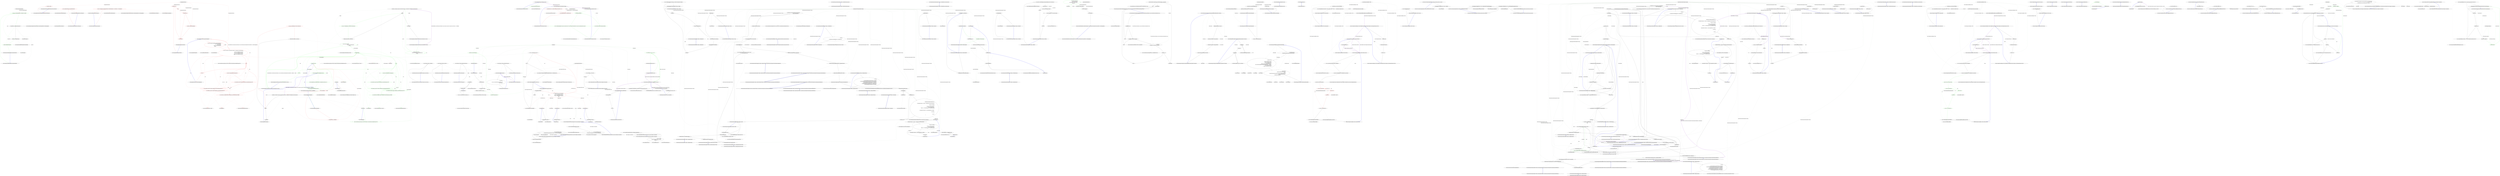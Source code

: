 digraph  {
n31 [label="Nancy.AppDomainModuleLocator", span=""];
n0 [cluster="Nancy.AppDomainModuleLocator.AppDomainModuleLocator(Nancy.IModuleActivator)", label="Entry Nancy.AppDomainModuleLocator.AppDomainModuleLocator(Nancy.IModuleActivator)", span="18-18"];
n1 [cluster="Nancy.AppDomainModuleLocator.AppDomainModuleLocator(Nancy.IModuleActivator)", color=red, community=0, label="1: this.activator = activator", span="21-21"];
n2 [cluster="Nancy.AppDomainModuleLocator.AppDomainModuleLocator(Nancy.IModuleActivator)", label="Exit Nancy.AppDomainModuleLocator.AppDomainModuleLocator(Nancy.IModuleActivator)", span="18-18"];
n3 [cluster="Nancy.AppDomainModuleLocator.GetModules()", label="Entry Nancy.AppDomainModuleLocator.GetModules()", span="25-25"];
n4 [cluster="Nancy.AppDomainModuleLocator.GetModules()", color=red, community=0, label="1: this.modules == null", span="27-27"];
n5 [cluster="Nancy.AppDomainModuleLocator.GetModules()", color=red, community=0, label="1: locker", span="29-29"];
n8 [cluster="Nancy.AppDomainModuleLocator.GetModules()", color=red, community=0, label="1: return this.modules;", span="37-37"];
n6 [cluster="Nancy.AppDomainModuleLocator.GetModules()", color=red, community=0, label="1: this.modules == null", span="31-31"];
n7 [cluster="Nancy.AppDomainModuleLocator.GetModules()", color=red, community=0, label="1: this.modules = LocateModulesInAppDomain()", span="33-33"];
n10 [cluster="Nancy.AppDomainModuleLocator.LocateModulesInAppDomain()", label="Entry Nancy.AppDomainModuleLocator.LocateModulesInAppDomain()", span="40-40"];
n9 [cluster="Nancy.AppDomainModuleLocator.GetModules()", label="Exit Nancy.AppDomainModuleLocator.GetModules()", span="25-25"];
n11 [cluster="Nancy.AppDomainModuleLocator.LocateModulesInAppDomain()", color=red, community=0, label="1: var types = from assembly in AppDomain.CurrentDomain.GetAssemblies()\r\n                from type in assembly.GetTypes()\r\n                where !type.IsAbstract\r\n                where activator.CanCreateInstance(type)\r\n                select type", span="42-46"];
n12 [cluster="Nancy.AppDomainModuleLocator.LocateModulesInAppDomain()", color=red, community=0, label="1: var metas = new Dictionary<string, IEnumerable<ModuleMeta>>(StringComparer.CurrentCultureIgnoreCase)\r\n                        {\r\n                            {''GET'', new List<ModuleMeta>(types.Count())},\r\n                            {''POST'', new List<ModuleMeta>(types.Count())},\r\n                            {''PUT'', new List<ModuleMeta>(types.Count())},\r\n                            {''DELETE'', new List<ModuleMeta>(types.Count())},\r\n                        }", span="48-54"];
n21 [cluster="System.AppDomain.GetAssemblies()", label="Entry System.AppDomain.GetAssemblies()", span="0-0"];
n22 [cluster="System.Reflection.Assembly.GetTypes()", label="Entry System.Reflection.Assembly.GetTypes()", span="0-0"];
n23 [cluster="Unk.CanCreateInstance", label="Entry Unk.CanCreateInstance", span=""];
n13 [cluster="Nancy.AppDomainModuleLocator.LocateModulesInAppDomain()", color=red, community=0, label="0: types", span="55-55"];
n24 [cluster="System.Collections.Generic.Dictionary<TKey, TValue>.Dictionary(System.Collections.Generic.IEqualityComparer<TKey>)", label="Entry System.Collections.Generic.Dictionary<TKey, TValue>.Dictionary(System.Collections.Generic.IEqualityComparer<TKey>)", span="0-0"];
n25 [cluster="System.Collections.Generic.List<T>.List(int)", label="Entry System.Collections.Generic.List<T>.List(int)", span="0-0"];
n26 [cluster="Unk.Count", label="Entry Unk.Count", span=""];
n15 [cluster="Nancy.AppDomainModuleLocator.LocateModulesInAppDomain()", color=red, community=0, label="1: ((List<ModuleMeta>)metas[''GET'']).Add(new ModuleMeta(type, module.GetRouteDescription(''GET'')))", span="58-58"];
n16 [cluster="Nancy.AppDomainModuleLocator.LocateModulesInAppDomain()", color=red, community=0, label="1: ((List<ModuleMeta>)metas[''POST'']).Add(new ModuleMeta(type, module.GetRouteDescription(''POST'')))", span="59-59"];
n17 [cluster="Nancy.AppDomainModuleLocator.LocateModulesInAppDomain()", color=red, community=0, label="1: ((List<ModuleMeta>)metas[''PUT'']).Add(new ModuleMeta(type, module.GetRouteDescription(''PUT'')))", span="60-60"];
n18 [cluster="Nancy.AppDomainModuleLocator.LocateModulesInAppDomain()", color=red, community=0, label="1: ((List<ModuleMeta>)metas[''DELETE'']).Add(new ModuleMeta(type, module.GetRouteDescription(''DELETE'')))", span="61-61"];
n19 [cluster="Nancy.AppDomainModuleLocator.LocateModulesInAppDomain()", color=red, community=0, label="1: return metas;", span="64-64"];
n14 [cluster="Nancy.AppDomainModuleLocator.LocateModulesInAppDomain()", color=red, community=0, label="1: var module = (NancyModule)Activator.CreateInstance(type)", span="57-57"];
n27 [cluster="Unk.CreateInstance", label="Entry Unk.CreateInstance", span=""];
n28 [cluster="ModuleMeta.cstr", label="Entry ModuleMeta.cstr", span=""];
n29 [cluster="Nancy.NancyModule.GetRouteDescription(string)", label="Entry Nancy.NancyModule.GetRouteDescription(string)", span="8-8"];
n30 [cluster="System.Collections.Generic.List<T>.Add(T)", label="Entry System.Collections.Generic.List<T>.Add(T)", span="0-0"];
n20 [cluster="Nancy.AppDomainModuleLocator.LocateModulesInAppDomain()", label="Exit Nancy.AppDomainModuleLocator.LocateModulesInAppDomain()", span="40-40"];
m0_12 [cluster="Nancy.DefaultModuleActivator.IsModuleType(System.Type)", file="DefaultModuleActivator.cs", label="Entry Nancy.DefaultModuleActivator.IsModuleType(System.Type)", span="22-22"];
m0_13 [cluster="Nancy.DefaultModuleActivator.IsModuleType(System.Type)", color=green, community=0, file="DefaultModuleActivator.cs", label="1: return type.IsSubclassOf(typeof(NancyModule));", span="24-24"];
m0_14 [cluster="Nancy.DefaultModuleActivator.IsModuleType(System.Type)", file="DefaultModuleActivator.cs", label="Exit Nancy.DefaultModuleActivator.IsModuleType(System.Type)", span="22-22"];
m0_0 [cluster="Nancy.DefaultModuleActivator.CreateInstance(System.Type)", file="DefaultModuleActivator.cs", label="Entry Nancy.DefaultModuleActivator.CreateInstance(System.Type)", span="6-6"];
m0_1 [cluster="Nancy.DefaultModuleActivator.CreateInstance(System.Type)", color=green, community=0, file="DefaultModuleActivator.cs", label="1: ! CanCreateInstance(moduleType)", span="8-8"];
m0_3 [cluster="Nancy.DefaultModuleActivator.CreateInstance(System.Type)", color=green, community=0, file="DefaultModuleActivator.cs", label="1: return (NancyModule) Activator.CreateInstance(moduleType);", span="13-13"];
m0_2 [cluster="Nancy.DefaultModuleActivator.CreateInstance(System.Type)", color=green, community=0, file="DefaultModuleActivator.cs", label="1: throw new InvalidOperationException(''Cannot create an instance of type {0} as it does not inherit from NancyModule or it does not have a public parameterless constructor.'');", span="10-10"];
m0_4 [cluster="Nancy.DefaultModuleActivator.CreateInstance(System.Type)", file="DefaultModuleActivator.cs", label="Exit Nancy.DefaultModuleActivator.CreateInstance(System.Type)", span="6-6"];
m0_15 [cluster="System.Type.IsSubclassOf(System.Type)", file="DefaultModuleActivator.cs", label="Entry System.Type.IsSubclassOf(System.Type)", span="0-0"];
m0_11 [cluster="System.Type.GetConstructor(System.Type[])", file="DefaultModuleActivator.cs", label="Entry System.Type.GetConstructor(System.Type[])", span="0-0"];
m0_7 [cluster="System.Activator.CreateInstance(System.Type)", file="DefaultModuleActivator.cs", label="Entry System.Activator.CreateInstance(System.Type)", span="0-0"];
m0_5 [cluster="Nancy.DefaultModuleActivator.CanCreateInstance(System.Type)", file="DefaultModuleActivator.cs", label="Entry Nancy.DefaultModuleActivator.CanCreateInstance(System.Type)", span="16-16"];
m0_8 [cluster="Nancy.DefaultModuleActivator.CanCreateInstance(System.Type)", color=red, community=0, file="DefaultModuleActivator.cs", label="1: bool hasDefaultConstructor = moduleType.GetConstructor(Type.EmptyTypes) != null", span="18-18"];
m0_9 [cluster="Nancy.DefaultModuleActivator.CanCreateInstance(System.Type)", color=red, community=0, file="DefaultModuleActivator.cs", label="1: return IsModuleType(moduleType) && hasDefaultConstructor;", span="19-19"];
m0_10 [cluster="Nancy.DefaultModuleActivator.CanCreateInstance(System.Type)", file="DefaultModuleActivator.cs", label="Exit Nancy.DefaultModuleActivator.CanCreateInstance(System.Type)", span="16-16"];
m0_6 [cluster="System.InvalidOperationException.InvalidOperationException(string)", file="DefaultModuleActivator.cs", label="Entry System.InvalidOperationException.InvalidOperationException(string)", span="0-0"];
m0_16 [file="DefaultModuleActivator.cs", label="Nancy.DefaultModuleActivator", span=""];
m1_44 [cluster="Nancy.Bootstrapper.NancyInternalConfiguration.GetTypeRegistations()", file="FakeRoute.cs", label="Entry Nancy.Bootstrapper.NancyInternalConfiguration.GetTypeRegistations()", span="123-123"];
m1_55 [cluster="Nancy.Bootstrapper.NancyBootstrapperBase<TContainer>.RegisterInstances(TContainer, System.Collections.Generic.IEnumerable<Nancy.Bootstrapper.InstanceRegistration>)", file="FakeRoute.cs", label="Entry Nancy.Bootstrapper.NancyBootstrapperBase<TContainer>.RegisterInstances(TContainer, System.Collections.Generic.IEnumerable<Nancy.Bootstrapper.InstanceRegistration>)", span="427-427"];
m1_109 [cluster="Nancy.Bootstrapper.NancyBootstrapperBase<TContainer>.RegisterInstances(TContainer, System.Collections.Generic.IEnumerable<Nancy.Bootstrapper.InstanceRegistration>)", file="FakeRoute.cs", label="Exit Nancy.Bootstrapper.NancyBootstrapperBase<TContainer>.RegisterInstances(TContainer, System.Collections.Generic.IEnumerable<Nancy.Bootstrapper.InstanceRegistration>)", span="427-427"];
m1_74 [cluster="Nancy.Bootstrapper.NancyBootstrapperBase<TContainer>.GetAllModules(Nancy.NancyContext)", file="FakeRoute.cs", label="Entry Nancy.Bootstrapper.NancyBootstrapperBase<TContainer>.GetAllModules(Nancy.NancyContext)", span="292-292"];
m1_75 [cluster="Nancy.Bootstrapper.NancyBootstrapperBase<TContainer>.GetAllModules(Nancy.NancyContext)", file="FakeRoute.cs", label="Exit Nancy.Bootstrapper.NancyBootstrapperBase<TContainer>.GetAllModules(Nancy.NancyContext)", span="292-292"];
m1_53 [cluster="Nancy.Bootstrapper.NancyBootstrapperBase<TContainer>.RegisterModules(TContainer, System.Collections.Generic.IEnumerable<Nancy.Bootstrapper.ModuleRegistration>)", file="FakeRoute.cs", label="Entry Nancy.Bootstrapper.NancyBootstrapperBase<TContainer>.RegisterModules(TContainer, System.Collections.Generic.IEnumerable<Nancy.Bootstrapper.ModuleRegistration>)", span="420-420"];
m1_108 [cluster="Nancy.Bootstrapper.NancyBootstrapperBase<TContainer>.RegisterModules(TContainer, System.Collections.Generic.IEnumerable<Nancy.Bootstrapper.ModuleRegistration>)", file="FakeRoute.cs", label="Exit Nancy.Bootstrapper.NancyBootstrapperBase<TContainer>.RegisterModules(TContainer, System.Collections.Generic.IEnumerable<Nancy.Bootstrapper.ModuleRegistration>)", span="420-420"];
m1_94 [cluster="object.GetHashCode()", file="FakeRoute.cs", label="Entry object.GetHashCode()", span="0-0"];
m1_112 [cluster="Nancy.Bootstrapper.TypeRegistration.TypeRegistration(System.Type, System.Type)", file="FakeRoute.cs", label="Entry Nancy.Bootstrapper.TypeRegistration.TypeRegistration(System.Type, System.Type)", span="14-14"];
m1_90 [cluster="object.Equals(object)", file="FakeRoute.cs", label="Entry object.Equals(object)", span="0-0"];
m1_42 [cluster="Nancy.Bootstrapper.NancyBootstrapperBase<TContainer>.RegisterBootstrapperTypes(TContainer)", file="FakeRoute.cs", label="Entry Nancy.Bootstrapper.NancyBootstrapperBase<TContainer>.RegisterBootstrapperTypes(TContainer)", span="398-398"];
m1_105 [cluster="Nancy.Bootstrapper.NancyBootstrapperBase<TContainer>.RegisterBootstrapperTypes(TContainer)", file="FakeRoute.cs", label="Exit Nancy.Bootstrapper.NancyBootstrapperBase<TContainer>.RegisterBootstrapperTypes(TContainer)", span="398-398"];
m1_13 [cluster="Nancy.Bootstrapper.ModuleRegistration.ModuleRegistration(System.Type, string)", file="FakeRoute.cs", label="Entry Nancy.Bootstrapper.ModuleRegistration.ModuleRegistration(System.Type, string)", span="11-11"];
m1_57 [cluster="Nancy.Bootstrapper.NancyBootstrapperBase<TContainer>.GetStartupTasks()", file="FakeRoute.cs", label="Entry Nancy.Bootstrapper.NancyBootstrapperBase<TContainer>.GetStartupTasks()", span="285-285"];
m1_73 [cluster="Nancy.Bootstrapper.NancyBootstrapperBase<TContainer>.GetStartupTasks()", file="FakeRoute.cs", label="Exit Nancy.Bootstrapper.NancyBootstrapperBase<TContainer>.GetStartupTasks()", span="285-285"];
m1_49 [cluster="string.Format(string, object)", file="FakeRoute.cs", label="Entry string.Format(string, object)", span="0-0"];
m1_8 [cluster="lambda expression", file="FakeRoute.cs", label="this.ActionWasInvoked = true", span="12-12"];
m1_87 [cluster="Nancy.Bootstrapper.NancyBootstrapperBase<TContainer>.Equals(object)", file="FakeRoute.cs", label="Entry Nancy.Bootstrapper.NancyBootstrapperBase<TContainer>.Equals(object)", span="325-325"];
m1_88 [cluster="Nancy.Bootstrapper.NancyBootstrapperBase<TContainer>.Equals(object)", file="FakeRoute.cs", label="return base.Equals(obj);", span="327-327"];
m1_89 [cluster="Nancy.Bootstrapper.NancyBootstrapperBase<TContainer>.Equals(object)", file="FakeRoute.cs", label="Exit Nancy.Bootstrapper.NancyBootstrapperBase<TContainer>.Equals(object)", span="325-325"];
m1_6 [cluster="Nancy.Response.Response()", file="FakeRoute.cs", label="Entry Nancy.Response.Response()", span="12-12"];
m1_54 [cluster="Nancy.Conventions.NancyConventions.GetInstanceRegistrations()", file="FakeRoute.cs", label="Entry Nancy.Conventions.NancyConventions.GetInstanceRegistrations()", span="55-55"];
m1_0 [cluster="Nancy.Bootstrapper.NancyBootstrapperBase<TContainer>.NancyBootstrapperBase()", file="FakeRoute.cs", label="Entry Nancy.Bootstrapper.NancyBootstrapperBase<TContainer>.NancyBootstrapperBase()", span="46-46"];
m1_1 [cluster="Nancy.Bootstrapper.NancyBootstrapperBase<TContainer>.NancyBootstrapperBase()", file="FakeRoute.cs", label="AppDomainAssemblyTypeScanner.LoadNancyAssemblies()", span="48-48"];
m1_2 [cluster="Nancy.Bootstrapper.NancyBootstrapperBase<TContainer>.NancyBootstrapperBase()", file="FakeRoute.cs", label="this.BeforeRequest = new BeforePipeline()", span="50-50"];
m1_7 [cluster="lambda expression", file="FakeRoute.cs", label="Entry lambda expression", span="11-14"];
m1_43 [cluster="Nancy.Bootstrapper.NancyBootstrapperBase<TContainer>.ConfigureApplicationContainer(TContainer)", file="FakeRoute.cs", label="Entry Nancy.Bootstrapper.NancyBootstrapperBase<TContainer>.ConfigureApplicationContainer(TContainer)", span="362-362"];
m1_100 [cluster="Nancy.Bootstrapper.NancyBootstrapperBase<TContainer>.ConfigureApplicationContainer(TContainer)", file="FakeRoute.cs", label="Exit Nancy.Bootstrapper.NancyBootstrapperBase<TContainer>.ConfigureApplicationContainer(TContainer)", span="362-362"];
m1_59 [cluster="Nancy.BeforePipeline.AddItemToStartOfPipeline(System.Func<Nancy.NancyContext, Nancy.Response>)", file="FakeRoute.cs", label="Entry Nancy.BeforePipeline.AddItemToStartOfPipeline(System.Func<Nancy.NancyContext, Nancy.Response>)", span="96-96"];
m1_72 [cluster="System.IO.Stream.Write(byte[], int, int)", file="FakeRoute.cs", label="Entry System.IO.Stream.Write(byte[], int, int)", span="0-0"];
m1_15 [cluster="Nancy.Bootstrapper.IModuleKeyGenerator.GetKeyForModuleType(System.Type)", file="FakeRoute.cs", label="Entry Nancy.Bootstrapper.IModuleKeyGenerator.GetKeyForModuleType(System.Type)", span="14-14"];
m1_48 [cluster="Nancy.Conventions.NancyConventions.Validate()", file="FakeRoute.cs", label="Entry Nancy.Conventions.NancyConventions.Validate()", span="37-37"];
m1_76 [cluster="Nancy.Bootstrapper.NancyBootstrapperBase<TContainer>.GetModuleByKey(string, Nancy.NancyContext)", file="FakeRoute.cs", label="Entry Nancy.Bootstrapper.NancyBootstrapperBase<TContainer>.GetModuleByKey(string, Nancy.NancyContext)", span="300-300"];
m1_77 [cluster="Nancy.Bootstrapper.NancyBootstrapperBase<TContainer>.GetModuleByKey(string, Nancy.NancyContext)", file="FakeRoute.cs", label="Exit Nancy.Bootstrapper.NancyBootstrapperBase<TContainer>.GetModuleByKey(string, Nancy.NancyContext)", span="300-300"];
m1_40 [cluster="System.InvalidOperationException.InvalidOperationException(string)", file="FakeRoute.cs", label="Entry System.InvalidOperationException.InvalidOperationException(string)", span="0-0"];
m1_124 [cluster="System.Reflection.Assembly.GetManifestResourceStream(string)", file="FakeRoute.cs", label="Entry System.Reflection.Assembly.GetManifestResourceStream(string)", span="0-0"];
m1_47 [cluster="Nancy.Bootstrapper.NancyBootstrapperBase<TContainer>.ConfigureConventions(Nancy.Conventions.NancyConventions)", file="FakeRoute.cs", label="Entry Nancy.Bootstrapper.NancyBootstrapperBase<TContainer>.ConfigureConventions(Nancy.Conventions.NancyConventions)", span="370-370"];
m1_101 [cluster="Nancy.Bootstrapper.NancyBootstrapperBase<TContainer>.ConfigureConventions(Nancy.Conventions.NancyConventions)", file="FakeRoute.cs", label="Exit Nancy.Bootstrapper.NancyBootstrapperBase<TContainer>.ConfigureConventions(Nancy.Conventions.NancyConventions)", span="370-370"];
m1_91 [cluster="Nancy.Bootstrapper.NancyBootstrapperBase<TContainer>.GetHashCode()", file="FakeRoute.cs", label="Entry Nancy.Bootstrapper.NancyBootstrapperBase<TContainer>.GetHashCode()", span="334-334"];
m1_92 [cluster="Nancy.Bootstrapper.NancyBootstrapperBase<TContainer>.GetHashCode()", file="FakeRoute.cs", label="return base.GetHashCode();", span="336-336"];
m1_93 [cluster="Nancy.Bootstrapper.NancyBootstrapperBase<TContainer>.GetHashCode()", file="FakeRoute.cs", label="Exit Nancy.Bootstrapper.NancyBootstrapperBase<TContainer>.GetHashCode()", span="334-334"];
m1_46 [cluster="System.Collections.Generic.IEnumerable<TSource>.Concat<TSource>(System.Collections.Generic.IEnumerable<TSource>)", file="FakeRoute.cs", label="Entry System.Collections.Generic.IEnumerable<TSource>.Concat<TSource>(System.Collections.Generic.IEnumerable<TSource>)", span="0-0"];
m1_95 [cluster="Nancy.Bootstrapper.NancyBootstrapperBase<TContainer>.ToString()", file="FakeRoute.cs", label="Entry Nancy.Bootstrapper.NancyBootstrapperBase<TContainer>.ToString()", span="343-343"];
m1_96 [cluster="Nancy.Bootstrapper.NancyBootstrapperBase<TContainer>.ToString()", file="FakeRoute.cs", label="return base.ToString();", span="345-345"];
m1_97 [cluster="Nancy.Bootstrapper.NancyBootstrapperBase<TContainer>.ToString()", file="FakeRoute.cs", label="Exit Nancy.Bootstrapper.NancyBootstrapperBase<TContainer>.ToString()", span="343-343"];
m1_78 [cluster="Nancy.Bootstrapper.NancyBootstrapperBase<TContainer>.GetEngine()", file="FakeRoute.cs", label="Entry Nancy.Bootstrapper.NancyBootstrapperBase<TContainer>.GetEngine()", span="306-306"];
m1_79 [cluster="Nancy.Bootstrapper.NancyBootstrapperBase<TContainer>.GetEngine()", file="FakeRoute.cs", label="!this.initialised", span="308-308"];
m1_80 [cluster="Nancy.Bootstrapper.NancyBootstrapperBase<TContainer>.GetEngine()", file="FakeRoute.cs", label="throw new InvalidOperationException(''Bootstrapper is not initialised. Call Initialise before GetEngine'');", span="310-310"];
m1_81 [cluster="Nancy.Bootstrapper.NancyBootstrapperBase<TContainer>.GetEngine()", file="FakeRoute.cs", label="var engine = this.GetEngineInternal()", span="313-313"];
m1_82 [cluster="Nancy.Bootstrapper.NancyBootstrapperBase<TContainer>.GetEngine()", file="FakeRoute.cs", label="engine.PreRequestHook = this.BeforeRequest", span="314-314"];
m1_83 [cluster="Nancy.Bootstrapper.NancyBootstrapperBase<TContainer>.GetEngine()", file="FakeRoute.cs", label="engine.PostRequestHook = this.AfterRequest", span="315-315"];
m1_84 [cluster="Nancy.Bootstrapper.NancyBootstrapperBase<TContainer>.GetEngine()", file="FakeRoute.cs", label="return engine;", span="317-317"];
m1_85 [cluster="Nancy.Bootstrapper.NancyBootstrapperBase<TContainer>.GetEngine()", file="FakeRoute.cs", label="Exit Nancy.Bootstrapper.NancyBootstrapperBase<TContainer>.GetEngine()", span="306-306"];
m1_14 [cluster="Nancy.Bootstrapper.NancyBootstrapperBase<TContainer>.GetModuleKeyGenerator()", file="FakeRoute.cs", label="Entry Nancy.Bootstrapper.NancyBootstrapperBase<TContainer>.GetModuleKeyGenerator()", span="384-384"];
m1_103 [cluster="Nancy.Bootstrapper.NancyBootstrapperBase<TContainer>.GetModuleKeyGenerator()", file="FakeRoute.cs", label="Exit Nancy.Bootstrapper.NancyBootstrapperBase<TContainer>.GetModuleKeyGenerator()", span="384-384"];
m1_16 [cluster="Nancy.Bootstrapper.NancyBootstrapperBase<TContainer>.Initialise()", file="FakeRoute.cs", label="Entry Nancy.Bootstrapper.NancyBootstrapperBase<TContainer>.Initialise()", span="216-216"];
m1_17 [cluster="Nancy.Bootstrapper.NancyBootstrapperBase<TContainer>.Initialise()", file="FakeRoute.cs", label="this.InternalConfiguration == null", span="218-218"];
m1_18 [cluster="Nancy.Bootstrapper.NancyBootstrapperBase<TContainer>.Initialise()", file="FakeRoute.cs", label="throw new InvalidOperationException(''Configuration cannot be null'');", span="220-220"];
m1_19 [cluster="Nancy.Bootstrapper.NancyBootstrapperBase<TContainer>.Initialise()", file="FakeRoute.cs", label="!this.InternalConfiguration.IsValid", span="223-223"];
m1_20 [cluster="Nancy.Bootstrapper.NancyBootstrapperBase<TContainer>.Initialise()", file="FakeRoute.cs", label="throw new InvalidOperationException(''Configuration is invalid'');", span="225-225"];
m1_21 [cluster="Nancy.Bootstrapper.NancyBootstrapperBase<TContainer>.Initialise()", file="FakeRoute.cs", label="this.ApplicationContainer = this.GetApplicationContainer()", span="228-228"];
m1_22 [cluster="Nancy.Bootstrapper.NancyBootstrapperBase<TContainer>.Initialise()", file="FakeRoute.cs", label="this.RegisterBootstrapperTypes(this.ApplicationContainer)", span="230-230"];
m1_23 [cluster="Nancy.Bootstrapper.NancyBootstrapperBase<TContainer>.Initialise()", file="FakeRoute.cs", label="this.ConfigureApplicationContainer(this.ApplicationContainer)", span="231-231"];
m1_24 [cluster="Nancy.Bootstrapper.NancyBootstrapperBase<TContainer>.Initialise()", file="FakeRoute.cs", label="var typeRegistrations = this.InternalConfiguration.GetTypeRegistations()\r\n                                        .Concat(this.GetAdditionalTypes())", span="233-234"];
m1_25 [cluster="Nancy.Bootstrapper.NancyBootstrapperBase<TContainer>.Initialise()", file="FakeRoute.cs", label="this.ConfigureConventions(this.Conventions)", span="237-237"];
m1_29 [cluster="Nancy.Bootstrapper.NancyBootstrapperBase<TContainer>.Initialise()", file="FakeRoute.cs", label="this.RegisterTypes(this.ApplicationContainer, typeRegistrations)", span="244-244"];
m1_26 [cluster="Nancy.Bootstrapper.NancyBootstrapperBase<TContainer>.Initialise()", file="FakeRoute.cs", label="var conventionValidationResult = this.Conventions.Validate()", span="238-238"];
m1_27 [cluster="Nancy.Bootstrapper.NancyBootstrapperBase<TContainer>.Initialise()", file="FakeRoute.cs", label="!conventionValidationResult.Item1", span="239-239"];
m1_28 [cluster="Nancy.Bootstrapper.NancyBootstrapperBase<TContainer>.Initialise()", file="FakeRoute.cs", label="throw new InvalidOperationException(string.Format(''Conventions are invalid:\n\n{0}'', conventionValidationResult.Item2));", span="241-241"];
m1_30 [cluster="Nancy.Bootstrapper.NancyBootstrapperBase<TContainer>.Initialise()", file="FakeRoute.cs", label="this.RegisterCollectionTypes(this.ApplicationContainer, this.GetApplicationCollections())", span="245-245"];
m1_31 [cluster="Nancy.Bootstrapper.NancyBootstrapperBase<TContainer>.Initialise()", file="FakeRoute.cs", label="this.RegisterModules(this.ApplicationContainer, this.Modules)", span="246-246"];
m1_32 [cluster="Nancy.Bootstrapper.NancyBootstrapperBase<TContainer>.Initialise()", file="FakeRoute.cs", label="this.RegisterInstances(this.ApplicationContainer, this.Conventions.GetInstanceRegistrations())", span="247-247"];
m1_33 [cluster="Nancy.Bootstrapper.NancyBootstrapperBase<TContainer>.Initialise()", file="FakeRoute.cs", label="this.InitialiseInternal(this.ApplicationContainer)", span="249-249"];
m1_34 [cluster="Nancy.Bootstrapper.NancyBootstrapperBase<TContainer>.Initialise()", file="FakeRoute.cs", label="this.GetStartupTasks()", span="251-251"];
m1_35 [cluster="Nancy.Bootstrapper.NancyBootstrapperBase<TContainer>.Initialise()", file="FakeRoute.cs", label="startupTask.Initialize()", span="253-253"];
m1_36 [cluster="Nancy.Bootstrapper.NancyBootstrapperBase<TContainer>.Initialise()", file="FakeRoute.cs", label="this.DefaultFavIcon != null", span="256-256"];
m1_37 [cluster="Nancy.Bootstrapper.NancyBootstrapperBase<TContainer>.Initialise()", file="FakeRoute.cs", label="this.BeforeRequest.AddItemToStartOfPipeline(ctx =>\r\n                    {\r\n                        if (String.Equals(ctx.Request.Uri, ''/favicon.ico'', StringComparison.InvariantCultureIgnoreCase))\r\n                        {\r\n                            var response = new Response\r\n                                {\r\n                                    ContentType = ''image/vnd.microsoft.icon'',\r\n                                    StatusCode = HttpStatusCode.OK,\r\n                                    Contents = s => s.Write(this.defaultFavIcon, 0, this.defaultFavIcon.Length)\r\n                                };\r\n\r\n                            response.Headers[''Cache-Control''] = ''public, max-age=604800, must-revalidate'';\r\n\r\n                            return response;\r\n                        }\r\n\r\n                        return null;\r\n                    })", span="258-275"];
m1_38 [cluster="Nancy.Bootstrapper.NancyBootstrapperBase<TContainer>.Initialise()", file="FakeRoute.cs", label="this.initialised = true", span="278-278"];
m1_39 [cluster="Nancy.Bootstrapper.NancyBootstrapperBase<TContainer>.Initialise()", file="FakeRoute.cs", label="Exit Nancy.Bootstrapper.NancyBootstrapperBase<TContainer>.Initialise()", span="216-216"];
m1_125 [cluster="System.IO.Stream.Read(byte[], int, int)", file="FakeRoute.cs", label="Entry System.IO.Stream.Read(byte[], int, int)", span="0-0"];
m1_56 [cluster="Nancy.Bootstrapper.NancyBootstrapperBase<TContainer>.InitialiseInternal(TContainer)", file="FakeRoute.cs", label="Entry Nancy.Bootstrapper.NancyBootstrapperBase<TContainer>.InitialiseInternal(TContainer)", span="354-354"];
m1_99 [cluster="Nancy.Bootstrapper.NancyBootstrapperBase<TContainer>.InitialiseInternal(TContainer)", file="FakeRoute.cs", label="Exit Nancy.Bootstrapper.NancyBootstrapperBase<TContainer>.InitialiseInternal(TContainer)", span="354-354"];
m1_10 [cluster="lambda expression", file="FakeRoute.cs", label="Exit lambda expression", span="11-14"];
m1_11 [cluster="lambda expression", file="FakeRoute.cs", label="Nancy.Tests.Fakes.FakeRoute", span=""];
m1_12 [cluster="lambda expression", file="FakeRoute.cs", label="Exit lambda expression", span="119-119"];
m1_60 [cluster="lambda expression", file="FakeRoute.cs", label="Entry lambda expression", span="258-275"];
m1_61 [cluster="lambda expression", file="FakeRoute.cs", label="String.Equals(ctx.Request.Uri, ''/favicon.ico'', StringComparison.InvariantCultureIgnoreCase)", span="260-260"];
m1_62 [cluster="lambda expression", file="FakeRoute.cs", label="var response = new Response\r\n                                {\r\n                                    ContentType = ''image/vnd.microsoft.icon'',\r\n                                    StatusCode = HttpStatusCode.OK,\r\n                                    Contents = s => s.Write(this.defaultFavIcon, 0, this.defaultFavIcon.Length)\r\n                                }", span="262-267"];
m1_65 [cluster="lambda expression", file="FakeRoute.cs", label="return null;", span="274-274"];
m1_63 [cluster="lambda expression", file="FakeRoute.cs", label="response.Headers[''Cache-Control''] = ''public, max-age=604800, must-revalidate''", span="269-269"];
m1_70 [cluster="lambda expression", file="FakeRoute.cs", label="s.Write(this.defaultFavIcon, 0, this.defaultFavIcon.Length)", span="266-266"];
m1_64 [cluster="lambda expression", file="FakeRoute.cs", label="return response;", span="271-271"];
m1_66 [cluster="lambda expression", file="FakeRoute.cs", label="Exit lambda expression", span="258-275"];
m1_69 [cluster="lambda expression", file="FakeRoute.cs", label="Entry lambda expression", span="266-266"];
m1_71 [cluster="lambda expression", file="FakeRoute.cs", label="Exit lambda expression", span="266-266"];
m1_4 [cluster="Nancy.Bootstrapper.NancyBootstrapperBase<TContainer>.NancyBootstrapperBase()", color=green, community=0, file="FakeRoute.cs", label="1: this.conventions = new NancyConventions()", span="53-53"];
m1_3 [cluster="Nancy.Bootstrapper.NancyBootstrapperBase<TContainer>.NancyBootstrapperBase()", file="FakeRoute.cs", label="this.AfterRequest = new AfterPipeline()", span="51-51"];
m1_5 [cluster="Nancy.Bootstrapper.NancyBootstrapperBase<TContainer>.NancyBootstrapperBase()", file="FakeRoute.cs", label="Exit Nancy.Bootstrapper.NancyBootstrapperBase<TContainer>.NancyBootstrapperBase()", span="46-46"];
m1_9 [cluster="Nancy.Conventions.NancyConventions.NancyConventions()", file="FakeRoute.cs", label="Entry Nancy.Conventions.NancyConventions.NancyConventions()", span="23-23"];
m1_58 [cluster="Nancy.Bootstrapper.IStartup.Initialize()", file="FakeRoute.cs", label="Entry Nancy.Bootstrapper.IStartup.Initialize()", span="10-10"];
m1_67 [cluster="string.Equals(string, string, System.StringComparison)", file="FakeRoute.cs", label="Entry string.Equals(string, string, System.StringComparison)", span="0-0"];
m1_45 [cluster="Nancy.Bootstrapper.NancyBootstrapperBase<TContainer>.GetAdditionalTypes()", file="FakeRoute.cs", label="Entry Nancy.Bootstrapper.NancyBootstrapperBase<TContainer>.GetAdditionalTypes()", span="434-434"];
m1_110 [cluster="Nancy.Bootstrapper.NancyBootstrapperBase<TContainer>.GetAdditionalTypes()", file="FakeRoute.cs", label="return new[]\r\n                {\r\n                    new TypeRegistration(typeof(IRootPathProvider), this.RootPathProvider),   \r\n                };", span="436-439"];
m1_111 [cluster="Nancy.Bootstrapper.NancyBootstrapperBase<TContainer>.GetAdditionalTypes()", file="FakeRoute.cs", label="Exit Nancy.Bootstrapper.NancyBootstrapperBase<TContainer>.GetAdditionalTypes()", span="434-434"];
m1_52 [cluster="Nancy.Bootstrapper.NancyBootstrapperBase<TContainer>.RegisterCollectionTypes(TContainer, System.Collections.Generic.IEnumerable<Nancy.Bootstrapper.CollectionTypeRegistration>)", file="FakeRoute.cs", label="Entry Nancy.Bootstrapper.NancyBootstrapperBase<TContainer>.RegisterCollectionTypes(TContainer, System.Collections.Generic.IEnumerable<Nancy.Bootstrapper.CollectionTypeRegistration>)", span="413-413"];
m1_107 [cluster="Nancy.Bootstrapper.NancyBootstrapperBase<TContainer>.RegisterCollectionTypes(TContainer, System.Collections.Generic.IEnumerable<Nancy.Bootstrapper.CollectionTypeRegistration>)", file="FakeRoute.cs", label="Exit Nancy.Bootstrapper.NancyBootstrapperBase<TContainer>.RegisterCollectionTypes(TContainer, System.Collections.Generic.IEnumerable<Nancy.Bootstrapper.CollectionTypeRegistration>)", span="413-413"];
m1_41 [cluster="Nancy.Bootstrapper.NancyBootstrapperBase<TContainer>.GetApplicationContainer()", file="FakeRoute.cs", label="Entry Nancy.Bootstrapper.NancyBootstrapperBase<TContainer>.GetApplicationContainer()", span="390-390"];
m1_104 [cluster="Nancy.Bootstrapper.NancyBootstrapperBase<TContainer>.GetApplicationContainer()", file="FakeRoute.cs", label="Exit Nancy.Bootstrapper.NancyBootstrapperBase<TContainer>.GetApplicationContainer()", span="390-390"];
m1_51 [cluster="Nancy.Bootstrapper.NancyBootstrapperBase<TContainer>.GetApplicationCollections()", file="FakeRoute.cs", label="Entry Nancy.Bootstrapper.NancyBootstrapperBase<TContainer>.GetApplicationCollections()", span="447-447"];
m1_113 [cluster="Nancy.Bootstrapper.NancyBootstrapperBase<TContainer>.GetApplicationCollections()", file="FakeRoute.cs", label="return new[]\r\n                {\r\n                    new CollectionTypeRegistration(typeof(IViewEngine), this.ViewEngines),\r\n                    new CollectionTypeRegistration(typeof(IViewLocationProvider), this.ViewLocationProviders),\r\n                    new CollectionTypeRegistration(typeof(IModelBinder), this.ModelBinders),\r\n                    new CollectionTypeRegistration(typeof(ITypeConverter), this.TypeConverters),\r\n                    new CollectionTypeRegistration(typeof(IBodyDeserializer), this.BodyDeserializers),\r\n                    new CollectionTypeRegistration(typeof(IStartup), this.StartupTasks), \r\n                };", span="449-457"];
m1_114 [cluster="Nancy.Bootstrapper.NancyBootstrapperBase<TContainer>.GetApplicationCollections()", file="FakeRoute.cs", label="Exit Nancy.Bootstrapper.NancyBootstrapperBase<TContainer>.GetApplicationCollections()", span="447-447"];
m1_115 [cluster="Nancy.Bootstrapper.CollectionTypeRegistration.CollectionTypeRegistration(System.Type, System.Collections.Generic.IEnumerable<System.Type>)", file="FakeRoute.cs", label="Entry Nancy.Bootstrapper.CollectionTypeRegistration.CollectionTypeRegistration(System.Type, System.Collections.Generic.IEnumerable<System.Type>)", span="19-19"];
m1_50 [cluster="Nancy.Bootstrapper.NancyBootstrapperBase<TContainer>.RegisterTypes(TContainer, System.Collections.Generic.IEnumerable<Nancy.Bootstrapper.TypeRegistration>)", file="FakeRoute.cs", label="Entry Nancy.Bootstrapper.NancyBootstrapperBase<TContainer>.RegisterTypes(TContainer, System.Collections.Generic.IEnumerable<Nancy.Bootstrapper.TypeRegistration>)", span="405-405"];
m1_106 [cluster="Nancy.Bootstrapper.NancyBootstrapperBase<TContainer>.RegisterTypes(TContainer, System.Collections.Generic.IEnumerable<Nancy.Bootstrapper.TypeRegistration>)", file="FakeRoute.cs", label="Exit Nancy.Bootstrapper.NancyBootstrapperBase<TContainer>.RegisterTypes(TContainer, System.Collections.Generic.IEnumerable<Nancy.Bootstrapper.TypeRegistration>)", span="405-405"];
m1_68 [cluster="Nancy.Response.Response()", file="FakeRoute.cs", label="Entry Nancy.Response.Response()", span="15-15"];
m1_86 [cluster="Nancy.Bootstrapper.NancyBootstrapperBase<TContainer>.GetEngineInternal()", file="FakeRoute.cs", label="Entry Nancy.Bootstrapper.NancyBootstrapperBase<TContainer>.GetEngineInternal()", span="378-378"];
m1_102 [cluster="Nancy.Bootstrapper.NancyBootstrapperBase<TContainer>.GetEngineInternal()", file="FakeRoute.cs", label="Exit Nancy.Bootstrapper.NancyBootstrapperBase<TContainer>.GetEngineInternal()", span="378-378"];
m1_116 [cluster="Nancy.Bootstrapper.NancyBootstrapperBase<TContainer>.LoadFavIcon()", file="FakeRoute.cs", label="Entry Nancy.Bootstrapper.NancyBootstrapperBase<TContainer>.LoadFavIcon()", span="465-465"];
m1_117 [cluster="Nancy.Bootstrapper.NancyBootstrapperBase<TContainer>.LoadFavIcon()", file="FakeRoute.cs", label="var resourceStream = typeof(INancyEngine).Assembly.GetManifestResourceStream(''Nancy.favicon.ico'')", span="467-467"];
m1_118 [cluster="Nancy.Bootstrapper.NancyBootstrapperBase<TContainer>.LoadFavIcon()", file="FakeRoute.cs", label="resourceStream == null", span="468-468"];
m1_120 [cluster="Nancy.Bootstrapper.NancyBootstrapperBase<TContainer>.LoadFavIcon()", file="FakeRoute.cs", label="var result = new byte[resourceStream.Length]", span="473-473"];
m1_121 [cluster="Nancy.Bootstrapper.NancyBootstrapperBase<TContainer>.LoadFavIcon()", file="FakeRoute.cs", label="resourceStream.Read(result, 0, (int)resourceStream.Length)", span="474-474"];
m1_119 [cluster="Nancy.Bootstrapper.NancyBootstrapperBase<TContainer>.LoadFavIcon()", file="FakeRoute.cs", label="return null;", span="470-470"];
m1_122 [cluster="Nancy.Bootstrapper.NancyBootstrapperBase<TContainer>.LoadFavIcon()", file="FakeRoute.cs", label="return result;", span="476-476"];
m1_123 [cluster="Nancy.Bootstrapper.NancyBootstrapperBase<TContainer>.LoadFavIcon()", file="FakeRoute.cs", label="Exit Nancy.Bootstrapper.NancyBootstrapperBase<TContainer>.LoadFavIcon()", span="465-465"];
m1_98 [cluster="object.ToString()", file="FakeRoute.cs", label="Entry object.ToString()", span="0-0"];
m1_126 [file="FakeRoute.cs", label="Nancy.Bootstrapper.NancyBootstrapperBase<TContainer>", span=""];
m2_6 [cluster="Unk.First", file="FakeRouteResolver.cs", label="Entry Unk.First", span=""];
m2_7 [cluster="Nancy.Tests.Fakes.FakeRoute.FakeRoute()", file="FakeRouteResolver.cs", label="Entry Nancy.Tests.Fakes.FakeRoute.FakeRoute()", span="8-8"];
m2_0 [cluster="Nancy.Tests.Fakes.FakeRouteResolver.GetRoute(Nancy.IRequest, System.Collections.Generic.IEnumerable<Nancy.ModuleMeta>, Nancy.INancyApplication)", file="FakeRouteResolver.cs", label="Entry Nancy.Tests.Fakes.FakeRouteResolver.GetRoute(Nancy.IRequest, System.Collections.Generic.IEnumerable<Nancy.ModuleMeta>, Nancy.INancyApplication)", span="8-8"];
m2_1 [cluster="Nancy.Tests.Fakes.FakeRouteResolver.GetRoute(Nancy.IRequest, System.Collections.Generic.IEnumerable<Nancy.ModuleMeta>, Nancy.INancyApplication)", color=green, community=0, file="FakeRouteResolver.cs", label="1: var description = (from m in meta\r\n                               from d in m.RouteDescriptions\r\n                               where d.ModulePath + d.Path == request.Uri\r\n                               select d).First()", span="12-15"];
m2_2 [cluster="Nancy.Tests.Fakes.FakeRouteResolver.GetRoute(Nancy.IRequest, System.Collections.Generic.IEnumerable<Nancy.ModuleMeta>, Nancy.INancyApplication)", file="FakeRouteResolver.cs", label="this.ModulePath = description.ModulePath", span="17-17"];
m2_3 [cluster="Nancy.Tests.Fakes.FakeRouteResolver.GetRoute(Nancy.IRequest, System.Collections.Generic.IEnumerable<Nancy.ModuleMeta>, Nancy.INancyApplication)", file="FakeRouteResolver.cs", label="this.Path = description.Path", span="18-18"];
m2_4 [cluster="Nancy.Tests.Fakes.FakeRouteResolver.GetRoute(Nancy.IRequest, System.Collections.Generic.IEnumerable<Nancy.ModuleMeta>, Nancy.INancyApplication)", file="FakeRouteResolver.cs", label="return new FakeRoute();", span="20-20"];
m2_5 [cluster="Nancy.Tests.Fakes.FakeRouteResolver.GetRoute(Nancy.IRequest, System.Collections.Generic.IEnumerable<Nancy.ModuleMeta>, Nancy.INancyApplication)", file="FakeRouteResolver.cs", label="Exit Nancy.Tests.Fakes.FakeRouteResolver.GetRoute(Nancy.IRequest, System.Collections.Generic.IEnumerable<Nancy.ModuleMeta>, Nancy.INancyApplication)", span="8-8"];
m2_8 [file="FakeRouteResolver.cs", label="Nancy.Tests.Fakes.FakeRouteResolver", span=""];
m3_38 [cluster="long.TryParse(string, System.Globalization.NumberStyles, System.IFormatProvider, out long)", file="HeadResponseFixture.cs", label="Entry long.TryParse(string, System.Globalization.NumberStyles, System.IFormatProvider, out long)", span="0-0"];
m3_9 [cluster="Nancy.INancyEngine.HandleRequest(Nancy.Request)", file="HeadResponseFixture.cs", label="Entry Nancy.INancyEngine.HandleRequest(Nancy.Request)", span="21-21"];
m3_15 [cluster="Unk.ToDictionary", file="HeadResponseFixture.cs", label="Entry Unk.ToDictionary", span=""];
m3_10 [cluster="Nancy.Hosting.Aspnet.NancyHandler.SetNancyResponseToHttpResponse(HttpContextBase, Nancy.Response)", file="HeadResponseFixture.cs", label="Entry Nancy.Hosting.Aspnet.NancyHandler.SetNancyResponseToHttpResponse(HttpContextBase, Nancy.Response)", span="82-82"];
m3_39 [cluster="Nancy.Hosting.Aspnet.NancyHandler.SetNancyResponseToHttpResponse(HttpContextBase, Nancy.Response)", file="HeadResponseFixture.cs", label="SetHttpResponseHeaders(context, response)", span="84-84"];
m3_40 [cluster="Nancy.Hosting.Aspnet.NancyHandler.SetNancyResponseToHttpResponse(HttpContextBase, Nancy.Response)", file="HeadResponseFixture.cs", label="context.Response.ContentType = response.ContentType", span="86-86"];
m3_41 [cluster="Nancy.Hosting.Aspnet.NancyHandler.SetNancyResponseToHttpResponse(HttpContextBase, Nancy.Response)", file="HeadResponseFixture.cs", label="context.Response.StatusCode = (int)response.StatusCode", span="87-87"];
m3_42 [cluster="Nancy.Hosting.Aspnet.NancyHandler.SetNancyResponseToHttpResponse(HttpContextBase, Nancy.Response)", file="HeadResponseFixture.cs", label="response.Contents.Invoke(context.Response.OutputStream)", span="88-88"];
m3_43 [cluster="Nancy.Hosting.Aspnet.NancyHandler.SetNancyResponseToHttpResponse(HttpContextBase, Nancy.Response)", file="HeadResponseFixture.cs", label="Exit Nancy.Hosting.Aspnet.NancyHandler.SetNancyResponseToHttpResponse(HttpContextBase, Nancy.Response)", span="82-82"];
m3_21 [cluster="Unk.ToUpperInvariant", file="HeadResponseFixture.cs", label="Entry Unk.ToUpperInvariant", span=""];
m3_20 [cluster="Request.cstr", file="HeadResponseFixture.cs", label="Entry Request.cstr", span=""];
m3_22 [cluster="Unk.FromStream", file="HeadResponseFixture.cs", label="Entry Unk.FromStream", span=""];
m3_17 [cluster="Nancy.Url.Url()", file="HeadResponseFixture.cs", label="Entry Nancy.Url.Url()", span="16-16"];
m3_8 [cluster="Nancy.Hosting.Aspnet.NancyHandler.CreateNancyRequest(HttpContextBase)", file="HeadResponseFixture.cs", label="Entry Nancy.Hosting.Aspnet.NancyHandler.CreateNancyRequest(HttpContextBase)", span="29-29"];
m3_11 [cluster="Nancy.Hosting.Aspnet.NancyHandler.CreateNancyRequest(HttpContextBase)", file="HeadResponseFixture.cs", label="var expectedRequestLength =\r\n                GetExpectedRequestLength(context.Request.Headers.ToDictionary())", span="31-32"];
m3_12 [cluster="Nancy.Hosting.Aspnet.NancyHandler.CreateNancyRequest(HttpContextBase)", file="HeadResponseFixture.cs", label="var nancyUrl = new Url\r\n                               {\r\n                                   Scheme = context.Request.Url.Scheme,\r\n                                   HostName = context.Request.Url.Host,\r\n                                   Port = context.Request.Url.Port,\r\n                                   BasePath = context.Request.ApplicationPath.TrimEnd('/'),\r\n                                   Path = context.Request.AppRelativeCurrentExecutionFilePath.Replace(''~'', string.Empty),\r\n                                   Query = context.Request.Url.Query,\r\n                                   Fragment = context.Request.Url.Fragment,\r\n                               }", span="34-43"];
m3_13 [cluster="Nancy.Hosting.Aspnet.NancyHandler.CreateNancyRequest(HttpContextBase)", file="HeadResponseFixture.cs", label="return new Request(\r\n                context.Request.HttpMethod.ToUpperInvariant(),\r\n                nancyUrl,\r\n                RequestStream.FromStream(context.Request.InputStream, expectedRequestLength, true),\r\n                context.Request.Headers.ToDictionary(),\r\n                context.Request.UserHostAddress);", span="45-50"];
m3_14 [cluster="Nancy.Hosting.Aspnet.NancyHandler.CreateNancyRequest(HttpContextBase)", file="HeadResponseFixture.cs", label="Exit Nancy.Hosting.Aspnet.NancyHandler.CreateNancyRequest(HttpContextBase)", span="29-29"];
m3_23 [cluster="Nancy.Hosting.Aspnet.NancyHandler.GetExpectedRequestLength(System.Collections.Generic.IDictionary<string, System.Collections.Generic.IEnumerable<string>>)", file="HeadResponseFixture.cs", label="Entry Nancy.Hosting.Aspnet.NancyHandler.GetExpectedRequestLength(System.Collections.Generic.IDictionary<string, System.Collections.Generic.IEnumerable<string>>)", span="53-53"];
m3_24 [cluster="Nancy.Hosting.Aspnet.NancyHandler.GetExpectedRequestLength(System.Collections.Generic.IDictionary<string, System.Collections.Generic.IEnumerable<string>>)", file="HeadResponseFixture.cs", label="incomingHeaders == null", span="55-55"];
m3_26 [cluster="Nancy.Hosting.Aspnet.NancyHandler.GetExpectedRequestLength(System.Collections.Generic.IDictionary<string, System.Collections.Generic.IEnumerable<string>>)", file="HeadResponseFixture.cs", label="!incomingHeaders.ContainsKey(''Content-Length'')", span="60-60"];
m3_28 [cluster="Nancy.Hosting.Aspnet.NancyHandler.GetExpectedRequestLength(System.Collections.Generic.IDictionary<string, System.Collections.Generic.IEnumerable<string>>)", file="HeadResponseFixture.cs", label="var headerValue =\r\n                incomingHeaders[''Content-Length''].SingleOrDefault()", span="65-66"];
m3_25 [cluster="Nancy.Hosting.Aspnet.NancyHandler.GetExpectedRequestLength(System.Collections.Generic.IDictionary<string, System.Collections.Generic.IEnumerable<string>>)", file="HeadResponseFixture.cs", label="return 0;", span="57-57"];
m3_27 [cluster="Nancy.Hosting.Aspnet.NancyHandler.GetExpectedRequestLength(System.Collections.Generic.IDictionary<string, System.Collections.Generic.IEnumerable<string>>)", file="HeadResponseFixture.cs", label="return 0;", span="62-62"];
m3_29 [cluster="Nancy.Hosting.Aspnet.NancyHandler.GetExpectedRequestLength(System.Collections.Generic.IDictionary<string, System.Collections.Generic.IEnumerable<string>>)", file="HeadResponseFixture.cs", label="headerValue == null", span="68-68"];
m3_32 [cluster="Nancy.Hosting.Aspnet.NancyHandler.GetExpectedRequestLength(System.Collections.Generic.IDictionary<string, System.Collections.Generic.IEnumerable<string>>)", file="HeadResponseFixture.cs", label="!long.TryParse(headerValue, NumberStyles.Any, CultureInfo.InvariantCulture, out contentLength)", span="74-74"];
m3_30 [cluster="Nancy.Hosting.Aspnet.NancyHandler.GetExpectedRequestLength(System.Collections.Generic.IDictionary<string, System.Collections.Generic.IEnumerable<string>>)", file="HeadResponseFixture.cs", label="return 0;", span="70-70"];
m3_31 [cluster="Nancy.Hosting.Aspnet.NancyHandler.GetExpectedRequestLength(System.Collections.Generic.IDictionary<string, System.Collections.Generic.IEnumerable<string>>)", file="HeadResponseFixture.cs", label="long contentLength", span="73-73"];
m3_33 [cluster="Nancy.Hosting.Aspnet.NancyHandler.GetExpectedRequestLength(System.Collections.Generic.IDictionary<string, System.Collections.Generic.IEnumerable<string>>)", file="HeadResponseFixture.cs", label="return 0;", span="76-76"];
m3_34 [cluster="Nancy.Hosting.Aspnet.NancyHandler.GetExpectedRequestLength(System.Collections.Generic.IDictionary<string, System.Collections.Generic.IEnumerable<string>>)", file="HeadResponseFixture.cs", label="return contentLength;", span="79-79"];
m3_35 [cluster="Nancy.Hosting.Aspnet.NancyHandler.GetExpectedRequestLength(System.Collections.Generic.IDictionary<string, System.Collections.Generic.IEnumerable<string>>)", file="HeadResponseFixture.cs", label="Exit Nancy.Hosting.Aspnet.NancyHandler.GetExpectedRequestLength(System.Collections.Generic.IDictionary<string, System.Collections.Generic.IEnumerable<string>>)", span="53-53"];
m3_44 [cluster="Nancy.Hosting.Aspnet.NancyHandler.SetHttpResponseHeaders(HttpContextBase, Nancy.Response)", file="HeadResponseFixture.cs", label="Entry Nancy.Hosting.Aspnet.NancyHandler.SetHttpResponseHeaders(HttpContextBase, Nancy.Response)", span="91-91"];
m3_46 [cluster="Nancy.Hosting.Aspnet.NancyHandler.SetHttpResponseHeaders(HttpContextBase, Nancy.Response)", file="HeadResponseFixture.cs", label="response.Headers", span="93-93"];
m3_47 [cluster="Nancy.Hosting.Aspnet.NancyHandler.SetHttpResponseHeaders(HttpContextBase, Nancy.Response)", file="HeadResponseFixture.cs", label="context.Response.AddHeader(header.Key, header.Value)", span="95-95"];
m3_48 [cluster="Nancy.Hosting.Aspnet.NancyHandler.SetHttpResponseHeaders(HttpContextBase, Nancy.Response)", file="HeadResponseFixture.cs", label="response.Cookies", span="98-98"];
m3_49 [cluster="Nancy.Hosting.Aspnet.NancyHandler.SetHttpResponseHeaders(HttpContextBase, Nancy.Response)", file="HeadResponseFixture.cs", label="context.Response.AddHeader(''Set-Cookie'', cookie.ToString())", span="100-100"];
m3_50 [cluster="Nancy.Hosting.Aspnet.NancyHandler.SetHttpResponseHeaders(HttpContextBase, Nancy.Response)", file="HeadResponseFixture.cs", label="Exit Nancy.Hosting.Aspnet.NancyHandler.SetHttpResponseHeaders(HttpContextBase, Nancy.Response)", span="91-91"];
m3_37 [cluster="System.Collections.Generic.IEnumerable<TSource>.SingleOrDefault<TSource>()", file="HeadResponseFixture.cs", label="Entry System.Collections.Generic.IEnumerable<TSource>.SingleOrDefault<TSource>()", span="0-0"];
m3_51 [cluster="Unk.AddHeader", file="HeadResponseFixture.cs", label="Entry Unk.AddHeader", span=""];
m3_3 [cluster="Nancy.Hosting.Aspnet.NancyHandler.ProcessRequest(HttpContextBase)", file="HeadResponseFixture.cs", label="Entry Nancy.Hosting.Aspnet.NancyHandler.ProcessRequest(HttpContextBase)", span="19-19"];
m3_4 [cluster="Nancy.Hosting.Aspnet.NancyHandler.ProcessRequest(HttpContextBase)", file="HeadResponseFixture.cs", label="var request = CreateNancyRequest(context)", span="21-21"];
m3_6 [cluster="Nancy.Hosting.Aspnet.NancyHandler.ProcessRequest(HttpContextBase)", file="HeadResponseFixture.cs", label="SetNancyResponseToHttpResponse(context, nancyContext.Response)", span="25-25"];
m3_5 [cluster="Nancy.Hosting.Aspnet.NancyHandler.ProcessRequest(HttpContextBase)", file="HeadResponseFixture.cs", label="var nancyContext = this.engine.HandleRequest(request)", span="23-23"];
m3_7 [cluster="Nancy.Hosting.Aspnet.NancyHandler.ProcessRequest(HttpContextBase)", file="HeadResponseFixture.cs", label="Exit Nancy.Hosting.Aspnet.NancyHandler.ProcessRequest(HttpContextBase)", span="19-19"];
m3_45 [cluster="Unk.Invoke", file="HeadResponseFixture.cs", label="Entry Unk.Invoke", span=""];
m3_16 [cluster="Unk.GetExpectedRequestLength", file="HeadResponseFixture.cs", label="Entry Unk.GetExpectedRequestLength", span=""];
m3_36 [cluster="System.Collections.Generic.IDictionary<TKey, TValue>.ContainsKey(TKey)", file="HeadResponseFixture.cs", label="Entry System.Collections.Generic.IDictionary<TKey, TValue>.ContainsKey(TKey)", span="0-0"];
m3_0 [cluster="Nancy.Hosting.Aspnet.NancyHandler.NancyHandler(Nancy.INancyEngine)", file="HeadResponseFixture.cs", label="Entry Nancy.Hosting.Aspnet.NancyHandler.NancyHandler(Nancy.INancyEngine)", span="14-14"];
m3_1 [cluster="Nancy.Hosting.Aspnet.NancyHandler.NancyHandler(Nancy.INancyEngine)", file="HeadResponseFixture.cs", label="this.engine = engine", span="16-16"];
m3_2 [cluster="Nancy.Hosting.Aspnet.NancyHandler.NancyHandler(Nancy.INancyEngine)", file="HeadResponseFixture.cs", label="Exit Nancy.Hosting.Aspnet.NancyHandler.NancyHandler(Nancy.INancyEngine)", span="14-14"];
m3_19 [cluster="Unk.Replace", file="HeadResponseFixture.cs", label="Entry Unk.Replace", span=""];
m3_18 [cluster="Unk.TrimEnd", file="HeadResponseFixture.cs", label="Entry Unk.TrimEnd", span=""];
m3_52 [cluster="object.ToString()", file="HeadResponseFixture.cs", label="Entry object.ToString()", span="0-0"];
m3_53 [file="HeadResponseFixture.cs", label="Nancy.Hosting.Aspnet.NancyHandler", span=""];
m4_0 [cluster="Nancy.INancyApplication.GetTemplateProcessor(string)", file="INancyApplication.cs", label="Entry Nancy.INancyApplication.GetTemplateProcessor(string)", span="7-7"];
m4_1 [cluster="Nancy.INancyApplication.GetTemplateProcessor(string)", file="INancyApplication.cs", label="Exit Nancy.INancyApplication.GetTemplateProcessor(string)", span="7-7"];
m5_0 [cluster="Nancy.Routing.IRoute.Invoke()", file="IRoute.cs", label="Entry Nancy.Routing.IRoute.Invoke()", span="12-12"];
m5_1 [cluster="Nancy.Routing.IRoute.Invoke()", file="IRoute.cs", label="Exit Nancy.Routing.IRoute.Invoke()", span="12-12"];
m6_32 [cluster="Nancy.ViewEngines.IRenderContext.GetCsrfToken()", file="MainModule.cs", label="Entry Nancy.ViewEngines.IRenderContext.GetCsrfToken()", span="44-44"];
m6_22 [cluster="System.IO.StreamReader.StreamReader(System.IO.Stream)", file="MainModule.cs", label="Entry System.IO.StreamReader.StreamReader(System.IO.Stream)", span="0-0"];
m6_19 [cluster="Nancy.ViewEngines.Razor.RazorViewEngine.RenderView(Nancy.ViewEngines.ViewLocationResult, dynamic, Nancy.ViewEngines.IRenderContext)", file="MainModule.cs", label="Entry Nancy.ViewEngines.Razor.RazorViewEngine.RenderView(Nancy.ViewEngines.ViewLocationResult, dynamic, Nancy.ViewEngines.IRenderContext)", span="72-72"];
m6_33 [cluster="string.Format(string, object, object)", file="MainModule.cs", label="Entry string.Format(string, object, object)", span="0-0"];
m6_0 [cluster="Nancy.ViewEngines.Razor.HtmlHelpers<TModel>.HtmlHelpers(Nancy.ViewEngines.Razor.RazorViewEngine, Nancy.ViewEngines.IRenderContext, TModel)", file="MainModule.cs", label="Entry Nancy.ViewEngines.Razor.HtmlHelpers<TModel>.HtmlHelpers(Nancy.ViewEngines.Razor.RazorViewEngine, Nancy.ViewEngines.IRenderContext, TModel)", span="21-21"];
m6_1 [cluster="Nancy.ViewEngines.Razor.HtmlHelpers<TModel>.HtmlHelpers(Nancy.ViewEngines.Razor.RazorViewEngine, Nancy.ViewEngines.IRenderContext, TModel)", file="MainModule.cs", label="this.engine = engine", span="23-23"];
m6_2 [cluster="Nancy.ViewEngines.Razor.HtmlHelpers<TModel>.HtmlHelpers(Nancy.ViewEngines.Razor.RazorViewEngine, Nancy.ViewEngines.IRenderContext, TModel)", file="MainModule.cs", label="this.renderContext = renderContext", span="24-24"];
m6_3 [cluster="Nancy.ViewEngines.Razor.HtmlHelpers<TModel>.HtmlHelpers(Nancy.ViewEngines.Razor.RazorViewEngine, Nancy.ViewEngines.IRenderContext, TModel)", file="MainModule.cs", label="this.model = model", span="25-25"];
m6_4 [cluster="Nancy.ViewEngines.Razor.HtmlHelpers<TModel>.HtmlHelpers(Nancy.ViewEngines.Razor.RazorViewEngine, Nancy.ViewEngines.IRenderContext, TModel)", file="MainModule.cs", label="Exit Nancy.ViewEngines.Razor.HtmlHelpers<TModel>.HtmlHelpers(Nancy.ViewEngines.Razor.RazorViewEngine, Nancy.ViewEngines.IRenderContext, TModel)", span="21-21"];
m6_28 [cluster="Nancy.ViewEngines.Razor.HtmlHelpers<TModel>.AntiForgeryToken()", file="MainModule.cs", label="Entry Nancy.ViewEngines.Razor.HtmlHelpers<TModel>.AntiForgeryToken()", span="72-72"];
m6_29 [cluster="Nancy.ViewEngines.Razor.HtmlHelpers<TModel>.AntiForgeryToken()", file="MainModule.cs", label="var tokenKeyValue = this.renderContext.GetCsrfToken()", span="74-74"];
m6_30 [cluster="Nancy.ViewEngines.Razor.HtmlHelpers<TModel>.AntiForgeryToken()", file="MainModule.cs", label="return new NonEncodedHtmlString(String.Format(''<input type=\''hidden\'' name=\''{0}\'' value=\''{1}\''/>'', tokenKeyValue.Key, tokenKeyValue.Value));", span="76-76"];
m6_31 [cluster="Nancy.ViewEngines.Razor.HtmlHelpers<TModel>.AntiForgeryToken()", file="MainModule.cs", label="Exit Nancy.ViewEngines.Razor.HtmlHelpers<TModel>.AntiForgeryToken()", span="72-72"];
m6_23 [cluster="Nancy.ViewEngines.Razor.NonEncodedHtmlString.NonEncodedHtmlString(string)", file="MainModule.cs", label="Entry Nancy.ViewEngines.Razor.NonEncodedHtmlString.NonEncodedHtmlString(string)", span="13-13"];
m6_24 [cluster="System.IO.StreamReader.ReadToEnd()", file="MainModule.cs", label="Entry System.IO.StreamReader.ReadToEnd()", span="0-0"];
m6_5 [cluster="Nancy.ViewEngines.Razor.HtmlHelpers<TModel>.Partial(string)", file="MainModule.cs", label="Entry Nancy.ViewEngines.Razor.HtmlHelpers<TModel>.Partial(string)", span="32-32"];
m6_6 [cluster="Nancy.ViewEngines.Razor.HtmlHelpers<TModel>.Partial(string)", file="MainModule.cs", label="return this.Partial(viewName, null);", span="34-34"];
m6_7 [cluster="Nancy.ViewEngines.Razor.HtmlHelpers<TModel>.Partial(string)", file="MainModule.cs", label="Exit Nancy.ViewEngines.Razor.HtmlHelpers<TModel>.Partial(string)", span="32-32"];
m6_8 [cluster="Nancy.ViewEngines.Razor.HtmlHelpers<TModel>.Partial(string, dynamic)", file="MainModule.cs", label="Entry Nancy.ViewEngines.Razor.HtmlHelpers<TModel>.Partial(string, dynamic)", span="42-42"];
m6_9 [cluster="Nancy.ViewEngines.Razor.HtmlHelpers<TModel>.Partial(string, dynamic)", file="MainModule.cs", label="var view = this.renderContext.LocateView(viewName, modelForPartial)", span="44-44"];
m6_10 [cluster="Nancy.ViewEngines.Razor.HtmlHelpers<TModel>.Partial(string, dynamic)", file="MainModule.cs", label="var response = this.engine.RenderView(view, modelForPartial, this.renderContext)", span="46-46"];
m6_11 [cluster="Nancy.ViewEngines.Razor.HtmlHelpers<TModel>.Partial(string, dynamic)", file="MainModule.cs", label="Action<Stream> action = response.Contents", span="47-47"];
m6_12 [cluster="Nancy.ViewEngines.Razor.HtmlHelpers<TModel>.Partial(string, dynamic)", color=red, community=0, file="MainModule.cs", label="1: var mem = new MemoryStream()", span="48-48"];
m6_13 [cluster="Nancy.ViewEngines.Razor.HtmlHelpers<TModel>.Partial(string, dynamic)", color=red, community=0, file="MainModule.cs", label="1: action.Invoke(mem)", span="50-50"];
m6_14 [cluster="Nancy.ViewEngines.Razor.HtmlHelpers<TModel>.Partial(string, dynamic)", color=red, community=0, file="MainModule.cs", label="1: mem.Position = 0", span="51-51"];
m6_15 [cluster="Nancy.ViewEngines.Razor.HtmlHelpers<TModel>.Partial(string, dynamic)", file="MainModule.cs", label="var reader = new StreamReader(mem)", span="53-53"];
m6_16 [cluster="Nancy.ViewEngines.Razor.HtmlHelpers<TModel>.Partial(string, dynamic)", file="MainModule.cs", label="return new NonEncodedHtmlString(reader.ReadToEnd());", span="55-55"];
m6_17 [cluster="Nancy.ViewEngines.Razor.HtmlHelpers<TModel>.Partial(string, dynamic)", file="MainModule.cs", label="Exit Nancy.ViewEngines.Razor.HtmlHelpers<TModel>.Partial(string, dynamic)", span="42-42"];
m6_21 [cluster="System.Action<T>.Invoke(T)", file="MainModule.cs", label="Entry System.Action<T>.Invoke(T)", span="0-0"];
m6_18 [cluster="Nancy.ViewEngines.IRenderContext.LocateView(string, dynamic)", file="MainModule.cs", label="Entry Nancy.ViewEngines.IRenderContext.LocateView(string, dynamic)", span="36-36"];
m6_25 [cluster="Nancy.ViewEngines.Razor.HtmlHelpers<TModel>.Raw(string)", file="MainModule.cs", label="Entry Nancy.ViewEngines.Razor.HtmlHelpers<TModel>.Raw(string)", span="63-63"];
m6_26 [cluster="Nancy.ViewEngines.Razor.HtmlHelpers<TModel>.Raw(string)", file="MainModule.cs", label="return new NonEncodedHtmlString(text);", span="65-65"];
m6_27 [cluster="Nancy.ViewEngines.Razor.HtmlHelpers<TModel>.Raw(string)", file="MainModule.cs", label="Exit Nancy.ViewEngines.Razor.HtmlHelpers<TModel>.Raw(string)", span="63-63"];
m6_20 [cluster="System.IO.MemoryStream.MemoryStream()", file="MainModule.cs", label="Entry System.IO.MemoryStream.MemoryStream()", span="0-0"];
m6_34 [file="MainModule.cs", label="Nancy.ViewEngines.Razor.HtmlHelpers<TModel>", span=""];
m7_25 [cluster="Nancy.NancyApplication.LoadModules(System.Collections.Generic.IEnumerable<System.Type>)", color=green, community=0, file="NancyApplication.cs", label="1: var types = from type in allTypes                                                \r\n                        where activator.CanCreateInstance(type)\r\n                        select type", span="52-54"];
m7_3 [cluster="Nancy.NancyApplication.NancyApplication(Nancy.IModuleActivator)", color=green, community=0, file="NancyApplication.cs", label="0: this.activator = activator", span="19-19"];
m7_12 [cluster="Unk.LoadModules", color=red, community=0, file="NancyApplication.cs", label="1: Entry Unk.LoadModules", span=""];
m7_13 [cluster="Nancy.NancyApplication.LoadTemplates()", file="NancyApplication.cs", label="var templates = new Dictionary<string, Func<string, object, Action<Stream>>>(registries.Count(), StringComparer.CurrentCultureIgnoreCase)", span="34-34"];
m7_14 [cluster="Nancy.NancyApplication.LoadTemplates()", file="NancyApplication.cs", label=registries, span="35-35"];
m7_16 [cluster="Nancy.NancyApplication.LoadTemplates()", file="NancyApplication.cs", label="templates.Add(registry.Extension, registry.Executor)", span="38-38"];
m7_17 [cluster="Nancy.NancyApplication.LoadTemplates()", file="NancyApplication.cs", label="return templates;", span="40-40"];
m7_15 [cluster="Nancy.NancyApplication.LoadTemplates()", color=red, community=0, file="NancyApplication.cs", label="1: var registry = (IViewEngineRegistry) Activator.CreateInstance(type)", span="37-37"];
m7_18 [cluster="Nancy.NancyApplication.LoadTemplates()", file="NancyApplication.cs", label="Exit Nancy.NancyApplication.LoadTemplates()", span="27-27"];
m7_2 [cluster="Nancy.NancyApplication.NancyApplication()", file="NancyApplication.cs", label="Exit Nancy.NancyApplication.NancyApplication()", span="12-12"];
m7_4 [cluster="Nancy.NancyApplication.GetTemplateProcessor(string)", color=green, community=0, file="NancyApplication.cs", label="1: Entry Nancy.NancyApplication.GetTemplateProcessor(string)", span="17-17"];
m7_5 [cluster="Nancy.NancyApplication.GetTemplateProcessor(string)", color=green, community=0, file="NancyApplication.cs", label="1: return this.templateProcessors.ContainsKey(extension) ? this.templateProcessors[extension] : null;", span="19-19"];
m7_6 [cluster="Nancy.NancyApplication.GetTemplateProcessor(string)", color=green, community=0, file="NancyApplication.cs", label="0: Exit Nancy.NancyApplication.GetTemplateProcessor(string)", span="17-17"];
m7_7 [cluster="System.Collections.Generic.IDictionary<TKey, TValue>.ContainsKey(TKey)", file="NancyApplication.cs", label="Entry System.Collections.Generic.IDictionary<TKey, TValue>.ContainsKey(TKey)", span="0-0"];
m7_51 [cluster="System.Type.IsAssignableFrom(System.Type)", file="NancyApplication.cs", label="Entry System.Type.IsAssignableFrom(System.Type)", span="0-0"];
m7_41 [cluster="Nancy.NancyModule.GetRouteDescription(string)", file="NancyApplication.cs", label="Entry Nancy.NancyModule.GetRouteDescription(string)", span="8-8"];
m7_11 [cluster="Nancy.ViewEngines.StaticViewEngineExtension.Static(Nancy.IViewEngine, string)", file="NancyApplication.cs", label="Entry Nancy.ViewEngines.StaticViewEngineExtension.Static(Nancy.IViewEngine, string)", span="8-8"];
m7_36 [cluster="System.Collections.Generic.Dictionary<TKey, TValue>.Dictionary(System.Collections.Generic.IEqualityComparer<TKey>)", file="NancyApplication.cs", label="Entry System.Collections.Generic.Dictionary<TKey, TValue>.Dictionary(System.Collections.Generic.IEqualityComparer<TKey>)", span="0-0"];
m7_43 [cluster="Nancy.NancyApplication.LoadTemplates(System.Collections.Generic.IEnumerable<System.Type>)", file="NancyApplication.cs", label="Entry Nancy.NancyApplication.LoadTemplates(System.Collections.Generic.IEnumerable<System.Type>)", span="75-75"];
m7_44 [cluster="Nancy.NancyApplication.LoadTemplates(System.Collections.Generic.IEnumerable<System.Type>)", color=green, community=0, file="NancyApplication.cs", label="1: var registries = from type in types                             \r\n                             where typeof (IViewEngineRegistry).IsAssignableFrom(type)\r\n                             select type", span="77-79"];
m7_45 [cluster="Nancy.NancyApplication.LoadTemplates(System.Collections.Generic.IEnumerable<System.Type>)", file="NancyApplication.cs", label="var templates = new Dictionary<string, Func<string, object, Action<Stream>>>(registries.Count(), StringComparer.CurrentCultureIgnoreCase)", span="81-81"];
m7_46 [cluster="Nancy.NancyApplication.LoadTemplates(System.Collections.Generic.IEnumerable<System.Type>)", file="NancyApplication.cs", label=registries, span="82-82"];
m7_47 [cluster="Nancy.NancyApplication.LoadTemplates(System.Collections.Generic.IEnumerable<System.Type>)", color=green, community=0, file="NancyApplication.cs", label="1: var registry = (IViewEngineRegistry) System.Activator.CreateInstance(type)", span="84-84"];
m7_48 [cluster="Nancy.NancyApplication.LoadTemplates(System.Collections.Generic.IEnumerable<System.Type>)", file="NancyApplication.cs", label="templates.Add(registry.Extension, registry.Executor)", span="85-85"];
m7_49 [cluster="Nancy.NancyApplication.LoadTemplates(System.Collections.Generic.IEnumerable<System.Type>)", file="NancyApplication.cs", label="return templates;", span="87-87"];
m7_50 [cluster="Nancy.NancyApplication.LoadTemplates(System.Collections.Generic.IEnumerable<System.Type>)", file="NancyApplication.cs", label="Exit Nancy.NancyApplication.LoadTemplates(System.Collections.Generic.IEnumerable<System.Type>)", span="75-75"];
m7_24 [cluster="Nancy.NancyApplication.LoadModules(System.Collections.Generic.IEnumerable<System.Type>)", file="NancyApplication.cs", label="Entry Nancy.NancyApplication.LoadModules(System.Collections.Generic.IEnumerable<System.Type>)", span="50-50"];
m7_26 [cluster="Nancy.NancyApplication.LoadModules(System.Collections.Generic.IEnumerable<System.Type>)", color=green, community=0, file="NancyApplication.cs", label="1: Nancy.NancyApplication", span=""];
m7_27 [cluster="Nancy.NancyApplication.LoadModules(System.Collections.Generic.IEnumerable<System.Type>)", color=green, community=0, file="NancyApplication.cs", label="0: types", span="63-63"];
m7_29 [cluster="Nancy.NancyApplication.LoadModules(System.Collections.Generic.IEnumerable<System.Type>)", color=green, community=0, file="NancyApplication.cs", label="1: ((List<ModuleMeta>)metas[''GET'']).Add(new ModuleMeta(type, module.GetRouteDescription(''GET'')))", span="66-66"];
m7_30 [cluster="Nancy.NancyApplication.LoadModules(System.Collections.Generic.IEnumerable<System.Type>)", color=green, community=0, file="NancyApplication.cs", label="1: ((List<ModuleMeta>)metas[''POST'']).Add(new ModuleMeta(type, module.GetRouteDescription(''POST'')))", span="67-67"];
m7_31 [cluster="Nancy.NancyApplication.LoadModules(System.Collections.Generic.IEnumerable<System.Type>)", color=green, community=0, file="NancyApplication.cs", label="1: ((List<ModuleMeta>)metas[''PUT'']).Add(new ModuleMeta(type, module.GetRouteDescription(''PUT'')))", span="68-68"];
m7_32 [cluster="Nancy.NancyApplication.LoadModules(System.Collections.Generic.IEnumerable<System.Type>)", color=green, community=0, file="NancyApplication.cs", label="1: ((List<ModuleMeta>)metas[''DELETE'']).Add(new ModuleMeta(type, module.GetRouteDescription(''DELETE'')))", span="69-69"];
m7_33 [cluster="Nancy.NancyApplication.LoadModules(System.Collections.Generic.IEnumerable<System.Type>)", color=green, community=0, file="NancyApplication.cs", label="1: return metas;", span="72-72"];
m7_28 [cluster="Nancy.NancyApplication.LoadModules(System.Collections.Generic.IEnumerable<System.Type>)", color=green, community=0, file="NancyApplication.cs", label="1: var module = (NancyModule)Activator.CreateInstance(type)", span="65-65"];
m7_34 [cluster="Nancy.NancyApplication.LoadModules(System.Collections.Generic.IEnumerable<System.Type>)", file="NancyApplication.cs", label="Exit Nancy.NancyApplication.LoadModules(System.Collections.Generic.IEnumerable<System.Type>)", span="50-50"];
m7_35 [cluster="Nancy.IModuleActivator.CanCreateInstance(System.Type)", file="NancyApplication.cs", label="Entry Nancy.IModuleActivator.CanCreateInstance(System.Type)", span="21-21"];
m7_21 [cluster="Unk.IsAssignableFrom", file="NancyApplication.cs", label="Entry Unk.IsAssignableFrom", span=""];
m7_22 [cluster="System.Collections.Generic.Dictionary<TKey, TValue>.Dictionary(int, System.Collections.Generic.IEqualityComparer<TKey>)", color=green, community=0, file="NancyApplication.cs", label="1: Entry System.Collections.Generic.Dictionary<TKey, TValue>.Dictionary(int, System.Collections.Generic.IEqualityComparer<TKey>)", span="0-0"];
m7_23 [cluster="Unk.Count", file="NancyApplication.cs", label="Entry Unk.Count", span=""];
m7_0 [cluster="Nancy.NancyApplication.NancyApplication()", file="NancyApplication.cs", label="Entry Nancy.NancyApplication.NancyApplication()", span="12-12"];
m7_1 [cluster="Nancy.NancyApplication.NancyApplication()", color=red, community=0, file="NancyApplication.cs", label="1: this.templateProcessors = LoadTemplates()", span="14-14"];
m7_8 [cluster="lambda expression", file="NancyApplication.cs", label="Entry lambda expression", span="24-24"];
m7_9 [cluster="lambda expression", file="NancyApplication.cs", label="StaticViewEngineExtension.Static(null, path)", span="24-24"];
m7_10 [cluster="Unk.ToList", file="NancyApplication.cs", label="Entry Unk.ToList", span=""];
m7_19 [cluster="System.AppDomain.GetAssemblies()", file="NancyApplication.cs", label="Entry System.AppDomain.GetAssemblies()", span="0-0"];
m7_40 [cluster="ModuleMeta.cstr", file="NancyApplication.cs", label="Entry ModuleMeta.cstr", span=""];
m7_37 [cluster="System.Collections.Generic.List<T>.List(int)", file="NancyApplication.cs", label="Entry System.Collections.Generic.List<T>.List(int)", span="0-0"];
m7_42 [cluster="System.Collections.Generic.List<T>.Add(T)", file="NancyApplication.cs", label="Entry System.Collections.Generic.List<T>.Add(T)", span="0-0"];
m7_20 [cluster="System.Reflection.Assembly.GetTypes()", file="NancyApplication.cs", label="Entry System.Reflection.Assembly.GetTypes()", span="0-0"];
m8_0 [cluster="Nancy.Tests.Unit.Hosting.NancyApplicationFixture.Should_return_null_for_an_unknown_view_extension()", file="NancyApplicationFixture.cs", label="Entry Nancy.Tests.Unit.Hosting.NancyApplicationFixture.Should_return_null_for_an_unknown_view_extension()", span="9-9"];
m8_1 [cluster="Nancy.Tests.Unit.Hosting.NancyApplicationFixture.Should_return_null_for_an_unknown_view_extension()", file="NancyApplicationFixture.cs", label="new NancyApplication().GetTemplateProcessor(''.unknown'').ShouldBeNull()", span="11-11"];
m8_2 [cluster="Nancy.Tests.Unit.Hosting.NancyApplicationFixture.Should_return_null_for_an_unknown_view_extension()", file="NancyApplicationFixture.cs", label="Exit Nancy.Tests.Unit.Hosting.NancyApplicationFixture.Should_return_null_for_an_unknown_view_extension()", span="9-9"];
m8_5 [cluster="object.ShouldBeNull()", file="NancyApplicationFixture.cs", label="Entry object.ShouldBeNull()", span="80-80"];
m8_3 [cluster="Nancy.NancyApplication.NancyApplication()", file="NancyApplicationFixture.cs", label="Entry Nancy.NancyApplication.NancyApplication()", span="12-12"];
m8_10 [cluster="Nancy.Tests.Unit.Hosting.NancyApplicationFixture.Should_be_case_intensitive_about_view_extensions()", file="NancyApplicationFixture.cs", label="Entry Nancy.Tests.Unit.Hosting.NancyApplicationFixture.Should_be_case_intensitive_about_view_extensions()", span="22-22"];
m8_11 [cluster="Nancy.Tests.Unit.Hosting.NancyApplicationFixture.Should_be_case_intensitive_about_view_extensions()", file="NancyApplicationFixture.cs", label="new NancyApplication().GetTemplateProcessor(''.LetO2'').ShouldBeSameAs(FakeViewEngineRegistry.Executor)", span="24-24"];
m8_12 [cluster="Nancy.Tests.Unit.Hosting.NancyApplicationFixture.Should_be_case_intensitive_about_view_extensions()", file="NancyApplicationFixture.cs", label="Exit Nancy.Tests.Unit.Hosting.NancyApplicationFixture.Should_be_case_intensitive_about_view_extensions()", span="22-22"];
m8_9 [cluster="object.ShouldBeSameAs(object)", file="NancyApplicationFixture.cs", label="Entry object.ShouldBeSameAs(object)", span="75-75"];
m8_4 [cluster="Nancy.NancyApplication.GetTemplateProcessor(string)", file="NancyApplicationFixture.cs", label="Entry Nancy.NancyApplication.GetTemplateProcessor(string)", span="17-17"];
m8_6 [cluster="Nancy.Tests.Unit.Hosting.NancyApplicationFixture.Should_return_the_processor_for_a_given_extension()", file="NancyApplicationFixture.cs", label="Entry Nancy.Tests.Unit.Hosting.NancyApplicationFixture.Should_return_the_processor_for_a_given_extension()", span="16-16"];
m8_7 [cluster="Nancy.Tests.Unit.Hosting.NancyApplicationFixture.Should_return_the_processor_for_a_given_extension()", file="NancyApplicationFixture.cs", label="new NancyApplication().GetTemplateProcessor(''.leto2'').ShouldBeSameAs(FakeViewEngineRegistry.Executor)", span="18-18"];
m8_8 [cluster="Nancy.Tests.Unit.Hosting.NancyApplicationFixture.Should_return_the_processor_for_a_given_extension()", file="NancyApplicationFixture.cs", label="Exit Nancy.Tests.Unit.Hosting.NancyApplicationFixture.Should_return_the_processor_for_a_given_extension()", span="16-16"];
m9_44 [cluster="Nancy.Bootstrapper.NancyInternalConfiguration.GetTypeRegistations()", file="NancyEngine.cs", label="Entry Nancy.Bootstrapper.NancyInternalConfiguration.GetTypeRegistations()", span="123-123"];
m9_55 [cluster="Nancy.Bootstrapper.NancyBootstrapperBase<TContainer>.RegisterInstances(TContainer, System.Collections.Generic.IEnumerable<Nancy.Bootstrapper.InstanceRegistration>)", file="NancyEngine.cs", label="Entry Nancy.Bootstrapper.NancyBootstrapperBase<TContainer>.RegisterInstances(TContainer, System.Collections.Generic.IEnumerable<Nancy.Bootstrapper.InstanceRegistration>)", span="427-427"];
m9_109 [cluster="Nancy.Bootstrapper.NancyBootstrapperBase<TContainer>.RegisterInstances(TContainer, System.Collections.Generic.IEnumerable<Nancy.Bootstrapper.InstanceRegistration>)", file="NancyEngine.cs", label="Exit Nancy.Bootstrapper.NancyBootstrapperBase<TContainer>.RegisterInstances(TContainer, System.Collections.Generic.IEnumerable<Nancy.Bootstrapper.InstanceRegistration>)", span="427-427"];
m9_74 [cluster="Nancy.Bootstrapper.NancyBootstrapperBase<TContainer>.GetAllModules(Nancy.NancyContext)", file="NancyEngine.cs", label="Entry Nancy.Bootstrapper.NancyBootstrapperBase<TContainer>.GetAllModules(Nancy.NancyContext)", span="292-292"];
m9_75 [cluster="Nancy.Bootstrapper.NancyBootstrapperBase<TContainer>.GetAllModules(Nancy.NancyContext)", file="NancyEngine.cs", label="Exit Nancy.Bootstrapper.NancyBootstrapperBase<TContainer>.GetAllModules(Nancy.NancyContext)", span="292-292"];
m9_53 [cluster="Nancy.Bootstrapper.NancyBootstrapperBase<TContainer>.RegisterModules(TContainer, System.Collections.Generic.IEnumerable<Nancy.Bootstrapper.ModuleRegistration>)", file="NancyEngine.cs", label="Entry Nancy.Bootstrapper.NancyBootstrapperBase<TContainer>.RegisterModules(TContainer, System.Collections.Generic.IEnumerable<Nancy.Bootstrapper.ModuleRegistration>)", span="420-420"];
m9_108 [cluster="Nancy.Bootstrapper.NancyBootstrapperBase<TContainer>.RegisterModules(TContainer, System.Collections.Generic.IEnumerable<Nancy.Bootstrapper.ModuleRegistration>)", file="NancyEngine.cs", label="Exit Nancy.Bootstrapper.NancyBootstrapperBase<TContainer>.RegisterModules(TContainer, System.Collections.Generic.IEnumerable<Nancy.Bootstrapper.ModuleRegistration>)", span="420-420"];
m9_94 [cluster="object.GetHashCode()", file="NancyEngine.cs", label="Entry object.GetHashCode()", span="0-0"];
m9_112 [cluster="Nancy.Bootstrapper.TypeRegistration.TypeRegistration(System.Type, System.Type)", file="NancyEngine.cs", label="Entry Nancy.Bootstrapper.TypeRegistration.TypeRegistration(System.Type, System.Type)", span="14-14"];
m9_90 [cluster="object.Equals(object)", file="NancyEngine.cs", label="Entry object.Equals(object)", span="0-0"];
m9_11 [cluster="lambda expression", file="NancyEngine.cs", label="new ModuleRegistration(t, this.GetModuleKeyGenerator().GetKeyForModuleType(t))", span="119-119"];
m9_42 [cluster="Nancy.Bootstrapper.NancyBootstrapperBase<TContainer>.RegisterBootstrapperTypes(TContainer)", file="NancyEngine.cs", label="Entry Nancy.Bootstrapper.NancyBootstrapperBase<TContainer>.RegisterBootstrapperTypes(TContainer)", span="398-398"];
m9_105 [cluster="Nancy.Bootstrapper.NancyBootstrapperBase<TContainer>.RegisterBootstrapperTypes(TContainer)", file="NancyEngine.cs", label="Exit Nancy.Bootstrapper.NancyBootstrapperBase<TContainer>.RegisterBootstrapperTypes(TContainer)", span="398-398"];
m9_13 [cluster="Nancy.NancyEngine.HandleRequest(Nancy.IRequest)", file="NancyEngine.cs", label="request == null", span="46-46"];
m9_57 [cluster="Nancy.Bootstrapper.NancyBootstrapperBase<TContainer>.GetStartupTasks()", file="NancyEngine.cs", label="Entry Nancy.Bootstrapper.NancyBootstrapperBase<TContainer>.GetStartupTasks()", span="285-285"];
m9_73 [cluster="Nancy.Bootstrapper.NancyBootstrapperBase<TContainer>.GetStartupTasks()", file="NancyEngine.cs", label="Exit Nancy.Bootstrapper.NancyBootstrapperBase<TContainer>.GetStartupTasks()", span="285-285"];
m9_34 [cluster="Nancy.Bootstrapper.NancyBootstrapperBase<TContainer>.Initialise()", file="NancyEngine.cs", label="this.GetStartupTasks()", span="251-251"];
m9_49 [cluster="string.Format(string, object)", file="NancyEngine.cs", label="Entry string.Format(string, object)", span="0-0"];
m9_8 [cluster="Nancy.NancyEngine.NancyEngine(Nancy.INancyModuleLocator, Nancy.Routing.IRouteResolver, Nancy.INancyApplication)", file="NancyEngine.cs", label="this.resolver = resolver", span="35-35"];
m9_87 [cluster="Nancy.Bootstrapper.NancyBootstrapperBase<TContainer>.Equals(object)", file="NancyEngine.cs", label="Entry Nancy.Bootstrapper.NancyBootstrapperBase<TContainer>.Equals(object)", span="325-325"];
m9_88 [cluster="Nancy.Bootstrapper.NancyBootstrapperBase<TContainer>.Equals(object)", file="NancyEngine.cs", label="return base.Equals(obj);", span="327-327"];
m9_89 [cluster="Nancy.Bootstrapper.NancyBootstrapperBase<TContainer>.Equals(object)", file="NancyEngine.cs", label="Exit Nancy.Bootstrapper.NancyBootstrapperBase<TContainer>.Equals(object)", span="325-325"];
m9_6 [cluster="Nancy.NancyEngine.NancyEngine(Nancy.INancyModuleLocator, Nancy.Routing.IRouteResolver, Nancy.INancyApplication)", file="NancyEngine.cs", label="throw new ArgumentNullException(''application'', ''The application parameter cannot be null.'');", span="31-31"];
m9_54 [cluster="Nancy.Conventions.NancyConventions.GetInstanceRegistrations()", file="NancyEngine.cs", label="Entry Nancy.Conventions.NancyConventions.GetInstanceRegistrations()", span="55-55"];
m9_7 [cluster="Nancy.NancyEngine.NancyEngine(Nancy.INancyModuleLocator, Nancy.Routing.IRouteResolver, Nancy.INancyApplication)", file="NancyEngine.cs", label="this.locator = locator", span="34-34"];
m9_43 [cluster="Nancy.Bootstrapper.NancyBootstrapperBase<TContainer>.ConfigureApplicationContainer(TContainer)", file="NancyEngine.cs", label="Entry Nancy.Bootstrapper.NancyBootstrapperBase<TContainer>.ConfigureApplicationContainer(TContainer)", span="362-362"];
m9_100 [cluster="Nancy.Bootstrapper.NancyBootstrapperBase<TContainer>.ConfigureApplicationContainer(TContainer)", file="NancyEngine.cs", label="Exit Nancy.Bootstrapper.NancyBootstrapperBase<TContainer>.ConfigureApplicationContainer(TContainer)", span="362-362"];
m9_32 [cluster="Nancy.Bootstrapper.NancyBootstrapperBase<TContainer>.Initialise()", file="NancyEngine.cs", label="this.RegisterInstances(this.ApplicationContainer, this.Conventions.GetInstanceRegistrations())", span="247-247"];
m9_59 [cluster="Nancy.BeforePipeline.AddItemToStartOfPipeline(System.Func<Nancy.NancyContext, Nancy.Response>)", file="NancyEngine.cs", label="Entry Nancy.BeforePipeline.AddItemToStartOfPipeline(System.Func<Nancy.NancyContext, Nancy.Response>)", span="96-96"];
m9_30 [cluster="Nancy.Bootstrapper.NancyBootstrapperBase<TContainer>.Initialise()", file="NancyEngine.cs", label="this.RegisterCollectionTypes(this.ApplicationContainer, this.GetApplicationCollections())", span="245-245"];
m9_29 [cluster="Nancy.Bootstrapper.NancyBootstrapperBase<TContainer>.Initialise()", file="NancyEngine.cs", label="this.RegisterTypes(this.ApplicationContainer, typeRegistrations)", span="244-244"];
m9_72 [cluster="System.IO.Stream.Write(byte[], int, int)", file="NancyEngine.cs", label="Entry System.IO.Stream.Write(byte[], int, int)", span="0-0"];
m9_15 [cluster="Nancy.NancyEngine.HandleRequest(Nancy.IRequest)", file="NancyEngine.cs", label="var modules = this.locator.GetModules()", span="51-51"];
m9_48 [cluster="Nancy.Conventions.NancyConventions.Validate()", file="NancyEngine.cs", label="Entry Nancy.Conventions.NancyConventions.Validate()", span="37-37"];
m9_33 [cluster="Nancy.Bootstrapper.NancyBootstrapperBase<TContainer>.Initialise()", file="NancyEngine.cs", label="this.InitialiseInternal(this.ApplicationContainer)", span="249-249"];
m9_76 [cluster="Nancy.Bootstrapper.NancyBootstrapperBase<TContainer>.GetModuleByKey(string, Nancy.NancyContext)", file="NancyEngine.cs", label="Entry Nancy.Bootstrapper.NancyBootstrapperBase<TContainer>.GetModuleByKey(string, Nancy.NancyContext)", span="300-300"];
m9_77 [cluster="Nancy.Bootstrapper.NancyBootstrapperBase<TContainer>.GetModuleByKey(string, Nancy.NancyContext)", file="NancyEngine.cs", label="Exit Nancy.Bootstrapper.NancyBootstrapperBase<TContainer>.GetModuleByKey(string, Nancy.NancyContext)", span="300-300"];
m9_40 [cluster="System.InvalidOperationException.InvalidOperationException(string)", file="NancyEngine.cs", label="Entry System.InvalidOperationException.InvalidOperationException(string)", span="0-0"];
m9_124 [cluster="System.Reflection.Assembly.GetManifestResourceStream(string)", file="NancyEngine.cs", label="Entry System.Reflection.Assembly.GetManifestResourceStream(string)", span="0-0"];
m9_12 [cluster="lambda expression", file="NancyEngine.cs", label="Exit lambda expression", span="119-119"];
m9_18 [cluster="Nancy.Bootstrapper.NancyBootstrapperBase<TContainer>.Initialise()", color=green, community=0, file="NancyEngine.cs", label="1: throw new InvalidOperationException(''Configuration cannot be null'');", span="220-220"];
m9_17 [cluster="Nancy.Bootstrapper.NancyBootstrapperBase<TContainer>.Initialise()", file="NancyEngine.cs", label="this.InternalConfiguration == null", span="218-218"];
m9_19 [cluster="Nancy.Bootstrapper.NancyBootstrapperBase<TContainer>.Initialise()", file="NancyEngine.cs", label="!this.InternalConfiguration.IsValid", span="223-223"];
m9_20 [cluster="Nancy.Bootstrapper.NancyBootstrapperBase<TContainer>.Initialise()", file="NancyEngine.cs", label="throw new InvalidOperationException(''Configuration is invalid'');", span="225-225"];
m9_16 [cluster="Nancy.Bootstrapper.NancyBootstrapperBase<TContainer>.Initialise()", file="NancyEngine.cs", label="Entry Nancy.Bootstrapper.NancyBootstrapperBase<TContainer>.Initialise()", span="216-216"];
m9_21 [cluster="Nancy.Bootstrapper.NancyBootstrapperBase<TContainer>.Initialise()", file="NancyEngine.cs", label="this.ApplicationContainer = this.GetApplicationContainer()", span="228-228"];
m9_26 [cluster="Nancy.Bootstrapper.NancyBootstrapperBase<TContainer>.Initialise()", file="NancyEngine.cs", label="var conventionValidationResult = this.Conventions.Validate()", span="238-238"];
m9_23 [cluster="Nancy.Bootstrapper.NancyBootstrapperBase<TContainer>.Initialise()", file="NancyEngine.cs", label="this.ConfigureApplicationContainer(this.ApplicationContainer)", span="231-231"];
m9_22 [cluster="Nancy.Bootstrapper.NancyBootstrapperBase<TContainer>.Initialise()", file="NancyEngine.cs", label="this.RegisterBootstrapperTypes(this.ApplicationContainer)", span="230-230"];
m9_24 [cluster="Nancy.Bootstrapper.NancyBootstrapperBase<TContainer>.Initialise()", file="NancyEngine.cs", label="var typeRegistrations = this.InternalConfiguration.GetTypeRegistations()\r\n                                        .Concat(this.GetAdditionalTypes())", span="233-234"];
m9_25 [cluster="Nancy.Bootstrapper.NancyBootstrapperBase<TContainer>.Initialise()", file="NancyEngine.cs", label="this.ConfigureConventions(this.Conventions)", span="237-237"];
m9_14 [cluster="Nancy.Bootstrapper.NancyBootstrapperBase<TContainer>.GetModuleKeyGenerator()", file="NancyEngine.cs", label="Entry Nancy.Bootstrapper.NancyBootstrapperBase<TContainer>.GetModuleKeyGenerator()", span="384-384"];
m9_27 [cluster="Nancy.Bootstrapper.NancyBootstrapperBase<TContainer>.Initialise()", file="NancyEngine.cs", label="!conventionValidationResult.Item1", span="239-239"];
m9_47 [cluster="Nancy.Bootstrapper.NancyBootstrapperBase<TContainer>.ConfigureConventions(Nancy.Conventions.NancyConventions)", file="NancyEngine.cs", label="Entry Nancy.Bootstrapper.NancyBootstrapperBase<TContainer>.ConfigureConventions(Nancy.Conventions.NancyConventions)", span="370-370"];
m9_101 [cluster="Nancy.Bootstrapper.NancyBootstrapperBase<TContainer>.ConfigureConventions(Nancy.Conventions.NancyConventions)", file="NancyEngine.cs", label="Exit Nancy.Bootstrapper.NancyBootstrapperBase<TContainer>.ConfigureConventions(Nancy.Conventions.NancyConventions)", span="370-370"];
m9_91 [cluster="Nancy.Bootstrapper.NancyBootstrapperBase<TContainer>.GetHashCode()", file="NancyEngine.cs", label="Entry Nancy.Bootstrapper.NancyBootstrapperBase<TContainer>.GetHashCode()", span="334-334"];
m9_92 [cluster="Nancy.Bootstrapper.NancyBootstrapperBase<TContainer>.GetHashCode()", file="NancyEngine.cs", label="return base.GetHashCode();", span="336-336"];
m9_93 [cluster="Nancy.Bootstrapper.NancyBootstrapperBase<TContainer>.GetHashCode()", file="NancyEngine.cs", label="Exit Nancy.Bootstrapper.NancyBootstrapperBase<TContainer>.GetHashCode()", span="334-334"];
m9_46 [cluster="System.Collections.Generic.IEnumerable<TSource>.Concat<TSource>(System.Collections.Generic.IEnumerable<TSource>)", file="NancyEngine.cs", label="Entry System.Collections.Generic.IEnumerable<TSource>.Concat<TSource>(System.Collections.Generic.IEnumerable<TSource>)", span="0-0"];
m9_35 [cluster="Nancy.Bootstrapper.NancyBootstrapperBase<TContainer>.Initialise()", file="NancyEngine.cs", label="startupTask.Initialize()", span="253-253"];
m9_95 [cluster="Nancy.Bootstrapper.NancyBootstrapperBase<TContainer>.ToString()", file="NancyEngine.cs", label="Entry Nancy.Bootstrapper.NancyBootstrapperBase<TContainer>.ToString()", span="343-343"];
m9_96 [cluster="Nancy.Bootstrapper.NancyBootstrapperBase<TContainer>.ToString()", file="NancyEngine.cs", label="return base.ToString();", span="345-345"];
m9_97 [cluster="Nancy.Bootstrapper.NancyBootstrapperBase<TContainer>.ToString()", file="NancyEngine.cs", label="Exit Nancy.Bootstrapper.NancyBootstrapperBase<TContainer>.ToString()", span="343-343"];
m9_78 [cluster="Nancy.Bootstrapper.NancyBootstrapperBase<TContainer>.GetEngine()", file="NancyEngine.cs", label="Entry Nancy.Bootstrapper.NancyBootstrapperBase<TContainer>.GetEngine()", span="306-306"];
m9_79 [cluster="Nancy.Bootstrapper.NancyBootstrapperBase<TContainer>.GetEngine()", file="NancyEngine.cs", label="!this.initialised", span="308-308"];
m9_80 [cluster="Nancy.Bootstrapper.NancyBootstrapperBase<TContainer>.GetEngine()", file="NancyEngine.cs", label="throw new InvalidOperationException(''Bootstrapper is not initialised. Call Initialise before GetEngine'');", span="310-310"];
m9_81 [cluster="Nancy.Bootstrapper.NancyBootstrapperBase<TContainer>.GetEngine()", file="NancyEngine.cs", label="var engine = this.GetEngineInternal()", span="313-313"];
m9_82 [cluster="Nancy.Bootstrapper.NancyBootstrapperBase<TContainer>.GetEngine()", file="NancyEngine.cs", label="engine.PreRequestHook = this.BeforeRequest", span="314-314"];
m9_83 [cluster="Nancy.Bootstrapper.NancyBootstrapperBase<TContainer>.GetEngine()", file="NancyEngine.cs", label="engine.PostRequestHook = this.AfterRequest", span="315-315"];
m9_84 [cluster="Nancy.Bootstrapper.NancyBootstrapperBase<TContainer>.GetEngine()", file="NancyEngine.cs", label="return engine;", span="317-317"];
m9_85 [cluster="Nancy.Bootstrapper.NancyBootstrapperBase<TContainer>.GetEngine()", file="NancyEngine.cs", label="Exit Nancy.Bootstrapper.NancyBootstrapperBase<TContainer>.GetEngine()", span="306-306"];
m9_103 [cluster="Nancy.Bootstrapper.NancyBootstrapperBase<TContainer>.GetModuleKeyGenerator()", file="NancyEngine.cs", label="Exit Nancy.Bootstrapper.NancyBootstrapperBase<TContainer>.GetModuleKeyGenerator()", span="384-384"];
m9_28 [cluster="Nancy.INancyModuleLocator.GetModules()", file="NancyEngine.cs", label="Entry Nancy.INancyModuleLocator.GetModules()", span="6-6"];
m9_31 [cluster="System.Collections.Generic.IDictionary<TKey, TValue>.ContainsKey(TKey)", file="NancyEngine.cs", label="Entry System.Collections.Generic.IDictionary<TKey, TValue>.ContainsKey(TKey)", span="0-0"];
m9_36 [cluster="Nancy.Bootstrapper.NancyBootstrapperBase<TContainer>.Initialise()", file="NancyEngine.cs", label="Nancy.NancyEngine", span=""];
m9_37 [cluster="Nancy.Bootstrapper.NancyBootstrapperBase<TContainer>.Initialise()", file="NancyEngine.cs", label="this.BeforeRequest.AddItemToStartOfPipeline(ctx =>\r\n                    {\r\n                        if (String.Equals(ctx.Request.Uri, ''/favicon.ico'', StringComparison.InvariantCultureIgnoreCase))\r\n                        {\r\n                            var response = new Response\r\n                                {\r\n                                    ContentType = ''image/vnd.microsoft.icon'',\r\n                                    StatusCode = HttpStatusCode.OK,\r\n                                    Contents = s => s.Write(this.defaultFavIcon, 0, this.defaultFavIcon.Length)\r\n                                };\r\n\r\n                            response.Headers[''Cache-Control''] = ''public, max-age=604800, must-revalidate'';\r\n\r\n                            return response;\r\n                        }\r\n\r\n                        return null;\r\n                    })", span="258-275"];
m9_38 [cluster="Nancy.Bootstrapper.NancyBootstrapperBase<TContainer>.Initialise()", file="NancyEngine.cs", label="this.initialised = true", span="278-278"];
m9_39 [cluster="Nancy.Bootstrapper.NancyBootstrapperBase<TContainer>.Initialise()", file="NancyEngine.cs", label="Exit Nancy.Bootstrapper.NancyBootstrapperBase<TContainer>.Initialise()", span="216-216"];
m9_125 [cluster="System.IO.Stream.Read(byte[], int, int)", file="NancyEngine.cs", label="Entry System.IO.Stream.Read(byte[], int, int)", span="0-0"];
m9_56 [cluster="Nancy.Bootstrapper.NancyBootstrapperBase<TContainer>.InitialiseInternal(TContainer)", file="NancyEngine.cs", label="Entry Nancy.Bootstrapper.NancyBootstrapperBase<TContainer>.InitialiseInternal(TContainer)", span="354-354"];
m9_99 [cluster="Nancy.Bootstrapper.NancyBootstrapperBase<TContainer>.InitialiseInternal(TContainer)", file="NancyEngine.cs", label="Exit Nancy.Bootstrapper.NancyBootstrapperBase<TContainer>.InitialiseInternal(TContainer)", span="354-354"];
m9_69 [cluster="lambda expression", file="NancyEngine.cs", label="Entry lambda expression", span="266-266"];
m9_10 [cluster="Nancy.NancyEngine.NancyEngine(Nancy.INancyModuleLocator, Nancy.Routing.IRouteResolver, Nancy.INancyApplication)", file="NancyEngine.cs", label="Exit Nancy.NancyEngine.NancyEngine(Nancy.INancyModuleLocator, Nancy.Routing.IRouteResolver, Nancy.INancyApplication)", span="17-17"];
m9_60 [cluster="lambda expression", file="NancyEngine.cs", label="Entry lambda expression", span="258-275"];
m9_61 [cluster="lambda expression", file="NancyEngine.cs", label="String.Equals(ctx.Request.Uri, ''/favicon.ico'', StringComparison.InvariantCultureIgnoreCase)", span="260-260"];
m9_62 [cluster="lambda expression", file="NancyEngine.cs", label="var response = new Response\r\n                                {\r\n                                    ContentType = ''image/vnd.microsoft.icon'',\r\n                                    StatusCode = HttpStatusCode.OK,\r\n                                    Contents = s => s.Write(this.defaultFavIcon, 0, this.defaultFavIcon.Length)\r\n                                }", span="262-267"];
m9_65 [cluster="lambda expression", file="NancyEngine.cs", label="return null;", span="274-274"];
m9_63 [cluster="lambda expression", file="NancyEngine.cs", label="response.Headers[''Cache-Control''] = ''public, max-age=604800, must-revalidate''", span="269-269"];
m9_70 [cluster="lambda expression", file="NancyEngine.cs", label="s.Write(this.defaultFavIcon, 0, this.defaultFavIcon.Length)", span="266-266"];
m9_64 [cluster="lambda expression", file="NancyEngine.cs", label="return response;", span="271-271"];
m9_66 [cluster="lambda expression", file="NancyEngine.cs", label="Exit lambda expression", span="258-275"];
m9_71 [cluster="lambda expression", file="NancyEngine.cs", label="Exit lambda expression", span="266-266"];
m9_58 [cluster="Nancy.Bootstrapper.IStartup.Initialize()", file="NancyEngine.cs", label="Entry Nancy.Bootstrapper.IStartup.Initialize()", span="10-10"];
m9_67 [cluster="string.Equals(string, string, System.StringComparison)", file="NancyEngine.cs", label="Entry string.Equals(string, string, System.StringComparison)", span="0-0"];
m9_9 [cluster="Nancy.NancyEngine.NancyEngine(Nancy.INancyModuleLocator, Nancy.Routing.IRouteResolver, Nancy.INancyApplication)", file="NancyEngine.cs", label="this.application = application", span="36-36"];
m9_45 [cluster="Nancy.Bootstrapper.NancyBootstrapperBase<TContainer>.GetAdditionalTypes()", file="NancyEngine.cs", label="Entry Nancy.Bootstrapper.NancyBootstrapperBase<TContainer>.GetAdditionalTypes()", span="434-434"];
m9_110 [cluster="Nancy.Bootstrapper.NancyBootstrapperBase<TContainer>.GetAdditionalTypes()", file="NancyEngine.cs", label="return new[]\r\n                {\r\n                    new TypeRegistration(typeof(IRootPathProvider), this.RootPathProvider),   \r\n                };", span="436-439"];
m9_111 [cluster="Nancy.Bootstrapper.NancyBootstrapperBase<TContainer>.GetAdditionalTypes()", file="NancyEngine.cs", label="Exit Nancy.Bootstrapper.NancyBootstrapperBase<TContainer>.GetAdditionalTypes()", span="434-434"];
m9_0 [cluster="Nancy.Bootstrapper.NancyBootstrapperBase<TContainer>.NancyBootstrapperBase()", file="NancyEngine.cs", label="Entry Nancy.Bootstrapper.NancyBootstrapperBase<TContainer>.NancyBootstrapperBase()", span="46-46"];
m9_5 [cluster="Nancy.Bootstrapper.NancyBootstrapperBase<TContainer>.NancyBootstrapperBase()", file="NancyEngine.cs", label="Exit Nancy.Bootstrapper.NancyBootstrapperBase<TContainer>.NancyBootstrapperBase()", span="46-46"];
m9_2 [cluster="Nancy.Bootstrapper.NancyBootstrapperBase<TContainer>.NancyBootstrapperBase()", file="NancyEngine.cs", label="this.BeforeRequest = new BeforePipeline()", span="50-50"];
m9_4 [cluster="Nancy.Bootstrapper.NancyBootstrapperBase<TContainer>.NancyBootstrapperBase()", file="NancyEngine.cs", label="this.conventions = new NancyConventions()", span="53-53"];
m9_1 [cluster="Nancy.Bootstrapper.NancyBootstrapperBase<TContainer>.NancyBootstrapperBase()", file="NancyEngine.cs", label="AppDomainAssemblyTypeScanner.LoadNancyAssemblies()", span="48-48"];
m9_3 [cluster="Nancy.Bootstrapper.NancyBootstrapperBase<TContainer>.NancyBootstrapperBase()", file="NancyEngine.cs", label="this.AfterRequest = new AfterPipeline()", span="51-51"];
m9_52 [cluster="Nancy.Bootstrapper.NancyBootstrapperBase<TContainer>.RegisterCollectionTypes(TContainer, System.Collections.Generic.IEnumerable<Nancy.Bootstrapper.CollectionTypeRegistration>)", file="NancyEngine.cs", label="Entry Nancy.Bootstrapper.NancyBootstrapperBase<TContainer>.RegisterCollectionTypes(TContainer, System.Collections.Generic.IEnumerable<Nancy.Bootstrapper.CollectionTypeRegistration>)", span="413-413"];
m9_107 [cluster="Nancy.Bootstrapper.NancyBootstrapperBase<TContainer>.RegisterCollectionTypes(TContainer, System.Collections.Generic.IEnumerable<Nancy.Bootstrapper.CollectionTypeRegistration>)", file="NancyEngine.cs", label="Exit Nancy.Bootstrapper.NancyBootstrapperBase<TContainer>.RegisterCollectionTypes(TContainer, System.Collections.Generic.IEnumerable<Nancy.Bootstrapper.CollectionTypeRegistration>)", span="413-413"];
m9_41 [cluster="Nancy.Bootstrapper.NancyBootstrapperBase<TContainer>.GetApplicationContainer()", file="NancyEngine.cs", label="Entry Nancy.Bootstrapper.NancyBootstrapperBase<TContainer>.GetApplicationContainer()", span="390-390"];
m9_104 [cluster="Nancy.Bootstrapper.NancyBootstrapperBase<TContainer>.GetApplicationContainer()", file="NancyEngine.cs", label="Exit Nancy.Bootstrapper.NancyBootstrapperBase<TContainer>.GetApplicationContainer()", span="390-390"];
m9_51 [cluster="Nancy.Bootstrapper.NancyBootstrapperBase<TContainer>.GetApplicationCollections()", file="NancyEngine.cs", label="Entry Nancy.Bootstrapper.NancyBootstrapperBase<TContainer>.GetApplicationCollections()", span="447-447"];
m9_113 [cluster="Nancy.Bootstrapper.NancyBootstrapperBase<TContainer>.GetApplicationCollections()", file="NancyEngine.cs", label="return new[]\r\n                {\r\n                    new CollectionTypeRegistration(typeof(IViewEngine), this.ViewEngines),\r\n                    new CollectionTypeRegistration(typeof(IViewLocationProvider), this.ViewLocationProviders),\r\n                    new CollectionTypeRegistration(typeof(IModelBinder), this.ModelBinders),\r\n                    new CollectionTypeRegistration(typeof(ITypeConverter), this.TypeConverters),\r\n                    new CollectionTypeRegistration(typeof(IBodyDeserializer), this.BodyDeserializers),\r\n                    new CollectionTypeRegistration(typeof(IStartup), this.StartupTasks), \r\n                };", span="449-457"];
m9_114 [cluster="Nancy.Bootstrapper.NancyBootstrapperBase<TContainer>.GetApplicationCollections()", file="NancyEngine.cs", label="Exit Nancy.Bootstrapper.NancyBootstrapperBase<TContainer>.GetApplicationCollections()", span="447-447"];
m9_115 [cluster="Nancy.Bootstrapper.CollectionTypeRegistration.CollectionTypeRegistration(System.Type, System.Collections.Generic.IEnumerable<System.Type>)", file="NancyEngine.cs", label="Entry Nancy.Bootstrapper.CollectionTypeRegistration.CollectionTypeRegistration(System.Type, System.Collections.Generic.IEnumerable<System.Type>)", span="19-19"];
m9_50 [cluster="Nancy.Bootstrapper.NancyBootstrapperBase<TContainer>.RegisterTypes(TContainer, System.Collections.Generic.IEnumerable<Nancy.Bootstrapper.TypeRegistration>)", file="NancyEngine.cs", label="Entry Nancy.Bootstrapper.NancyBootstrapperBase<TContainer>.RegisterTypes(TContainer, System.Collections.Generic.IEnumerable<Nancy.Bootstrapper.TypeRegistration>)", span="405-405"];
m9_106 [cluster="Nancy.Bootstrapper.NancyBootstrapperBase<TContainer>.RegisterTypes(TContainer, System.Collections.Generic.IEnumerable<Nancy.Bootstrapper.TypeRegistration>)", file="NancyEngine.cs", label="Exit Nancy.Bootstrapper.NancyBootstrapperBase<TContainer>.RegisterTypes(TContainer, System.Collections.Generic.IEnumerable<Nancy.Bootstrapper.TypeRegistration>)", span="405-405"];
m9_68 [cluster="Nancy.Response.Response()", file="NancyEngine.cs", label="Entry Nancy.Response.Response()", span="15-15"];
m9_86 [cluster="Nancy.Bootstrapper.NancyBootstrapperBase<TContainer>.GetEngineInternal()", file="NancyEngine.cs", label="Entry Nancy.Bootstrapper.NancyBootstrapperBase<TContainer>.GetEngineInternal()", span="378-378"];
m9_102 [cluster="Nancy.Bootstrapper.NancyBootstrapperBase<TContainer>.GetEngineInternal()", file="NancyEngine.cs", label="Exit Nancy.Bootstrapper.NancyBootstrapperBase<TContainer>.GetEngineInternal()", span="378-378"];
m9_116 [cluster="Nancy.Bootstrapper.NancyBootstrapperBase<TContainer>.LoadFavIcon()", file="NancyEngine.cs", label="Entry Nancy.Bootstrapper.NancyBootstrapperBase<TContainer>.LoadFavIcon()", span="465-465"];
m9_117 [cluster="Nancy.Bootstrapper.NancyBootstrapperBase<TContainer>.LoadFavIcon()", file="NancyEngine.cs", label="var resourceStream = typeof(INancyEngine).Assembly.GetManifestResourceStream(''Nancy.favicon.ico'')", span="467-467"];
m9_118 [cluster="Nancy.Bootstrapper.NancyBootstrapperBase<TContainer>.LoadFavIcon()", file="NancyEngine.cs", label="resourceStream == null", span="468-468"];
m9_120 [cluster="Nancy.Bootstrapper.NancyBootstrapperBase<TContainer>.LoadFavIcon()", file="NancyEngine.cs", label="var result = new byte[resourceStream.Length]", span="473-473"];
m9_121 [cluster="Nancy.Bootstrapper.NancyBootstrapperBase<TContainer>.LoadFavIcon()", file="NancyEngine.cs", label="resourceStream.Read(result, 0, (int)resourceStream.Length)", span="474-474"];
m9_119 [cluster="Nancy.Bootstrapper.NancyBootstrapperBase<TContainer>.LoadFavIcon()", file="NancyEngine.cs", label="return null;", span="470-470"];
m9_122 [cluster="Nancy.Bootstrapper.NancyBootstrapperBase<TContainer>.LoadFavIcon()", file="NancyEngine.cs", label="return result;", span="476-476"];
m9_123 [cluster="Nancy.Bootstrapper.NancyBootstrapperBase<TContainer>.LoadFavIcon()", file="NancyEngine.cs", label="Exit Nancy.Bootstrapper.NancyBootstrapperBase<TContainer>.LoadFavIcon()", span="465-465"];
m9_98 [cluster="object.ToString()", file="NancyEngine.cs", label="Entry object.ToString()", span="0-0"];
m9_126 [file="NancyEngine.cs", label="Nancy.Bootstrapper.NancyBootstrapperBase<TContainer>", span=""];
m11_32 [cluster="Nancy.ViewEngines.IRenderContext.GetCsrfToken()", file="NancyHandler.cs", label="Entry Nancy.ViewEngines.IRenderContext.GetCsrfToken()", span="44-44"];
m11_22 [cluster="System.IO.StreamReader.StreamReader(System.IO.Stream)", file="NancyHandler.cs", label="Entry System.IO.StreamReader.StreamReader(System.IO.Stream)", span="0-0"];
m11_19 [cluster="Nancy.ViewEngines.Razor.RazorViewEngine.RenderView(Nancy.ViewEngines.ViewLocationResult, dynamic, Nancy.ViewEngines.IRenderContext)", file="NancyHandler.cs", label="Entry Nancy.ViewEngines.Razor.RazorViewEngine.RenderView(Nancy.ViewEngines.ViewLocationResult, dynamic, Nancy.ViewEngines.IRenderContext)", span="72-72"];
m11_33 [cluster="string.Format(string, object, object)", file="NancyHandler.cs", label="Entry string.Format(string, object, object)", span="0-0"];
m11_0 [cluster="Nancy.ViewEngines.Razor.HtmlHelpers<TModel>.HtmlHelpers(Nancy.ViewEngines.Razor.RazorViewEngine, Nancy.ViewEngines.IRenderContext, TModel)", file="NancyHandler.cs", label="Entry Nancy.ViewEngines.Razor.HtmlHelpers<TModel>.HtmlHelpers(Nancy.ViewEngines.Razor.RazorViewEngine, Nancy.ViewEngines.IRenderContext, TModel)", span="21-21"];
m11_1 [cluster="Nancy.ViewEngines.Razor.HtmlHelpers<TModel>.HtmlHelpers(Nancy.ViewEngines.Razor.RazorViewEngine, Nancy.ViewEngines.IRenderContext, TModel)", file="NancyHandler.cs", label="this.engine = engine", span="23-23"];
m11_2 [cluster="Nancy.ViewEngines.Razor.HtmlHelpers<TModel>.HtmlHelpers(Nancy.ViewEngines.Razor.RazorViewEngine, Nancy.ViewEngines.IRenderContext, TModel)", file="NancyHandler.cs", label="this.renderContext = renderContext", span="24-24"];
m11_3 [cluster="Nancy.ViewEngines.Razor.HtmlHelpers<TModel>.HtmlHelpers(Nancy.ViewEngines.Razor.RazorViewEngine, Nancy.ViewEngines.IRenderContext, TModel)", file="NancyHandler.cs", label="this.model = model", span="25-25"];
m11_4 [cluster="Nancy.ViewEngines.Razor.HtmlHelpers<TModel>.HtmlHelpers(Nancy.ViewEngines.Razor.RazorViewEngine, Nancy.ViewEngines.IRenderContext, TModel)", file="NancyHandler.cs", label="Exit Nancy.ViewEngines.Razor.HtmlHelpers<TModel>.HtmlHelpers(Nancy.ViewEngines.Razor.RazorViewEngine, Nancy.ViewEngines.IRenderContext, TModel)", span="21-21"];
m11_28 [cluster="Nancy.ViewEngines.Razor.HtmlHelpers<TModel>.AntiForgeryToken()", file="NancyHandler.cs", label="Entry Nancy.ViewEngines.Razor.HtmlHelpers<TModel>.AntiForgeryToken()", span="72-72"];
m11_29 [cluster="Nancy.ViewEngines.Razor.HtmlHelpers<TModel>.AntiForgeryToken()", file="NancyHandler.cs", label="var tokenKeyValue = this.renderContext.GetCsrfToken()", span="74-74"];
m11_30 [cluster="Nancy.ViewEngines.Razor.HtmlHelpers<TModel>.AntiForgeryToken()", file="NancyHandler.cs", label="return new NonEncodedHtmlString(String.Format(''<input type=\''hidden\'' name=\''{0}\'' value=\''{1}\''/>'', tokenKeyValue.Key, tokenKeyValue.Value));", span="76-76"];
m11_31 [cluster="Nancy.ViewEngines.Razor.HtmlHelpers<TModel>.AntiForgeryToken()", file="NancyHandler.cs", label="Exit Nancy.ViewEngines.Razor.HtmlHelpers<TModel>.AntiForgeryToken()", span="72-72"];
m11_23 [cluster="Nancy.ViewEngines.Razor.NonEncodedHtmlString.NonEncodedHtmlString(string)", file="NancyHandler.cs", label="Entry Nancy.ViewEngines.Razor.NonEncodedHtmlString.NonEncodedHtmlString(string)", span="13-13"];
m11_24 [cluster="System.IO.StreamReader.ReadToEnd()", file="NancyHandler.cs", label="Entry System.IO.StreamReader.ReadToEnd()", span="0-0"];
m11_5 [cluster="Nancy.ViewEngines.Razor.HtmlHelpers<TModel>.Partial(string)", file="NancyHandler.cs", label="Entry Nancy.ViewEngines.Razor.HtmlHelpers<TModel>.Partial(string)", span="32-32"];
m11_6 [cluster="Nancy.ViewEngines.Razor.HtmlHelpers<TModel>.Partial(string)", file="NancyHandler.cs", label="return this.Partial(viewName, null);", span="34-34"];
m11_7 [cluster="Nancy.ViewEngines.Razor.HtmlHelpers<TModel>.Partial(string)", file="NancyHandler.cs", label="Exit Nancy.ViewEngines.Razor.HtmlHelpers<TModel>.Partial(string)", span="32-32"];
m11_8 [cluster="Nancy.ViewEngines.Razor.HtmlHelpers<TModel>.Partial(string, dynamic)", file="NancyHandler.cs", label="Entry Nancy.ViewEngines.Razor.HtmlHelpers<TModel>.Partial(string, dynamic)", span="42-42"];
m11_11 [cluster="Nancy.ViewEngines.Razor.HtmlHelpers<TModel>.Partial(string, dynamic)", color=green, community=0, file="NancyHandler.cs", label="1: Action<Stream> action = response.Contents", span="47-47"];
m11_10 [cluster="Nancy.ViewEngines.Razor.HtmlHelpers<TModel>.Partial(string, dynamic)", file="NancyHandler.cs", label="var response = this.engine.RenderView(view, modelForPartial, this.renderContext)", span="46-46"];
m11_12 [cluster="Nancy.ViewEngines.Razor.HtmlHelpers<TModel>.Partial(string, dynamic)", color=green, community=0, file="NancyHandler.cs", label="1: var mem = new MemoryStream()", span="48-48"];
m11_13 [cluster="Nancy.ViewEngines.Razor.HtmlHelpers<TModel>.Partial(string, dynamic)", color=green, community=0, file="NancyHandler.cs", label="1: action.Invoke(mem)", span="50-50"];
m11_14 [cluster="Nancy.ViewEngines.Razor.HtmlHelpers<TModel>.Partial(string, dynamic)", color=green, community=0, file="NancyHandler.cs", label="1: mem.Position = 0", span="51-51"];
m11_15 [cluster="Nancy.ViewEngines.Razor.HtmlHelpers<TModel>.Partial(string, dynamic)", color=green, community=0, file="NancyHandler.cs", label="1: var reader = new StreamReader(mem)", span="53-53"];
m11_16 [cluster="Nancy.ViewEngines.Razor.HtmlHelpers<TModel>.Partial(string, dynamic)", file="NancyHandler.cs", label="return new NonEncodedHtmlString(reader.ReadToEnd());", span="55-55"];
m11_9 [cluster="Nancy.ViewEngines.Razor.HtmlHelpers<TModel>.Partial(string, dynamic)", file="NancyHandler.cs", label="var view = this.renderContext.LocateView(viewName, modelForPartial)", span="44-44"];
m11_17 [cluster="Nancy.ViewEngines.Razor.HtmlHelpers<TModel>.Partial(string, dynamic)", file="NancyHandler.cs", label="Exit Nancy.ViewEngines.Razor.HtmlHelpers<TModel>.Partial(string, dynamic)", span="42-42"];
m11_21 [cluster="System.Action<T>.Invoke(T)", file="NancyHandler.cs", label="Entry System.Action<T>.Invoke(T)", span="0-0"];
m11_18 [cluster="Nancy.ViewEngines.IRenderContext.LocateView(string, dynamic)", file="NancyHandler.cs", label="Entry Nancy.ViewEngines.IRenderContext.LocateView(string, dynamic)", span="36-36"];
m11_25 [cluster="Nancy.ViewEngines.Razor.HtmlHelpers<TModel>.Raw(string)", file="NancyHandler.cs", label="Entry Nancy.ViewEngines.Razor.HtmlHelpers<TModel>.Raw(string)", span="63-63"];
m11_26 [cluster="Nancy.ViewEngines.Razor.HtmlHelpers<TModel>.Raw(string)", file="NancyHandler.cs", label="return new NonEncodedHtmlString(text);", span="65-65"];
m11_27 [cluster="Nancy.ViewEngines.Razor.HtmlHelpers<TModel>.Raw(string)", file="NancyHandler.cs", label="Exit Nancy.ViewEngines.Razor.HtmlHelpers<TModel>.Raw(string)", span="63-63"];
m11_20 [cluster="System.IO.MemoryStream.MemoryStream()", file="NancyHandler.cs", label="Entry System.IO.MemoryStream.MemoryStream()", span="0-0"];
m11_34 [file="NancyHandler.cs", label="Nancy.ViewEngines.Razor.HtmlHelpers<TModel>", span=""];
m12_9 [cluster="HttpContextWrapper.cstr", file="NancyHttpRequestHandler.cs", label="Entry HttpContextWrapper.cstr", span=""];
m12_15 [cluster="Nancy.DefaultModuleActivator.DefaultModuleActivator()", file="NancyHttpRequestHandler.cs", label="Entry Nancy.DefaultModuleActivator.DefaultModuleActivator()", span="4-4"];
m12_10 [cluster="Nancy.Hosting.NancyHandler.NancyHandler(Nancy.INancyEngine)", file="NancyHttpRequestHandler.cs", label="Entry Nancy.Hosting.NancyHandler.NancyHandler(Nancy.INancyEngine)", span="9-9"];
m12_6 [cluster="Nancy.NancyEngine.NancyEngine(Nancy.INancyModuleLocator, Nancy.Routing.IRouteResolver, Nancy.INancyApplication)", file="NancyHttpRequestHandler.cs", label="Entry Nancy.NancyEngine.NancyEngine(Nancy.INancyModuleLocator, Nancy.Routing.IRouteResolver, Nancy.INancyApplication)", span="20-20"];
m12_0 [cluster="Nancy.Hosting.NancyHttpRequestHandler.ProcessRequest(HttpContext)", file="NancyHttpRequestHandler.cs", label="Entry Nancy.Hosting.NancyHttpRequestHandler.ProcessRequest(HttpContext)", span="14-14"];
m12_1 [cluster="Nancy.Hosting.NancyHttpRequestHandler.ProcessRequest(HttpContext)", color=green, community=0, file="NancyHttpRequestHandler.cs", label="1: var engine = new NancyEngine(application, new RouteResolver(), application)", span="16-16"];
m12_2 [cluster="Nancy.Hosting.NancyHttpRequestHandler.ProcessRequest(HttpContext)", file="NancyHttpRequestHandler.cs", label="var wrappedContext = new HttpContextWrapper(context)", span="18-18"];
m12_3 [cluster="Nancy.Hosting.NancyHttpRequestHandler.ProcessRequest(HttpContext)", file="NancyHttpRequestHandler.cs", label="var handler = new NancyHandler(engine)", span="19-19"];
m12_4 [cluster="Nancy.Hosting.NancyHttpRequestHandler.ProcessRequest(HttpContext)", color=green, community=0, file="NancyHttpRequestHandler.cs", label="1: handler.ProcessRequest(wrappedContext)", span="20-20"];
m12_5 [cluster="Nancy.Hosting.NancyHttpRequestHandler.ProcessRequest(HttpContext)", file="NancyHttpRequestHandler.cs", label="Exit Nancy.Hosting.NancyHttpRequestHandler.ProcessRequest(HttpContext)", span="14-14"];
m12_7 [cluster="Nancy.Hosting.NancyHttpRequestHandler.CreateModuleLocator()", file="NancyHttpRequestHandler.cs", label="Entry Nancy.Hosting.NancyHttpRequestHandler.CreateModuleLocator()", span="26-26"];
m12_12 [cluster="Nancy.Hosting.NancyHttpRequestHandler.CreateModuleLocator()", color=red, community=0, file="NancyHttpRequestHandler.cs", label="1: return new AppDomainModuleLocator(new DefaultModuleActivator());", span="28-28"];
m12_13 [cluster="Nancy.Hosting.NancyHttpRequestHandler.CreateModuleLocator()", file="NancyHttpRequestHandler.cs", label="Exit Nancy.Hosting.NancyHttpRequestHandler.CreateModuleLocator()", span="26-26"];
m12_8 [cluster="Nancy.Routing.RouteResolver.RouteResolver()", file="NancyHttpRequestHandler.cs", label="Entry Nancy.Routing.RouteResolver.RouteResolver()", span="10-10"];
m12_11 [cluster="Unk.ProcessRequest", file="NancyHttpRequestHandler.cs", label="Entry Unk.ProcessRequest", span=""];
m12_16 [file="NancyHttpRequestHandler.cs", label="Nancy.Hosting.NancyHttpRequestHandler", span=""];
m13_4 [cluster="Nancy.ViewEngines.IRenderContext.LocateView(string, dynamic)", file="NancyWcfGenericService.cs", label="Entry Nancy.ViewEngines.IRenderContext.LocateView(string, dynamic)", span="36-36"];
m13_5 [cluster="Nancy.ViewEngines.IRenderContext.LocateView(string, dynamic)", file="NancyWcfGenericService.cs", label="Exit Nancy.ViewEngines.IRenderContext.LocateView(string, dynamic)", span="36-36"];
m13_6 [cluster="Nancy.ViewEngines.IRenderContext.GetCsrfToken()", file="NancyWcfGenericService.cs", label="Entry Nancy.ViewEngines.IRenderContext.GetCsrfToken()", span="44-44"];
m13_7 [cluster="Nancy.ViewEngines.IRenderContext.GetCsrfToken()", file="NancyWcfGenericService.cs", label="Exit Nancy.ViewEngines.IRenderContext.GetCsrfToken()", span="44-44"];
m13_0 [cluster="Nancy.ViewEngines.IRenderContext.ParsePath(string)", file="NancyWcfGenericService.cs", label="Entry Nancy.ViewEngines.IRenderContext.ParsePath(string)", span="21-21"];
m13_1 [cluster="Nancy.ViewEngines.IRenderContext.ParsePath(string)", file="NancyWcfGenericService.cs", label="Exit Nancy.ViewEngines.IRenderContext.ParsePath(string)", span="21-21"];
m13_2 [cluster="Nancy.ViewEngines.IRenderContext.HtmlEncode(string)", file="NancyWcfGenericService.cs", label="Entry Nancy.ViewEngines.IRenderContext.HtmlEncode(string)", span="28-28"];
m13_3 [cluster="Nancy.ViewEngines.IRenderContext.HtmlEncode(string)", file="NancyWcfGenericService.cs", label="Exit Nancy.ViewEngines.IRenderContext.HtmlEncode(string)", span="28-28"];
m14_5 [cluster="Nancy.NotFoundResponse.NotFoundResponse()", file="NoMatchingRouteFoundRoute.cs", label="Entry Nancy.NotFoundResponse.NotFoundResponse()", span="6-6"];
m14_0 [cluster="Nancy.Routing.NoMatchingRouteFoundRoute.NoMatchingRouteFoundRoute(string)", file="NoMatchingRouteFoundRoute.cs", label="Entry Nancy.Routing.NoMatchingRouteFoundRoute.NoMatchingRouteFoundRoute(string)", span="4-4"];
m14_1 [cluster="Nancy.Routing.NoMatchingRouteFoundRoute.NoMatchingRouteFoundRoute(string)", file="NoMatchingRouteFoundRoute.cs", label="Exit Nancy.Routing.NoMatchingRouteFoundRoute.NoMatchingRouteFoundRoute(string)", span="4-4"];
m14_2 [cluster="lambda expression", file="NoMatchingRouteFoundRoute.cs", label="Entry lambda expression", span="5-5"];
m14_3 [cluster="lambda expression", color=green, community=0, file="NoMatchingRouteFoundRoute.cs", label="1: new NotFoundResponse()", span="5-5"];
m14_4 [cluster="lambda expression", file="NoMatchingRouteFoundRoute.cs", label="Exit lambda expression", span="5-5"];
m15_0 [cluster="lambda expression", file="RazorViewRegistry.cs", label="Entry lambda expression", span="14-14"];
m15_1 [cluster="lambda expression", file="RazorViewRegistry.cs", label="RazorViewEngineExtensions.Razor(null, name, model)", span="14-14"];
m15_2 [cluster="lambda expression", file="RazorViewRegistry.cs", label="Exit lambda expression", span="14-14"];
m15_3 [cluster="Nancy.ViewEngines.Razor.RazorViewEngineExtensions.Razor<TModel>(Nancy.IViewEngine, string, TModel)", file="RazorViewRegistry.cs", label="Entry Nancy.ViewEngines.Razor.RazorViewEngineExtensions.Razor<TModel>(Nancy.IViewEngine, string, TModel)", span="12-12"];
m16_18 [cluster="Nancy.Tests.Specifications.RequestSpec.ManufacturePUTRequestForRoute(string)", file="RequestSpec.cs", label="Entry Nancy.Tests.Specifications.RequestSpec.ManufacturePUTRequestForRoute(string)", span="32-32"];
m16_19 [cluster="Nancy.Tests.Specifications.RequestSpec.ManufacturePUTRequestForRoute(string)", file="RequestSpec.cs", label="return new Request(''PUT'', route);", span="34-34"];
m16_20 [cluster="Nancy.Tests.Specifications.RequestSpec.ManufacturePUTRequestForRoute(string)", file="RequestSpec.cs", label="Exit Nancy.Tests.Specifications.RequestSpec.ManufacturePUTRequestForRoute(string)", span="32-32"];
m16_5 [cluster="Nancy.DefaultModuleActivator.DefaultModuleActivator()", file="RequestSpec.cs", label="Entry Nancy.DefaultModuleActivator.DefaultModuleActivator()", span="4-4"];
m16_11 [cluster="Nancy.Request.Request(string, string)", file="RequestSpec.cs", label="Entry Nancy.Request.Request(string, string)", span="27-27"];
m16_3 [cluster="Nancy.NancyEngine.NancyEngine(Nancy.INancyModuleLocator, Nancy.Routing.IRouteResolver, Nancy.INancyApplication)", file="RequestSpec.cs", label="Entry Nancy.NancyEngine.NancyEngine(Nancy.INancyModuleLocator, Nancy.Routing.IRouteResolver, Nancy.INancyApplication)", span="20-20"];
m16_6 [cluster="Nancy.Routing.RouteResolver.RouteResolver()", file="RequestSpec.cs", label="Entry Nancy.Routing.RouteResolver.RouteResolver()", span="10-10"];
m16_7 [cluster="Nancy.NancyApplication.NancyApplication()", file="RequestSpec.cs", label="Entry Nancy.NancyApplication.NancyApplication()", span="12-12"];
m16_21 [cluster="Nancy.Tests.Specifications.RequestSpec.ManufactureHEADRequestForRoute(string)", file="RequestSpec.cs", label="Entry Nancy.Tests.Specifications.RequestSpec.ManufactureHEADRequestForRoute(string)", span="37-37"];
m16_22 [cluster="Nancy.Tests.Specifications.RequestSpec.ManufactureHEADRequestForRoute(string)", file="RequestSpec.cs", label="return new Request(''HEAD'', route);", span="39-39"];
m16_23 [cluster="Nancy.Tests.Specifications.RequestSpec.ManufactureHEADRequestForRoute(string)", file="RequestSpec.cs", label="Exit Nancy.Tests.Specifications.RequestSpec.ManufactureHEADRequestForRoute(string)", span="37-37"];
m16_0 [cluster="Nancy.Tests.Specifications.RequestSpec.RequestSpec()", file="RequestSpec.cs", label="Entry Nancy.Tests.Specifications.RequestSpec.RequestSpec()", span="12-12"];
m16_1 [cluster="Nancy.Tests.Specifications.RequestSpec.RequestSpec()", color=red, community=0, file="RequestSpec.cs", label="1: engine = new NancyEngine(new AppDomainModuleLocator(new DefaultModuleActivator()), new RouteResolver(), new NancyApplication())", span="14-14"];
m16_2 [cluster="Nancy.Tests.Specifications.RequestSpec.RequestSpec()", file="RequestSpec.cs", label="Exit Nancy.Tests.Specifications.RequestSpec.RequestSpec()", span="12-12"];
m16_15 [cluster="Nancy.Tests.Specifications.RequestSpec.ManufactureDELETERequestForRoute(string)", file="RequestSpec.cs", label="Entry Nancy.Tests.Specifications.RequestSpec.ManufactureDELETERequestForRoute(string)", span="27-27"];
m16_16 [cluster="Nancy.Tests.Specifications.RequestSpec.ManufactureDELETERequestForRoute(string)", file="RequestSpec.cs", label="return new Request(''DELETE'', route);", span="29-29"];
m16_17 [cluster="Nancy.Tests.Specifications.RequestSpec.ManufactureDELETERequestForRoute(string)", file="RequestSpec.cs", label="Exit Nancy.Tests.Specifications.RequestSpec.ManufactureDELETERequestForRoute(string)", span="27-27"];
m16_12 [cluster="Nancy.Tests.Specifications.RequestSpec.ManufacturePOSTRequestForRoute(string)", file="RequestSpec.cs", label="Entry Nancy.Tests.Specifications.RequestSpec.ManufacturePOSTRequestForRoute(string)", span="22-22"];
m16_13 [cluster="Nancy.Tests.Specifications.RequestSpec.ManufacturePOSTRequestForRoute(string)", file="RequestSpec.cs", label="return new Request(''POST'', route);", span="24-24"];
m16_14 [cluster="Nancy.Tests.Specifications.RequestSpec.ManufacturePOSTRequestForRoute(string)", file="RequestSpec.cs", label="Exit Nancy.Tests.Specifications.RequestSpec.ManufacturePOSTRequestForRoute(string)", span="22-22"];
m16_8 [cluster="Nancy.Tests.Specifications.RequestSpec.ManufactureGETRequestForRoute(string)", file="RequestSpec.cs", label="Entry Nancy.Tests.Specifications.RequestSpec.ManufactureGETRequestForRoute(string)", span="17-17"];
m16_9 [cluster="Nancy.Tests.Specifications.RequestSpec.ManufactureGETRequestForRoute(string)", file="RequestSpec.cs", label="return new Request(''GET'', route);", span="19-19"];
m16_10 [cluster="Nancy.Tests.Specifications.RequestSpec.ManufactureGETRequestForRoute(string)", file="RequestSpec.cs", label="Exit Nancy.Tests.Specifications.RequestSpec.ManufactureGETRequestForRoute(string)", span="17-17"];
m17_11 [cluster="Nancy.Response.AddCookie(string, string)", file="Response.cs", label="Entry Nancy.Response.AddCookie(string, string)", span="63-63"];
m17_12 [cluster="Nancy.Response.AddCookie(string, string)", color=green, community=0, file="Response.cs", label="1: return AddCookie(name, value, null, null, null);", span="65-65"];
m17_13 [cluster="Nancy.Response.AddCookie(string, string)", file="Response.cs", label="Exit Nancy.Response.AddCookie(string, string)", span="63-63"];
m17_45 [cluster="System.IO.StreamWriter.StreamWriter(System.IO.Stream)", file="Response.cs", label="Entry System.IO.StreamWriter.StreamWriter(System.IO.Stream)", span="0-0"];
m17_36 [cluster="Nancy.Response.implicit operator Nancy.Response(System.Action<System.IO.Stream>)", file="Response.cs", label="Entry Nancy.Response.implicit operator Nancy.Response(System.Action<System.IO.Stream>)", span="99-99"];
m17_37 [cluster="Nancy.Response.implicit operator Nancy.Response(System.Action<System.IO.Stream>)", file="Response.cs", label="return new Response { Contents = streamFactory };", span="101-101"];
m17_38 [cluster="Nancy.Response.implicit operator Nancy.Response(System.Action<System.IO.Stream>)", file="Response.cs", label="Exit Nancy.Response.implicit operator Nancy.Response(System.Action<System.IO.Stream>)", span="99-99"];
m17_9 [cluster="System.Collections.Generic.Dictionary<TKey, TValue>.Dictionary()", file="Response.cs", label="Entry System.Collections.Generic.Dictionary<TKey, TValue>.Dictionary()", span="0-0"];
m17_25 [cluster="System.Collections.Generic.ICollection<T>.Add(T)", file="Response.cs", label="Entry System.Collections.Generic.ICollection<T>.Add(T)", span="0-0"];
m17_20 [cluster="Nancy.Cookies.NancyCookie.NancyCookie(string, string)", file="Response.cs", label="Entry Nancy.Cookies.NancyCookie.NancyCookie(string, string)", span="10-10"];
m17_21 [cluster="Nancy.Response.AddCookie(Nancy.Cookies.INancyCookie)", file="Response.cs", label="Entry Nancy.Response.AddCookie(Nancy.Cookies.INancyCookie)", span="78-78"];
m17_22 [cluster="Nancy.Response.AddCookie(Nancy.Cookies.INancyCookie)", file="Response.cs", label="Cookies.Add(nancyCookie)", span="80-80"];
m17_23 [cluster="Nancy.Response.AddCookie(Nancy.Cookies.INancyCookie)", file="Response.cs", label="return this;", span="81-81"];
m17_24 [cluster="Nancy.Response.AddCookie(Nancy.Cookies.INancyCookie)", file="Response.cs", label="Exit Nancy.Response.AddCookie(Nancy.Cookies.INancyCookie)", span="78-78"];
m17_26 [cluster="Nancy.Response.implicit operator Nancy.Response(Nancy.HttpStatusCode)", file="Response.cs", label="Entry Nancy.Response.implicit operator Nancy.Response(Nancy.HttpStatusCode)", span="84-84"];
m17_27 [cluster="Nancy.Response.implicit operator Nancy.Response(Nancy.HttpStatusCode)", file="Response.cs", label="return new Response { StatusCode = statusCode };", span="86-86"];
m17_28 [cluster="Nancy.Response.implicit operator Nancy.Response(Nancy.HttpStatusCode)", file="Response.cs", label="Exit Nancy.Response.implicit operator Nancy.Response(Nancy.HttpStatusCode)", span="84-84"];
m17_46 [cluster="System.IO.StreamWriter.Write(string)", file="Response.cs", label="Entry System.IO.StreamWriter.Write(string)", span="0-0"];
m17_15 [cluster="Nancy.Response.AddCookie(string, string, System.DateTime?)", file="Response.cs", label="Entry Nancy.Response.AddCookie(string, string, System.DateTime?)", span="68-68"];
m17_16 [cluster="Nancy.Response.AddCookie(string, string, System.DateTime?)", file="Response.cs", label="return AddCookie(name, value, expires, null, null);", span="70-70"];
m17_17 [cluster="Nancy.Response.AddCookie(string, string, System.DateTime?)", file="Response.cs", label="Exit Nancy.Response.AddCookie(string, string, System.DateTime?)", span="68-68"];
m17_14 [cluster="Nancy.Response.AddCookie(string, string, System.DateTime?, string, string)", file="Response.cs", label="Entry Nancy.Response.AddCookie(string, string, System.DateTime?, string, string)", span="73-73"];
m17_18 [cluster="Nancy.Response.AddCookie(string, string, System.DateTime?, string, string)", file="Response.cs", label="return AddCookie(new NancyCookie(name, value){ Expires = expires, Domain = domain, Path = path });", span="75-75"];
m17_19 [cluster="Nancy.Response.AddCookie(string, string, System.DateTime?, string, string)", file="Response.cs", label="Exit Nancy.Response.AddCookie(string, string, System.DateTime?, string, string)", span="73-73"];
m17_2 [cluster="Nancy.Response.Response()", file="Response.cs", label="Entry Nancy.Response.Response()", span="20-20"];
m17_6 [cluster="Nancy.Response.Response()", color=green, community=0, file="Response.cs", label="1: this.StatusCode = HttpStatusCode.OK", span="25-25"];
m17_5 [cluster="Nancy.Response.Response()", file="Response.cs", label="this.Headers = new Dictionary<string, string>()", span="24-24"];
m17_7 [cluster="Nancy.Response.Response()", color=green, community=0, file="Response.cs", label="1: this.Cookies = new List<INancyCookie>(2)", span="26-26"];
m17_3 [cluster="Nancy.Response.Response()", file="Response.cs", label="this.Contents = NoBody", span="22-22"];
m17_4 [cluster="Nancy.Response.Response()", file="Response.cs", label="this.ContentType = ''text/html''", span="23-23"];
m17_8 [cluster="Nancy.Response.Response()", file="Response.cs", label="Exit Nancy.Response.Response()", span="20-20"];
m17_41 [cluster="lambda expression", file="Response.cs", label="Entry lambda expression", span="106-110"];
m17_43 [cluster="lambda expression", file="Response.cs", label="writer.Write(contents)", span="109-109"];
m17_42 [cluster="lambda expression", file="Response.cs", label="var writer = new StreamWriter(stream) { AutoFlush = true }", span="108-108"];
m17_44 [cluster="lambda expression", file="Response.cs", label="Exit lambda expression", span="106-110"];
m17_29 [cluster="Nancy.Response.implicit operator Nancy.Response(int)", file="Response.cs", label="Entry Nancy.Response.implicit operator Nancy.Response(int)", span="89-89"];
m17_30 [cluster="Nancy.Response.implicit operator Nancy.Response(int)", file="Response.cs", label="return new Response { StatusCode = (HttpStatusCode)statusCode };", span="91-91"];
m17_31 [cluster="Nancy.Response.implicit operator Nancy.Response(int)", file="Response.cs", label="Exit Nancy.Response.implicit operator Nancy.Response(int)", span="89-89"];
m17_32 [cluster="Nancy.Response.implicit operator Nancy.Response(string)", file="Response.cs", label="Entry Nancy.Response.implicit operator Nancy.Response(string)", span="94-94"];
m17_33 [cluster="Nancy.Response.implicit operator Nancy.Response(string)", file="Response.cs", label="return new Response { Contents = GetStringContents(contents) };", span="96-96"];
m17_34 [cluster="Nancy.Response.implicit operator Nancy.Response(string)", file="Response.cs", label="Exit Nancy.Response.implicit operator Nancy.Response(string)", span="94-94"];
m17_35 [cluster="Nancy.Response.GetStringContents(string)", file="Response.cs", label="Entry Nancy.Response.GetStringContents(string)", span="104-104"];
m17_39 [cluster="Nancy.Response.GetStringContents(string)", file="Response.cs", label="return stream =>\r\n            {\r\n                var writer = new StreamWriter(stream) { AutoFlush = true };\r\n                writer.Write(contents);\r\n            };", span="106-110"];
m17_40 [cluster="Nancy.Response.GetStringContents(string)", file="Response.cs", label="Exit Nancy.Response.GetStringContents(string)", span="104-104"];
m17_49 [file="Response.cs", label="Nancy.Response", span=""];
m17_50 [file="Response.cs", label=string, span=""];
m18_13 [cluster="System.Func<T, TResult>.Invoke(T)", file="Route.cs", label="Entry System.Func<T, TResult>.Invoke(T)", span="0-0"];
m18_10 [cluster="Nancy.Routing.Route.Invoke()", file="Route.cs", label="Entry Nancy.Routing.Route.Invoke()", span="29-29"];
m18_11 [cluster="Nancy.Routing.Route.Invoke()", file="Route.cs", label="return this.Action.Invoke(this.Parameters);", span="31-31"];
m18_12 [cluster="Nancy.Routing.Route.Invoke()", file="Route.cs", label="Exit Nancy.Routing.Route.Invoke()", span="29-29"];
m18_0 [cluster="Nancy.Routing.Route.Route(string, Nancy.Routing.RouteParameters, System.Func<object, Nancy.Response>)", file="Route.cs", label="Entry Nancy.Routing.Route.Route(string, Nancy.Routing.RouteParameters, System.Func<object, Nancy.Response>)", span="6-6"];
m18_6 [cluster="Nancy.Routing.Route.Route(string, Nancy.Routing.RouteParameters, System.Func<object, Nancy.Response>)", color=green, community=0, file="Route.cs", label="1: this.Parameters = parameters", span="19-19"];
m18_5 [cluster="Nancy.Routing.Route.Route(string, Nancy.Routing.RouteParameters, System.Func<object, Nancy.Response>)", file="Route.cs", label="this.Path = path", span="18-18"];
m18_7 [cluster="Nancy.Routing.Route.Route(string, Nancy.Routing.RouteParameters, System.Func<object, Nancy.Response>)", file="Route.cs", label="this.Action = action", span="20-20"];
m18_1 [cluster="Nancy.Routing.Route.Route(string, Nancy.Routing.RouteParameters, System.Func<object, Nancy.Response>)", file="Route.cs", label="path == null", span="8-8"];
m18_3 [cluster="Nancy.Routing.Route.Route(string, Nancy.Routing.RouteParameters, System.Func<object, Nancy.Response>)", file="Route.cs", label="action == null", span="13-13"];
m18_8 [cluster="Nancy.Routing.Route.Route(string, Nancy.Routing.RouteParameters, System.Func<object, Nancy.Response>)", file="Route.cs", label="Exit Nancy.Routing.Route.Route(string, Nancy.Routing.RouteParameters, System.Func<object, Nancy.Response>)", span="6-6"];
m18_2 [cluster="Nancy.Routing.Route.Route(string, Nancy.Routing.RouteParameters, System.Func<object, Nancy.Response>)", file="Route.cs", label="throw new ArgumentNullException(''path'', ''The path parameter cannot be null.'');", span="10-10"];
m18_4 [cluster="Nancy.Routing.Route.Route(string, Nancy.Routing.RouteParameters, System.Func<object, Nancy.Response>)", file="Route.cs", label="throw new ArgumentNullException(''action'', ''The action parameter cannot be null.'');", span="15-15"];
m18_9 [cluster="System.ArgumentNullException.ArgumentNullException(string, string)", file="Route.cs", label="Entry System.ArgumentNullException.ArgumentNullException(string, string)", span="0-0"];
m18_14 [file="Route.cs", label="Nancy.Routing.Route", span=""];
m19_17 [cluster="Unk.GetAmgiguousViewExceptionMessage", file="RouteFixture.cs", label="Entry Unk.GetAmgiguousViewExceptionMessage", span=""];
m19_16 [cluster="Nancy.ViewEngines.AmbiguousViewsException.AmbiguousViewsException(string)", file="RouteFixture.cs", label="Entry Nancy.ViewEngines.AmbiguousViewsException.AmbiguousViewsException(string)", span="20-20"];
m19_3 [cluster="Nancy.ViewEngines.DefaultViewLocator.LocateView(string)", file="RouteFixture.cs", label="Entry Nancy.ViewEngines.DefaultViewLocator.LocateView(string)", span="24-24"];
m19_4 [cluster="Nancy.ViewEngines.DefaultViewLocator.LocateView(string)", file="RouteFixture.cs", label="string.IsNullOrEmpty(viewName)", span="26-26"];
m19_6 [cluster="Nancy.ViewEngines.DefaultViewLocator.LocateView(string)", color=red, community=0, file="RouteFixture.cs", label="1: var viewsThatMatchesCritera = this.viewLocationCache\r\n                .Where(x => NameMatchesView(viewName, x))\r\n                .Where(x => ExtensionMatchesView(viewName, x))\r\n                .Where(x => LocationMatchesView(viewName, x))\r\n                .ToList()", span="31-35"];
m19_5 [cluster="Nancy.ViewEngines.DefaultViewLocator.LocateView(string)", file="RouteFixture.cs", label="return null;", span="28-28"];
m19_7 [cluster="Nancy.ViewEngines.DefaultViewLocator.LocateView(string)", file="RouteFixture.cs", label="var count = viewsThatMatchesCritera.Count()", span="37-37"];
m19_9 [cluster="Nancy.ViewEngines.DefaultViewLocator.LocateView(string)", file="RouteFixture.cs", label="throw new AmbiguousViewsException(GetAmgiguousViewExceptionMessage(count, viewsThatMatchesCritera));", span="40-40"];
m19_10 [cluster="Nancy.ViewEngines.DefaultViewLocator.LocateView(string)", file="RouteFixture.cs", label="return viewsThatMatchesCritera.SingleOrDefault();", span="43-43"];
m19_8 [cluster="Nancy.ViewEngines.DefaultViewLocator.LocateView(string)", file="RouteFixture.cs", label="count > 1", span="38-38"];
m19_11 [cluster="Nancy.ViewEngines.DefaultViewLocator.LocateView(string)", file="RouteFixture.cs", label="Exit Nancy.ViewEngines.DefaultViewLocator.LocateView(string)", span="24-24"];
m19_37 [cluster="string.Format(string, object, object)", file="RouteFixture.cs", label="Entry string.Format(string, object, object)", span="0-0"];
m19_49 [cluster="Nancy.ViewEngines.DefaultViewLocator.LocationMatchesView(string, Nancy.ViewEngines.ViewLocationResult)", file="RouteFixture.cs", label="Entry Nancy.ViewEngines.DefaultViewLocator.LocationMatchesView(string, Nancy.ViewEngines.ViewLocationResult)", span="64-64"];
m19_50 [cluster="Nancy.ViewEngines.DefaultViewLocator.LocationMatchesView(string, Nancy.ViewEngines.ViewLocationResult)", file="RouteFixture.cs", label="var location = viewName\r\n                .Replace(Path.GetFileName(viewName), string.Empty)\r\n                .TrimEnd(new [] { '/' })", span="66-68"];
m19_51 [cluster="Nancy.ViewEngines.DefaultViewLocator.LocationMatchesView(string, Nancy.ViewEngines.ViewLocationResult)", file="RouteFixture.cs", label="return viewLocationResult.Location.Equals(location, StringComparison.OrdinalIgnoreCase);", span="70-70"];
m19_52 [cluster="Nancy.ViewEngines.DefaultViewLocator.LocationMatchesView(string, Nancy.ViewEngines.ViewLocationResult)", file="RouteFixture.cs", label="Exit Nancy.ViewEngines.DefaultViewLocator.LocationMatchesView(string, Nancy.ViewEngines.ViewLocationResult)", span="64-64"];
m19_36 [cluster="Unk.Join", file="RouteFixture.cs", label="Entry Unk.Join", span=""];
m19_53 [cluster="System.IO.Path.GetFileName(string)", file="RouteFixture.cs", label="Entry System.IO.Path.GetFileName(string)", span="0-0"];
m19_31 [cluster="Nancy.ViewEngines.DefaultViewLocator.GetAmgiguousViewExceptionMessage(int, System.Collections.Generic.IEnumerable<Nancy.ViewEngines.ViewLocationResult>)", file="RouteFixture.cs", label="Entry Nancy.ViewEngines.DefaultViewLocator.GetAmgiguousViewExceptionMessage(int, System.Collections.Generic.IEnumerable<Nancy.ViewEngines.ViewLocationResult>)", span="46-46"];
m19_32 [cluster="Nancy.ViewEngines.DefaultViewLocator.GetAmgiguousViewExceptionMessage(int, System.Collections.Generic.IEnumerable<Nancy.ViewEngines.ViewLocationResult>)", file="RouteFixture.cs", label="return string.Format(''This exception was thrown because multiple views were found. {0} view(s):\r\n\t{1}'', count, string.Join(''\r\n\t'', viewsThatMatchesCritera.Select(GetFullLocationOfView).ToArray()));", span="48-48"];
m19_33 [cluster="Nancy.ViewEngines.DefaultViewLocator.GetAmgiguousViewExceptionMessage(int, System.Collections.Generic.IEnumerable<Nancy.ViewEngines.ViewLocationResult>)", file="RouteFixture.cs", label="Exit Nancy.ViewEngines.DefaultViewLocator.GetAmgiguousViewExceptionMessage(int, System.Collections.Generic.IEnumerable<Nancy.ViewEngines.ViewLocationResult>)", span="46-46"];
m19_54 [cluster="string.Replace(string, string)", file="RouteFixture.cs", label="Entry string.Replace(string, string)", span="0-0"];
m19_46 [cluster="System.IO.Path.GetExtension(string)", file="RouteFixture.cs", label="Entry System.IO.Path.GetExtension(string)", span="0-0"];
m19_55 [cluster="string.TrimEnd(params char[])", file="RouteFixture.cs", label="Entry string.TrimEnd(params char[])", span="0-0"];
m19_35 [cluster="Unk.ToArray", file="RouteFixture.cs", label="Entry Unk.ToArray", span=""];
m19_13 [cluster="Unk.Where", file="RouteFixture.cs", label="Entry Unk.Where", span=""];
m19_42 [cluster="Nancy.ViewEngines.DefaultViewLocator.ExtensionMatchesView(string, Nancy.ViewEngines.ViewLocationResult)", file="RouteFixture.cs", label="Entry Nancy.ViewEngines.DefaultViewLocator.ExtensionMatchesView(string, Nancy.ViewEngines.ViewLocationResult)", span="56-56"];
m19_43 [cluster="Nancy.ViewEngines.DefaultViewLocator.ExtensionMatchesView(string, Nancy.ViewEngines.ViewLocationResult)", file="RouteFixture.cs", label="var extension = Path.GetExtension(viewName)", span="58-58"];
m19_44 [cluster="Nancy.ViewEngines.DefaultViewLocator.ExtensionMatchesView(string, Nancy.ViewEngines.ViewLocationResult)", file="RouteFixture.cs", label="return string.IsNullOrEmpty(extension) ||\r\n                viewLocationResult.Extension.Equals(extension.Substring(1), StringComparison.OrdinalIgnoreCase);", span="60-61"];
m19_45 [cluster="Nancy.ViewEngines.DefaultViewLocator.ExtensionMatchesView(string, Nancy.ViewEngines.ViewLocationResult)", file="RouteFixture.cs", label="Exit Nancy.ViewEngines.DefaultViewLocator.ExtensionMatchesView(string, Nancy.ViewEngines.ViewLocationResult)", span="56-56"];
m19_30 [cluster="Unk.LocationMatchesView", file="RouteFixture.cs", label="Entry Unk.LocationMatchesView", span=""];
m19_38 [cluster="Nancy.ViewEngines.DefaultViewLocator.GetFullLocationOfView(Nancy.ViewEngines.ViewLocationResult)", file="RouteFixture.cs", label="Entry Nancy.ViewEngines.DefaultViewLocator.GetFullLocationOfView(Nancy.ViewEngines.ViewLocationResult)", span="51-51"];
m19_39 [cluster="Nancy.ViewEngines.DefaultViewLocator.GetFullLocationOfView(Nancy.ViewEngines.ViewLocationResult)", file="RouteFixture.cs", label="return string.Concat(viewLocationResult.Location, ''/'', viewLocationResult.Name, ''.'', viewLocationResult.Extension);", span="53-53"];
m19_40 [cluster="Nancy.ViewEngines.DefaultViewLocator.GetFullLocationOfView(Nancy.ViewEngines.ViewLocationResult)", file="RouteFixture.cs", label="Exit Nancy.ViewEngines.DefaultViewLocator.GetFullLocationOfView(Nancy.ViewEngines.ViewLocationResult)", span="51-51"];
m19_12 [cluster="string.IsNullOrEmpty(string)", file="RouteFixture.cs", label="Entry string.IsNullOrEmpty(string)", span="0-0"];
m19_27 [cluster="lambda expression", file="RouteFixture.cs", label="Entry lambda expression", span="34-34"];
m19_20 [cluster="lambda expression", file="RouteFixture.cs", label="NameMatchesView(viewName, x)", span="32-32"];
m19_24 [cluster="lambda expression", file="RouteFixture.cs", label="ExtensionMatchesView(viewName, x)", span="33-33"];
m19_28 [cluster="lambda expression", file="RouteFixture.cs", label="LocationMatchesView(viewName, x)", span="34-34"];
m19_19 [cluster="lambda expression", file="RouteFixture.cs", label="Entry lambda expression", span="32-32"];
m19_23 [cluster="lambda expression", file="RouteFixture.cs", label="Entry lambda expression", span="33-33"];
m19_21 [cluster="lambda expression", file="RouteFixture.cs", label="Exit lambda expression", span="32-32"];
m19_25 [cluster="lambda expression", file="RouteFixture.cs", label="Exit lambda expression", span="33-33"];
m19_29 [cluster="lambda expression", file="RouteFixture.cs", label="Exit lambda expression", span="34-34"];
m19_0 [cluster="Nancy.ViewEngines.DefaultViewLocator.DefaultViewLocator(Nancy.ViewEngines.IViewLocationCache)", file="RouteFixture.cs", label="Entry Nancy.ViewEngines.DefaultViewLocator.DefaultViewLocator(Nancy.ViewEngines.IViewLocationCache)", span="14-14"];
m19_1 [cluster="Nancy.ViewEngines.DefaultViewLocator.DefaultViewLocator(Nancy.ViewEngines.IViewLocationCache)", file="RouteFixture.cs", label="this.viewLocationCache = viewLocationCache", span="16-16"];
m19_2 [cluster="Nancy.ViewEngines.DefaultViewLocator.DefaultViewLocator(Nancy.ViewEngines.IViewLocationCache)", file="RouteFixture.cs", label="Exit Nancy.ViewEngines.DefaultViewLocator.DefaultViewLocator(Nancy.ViewEngines.IViewLocationCache)", span="14-14"];
m19_48 [cluster="string.Equals(string, System.StringComparison)", file="RouteFixture.cs", label="Entry string.Equals(string, System.StringComparison)", span="0-0"];
m19_34 [cluster="Unk.Select", file="RouteFixture.cs", label="Entry Unk.Select", span=""];
m19_41 [cluster="string.Concat(params string[])", file="RouteFixture.cs", label="Entry string.Concat(params string[])", span="0-0"];
m19_22 [cluster="Nancy.ViewEngines.DefaultViewLocator.NameMatchesView(string, Nancy.ViewEngines.ViewLocationResult)", file="RouteFixture.cs", label="Entry Nancy.ViewEngines.DefaultViewLocator.NameMatchesView(string, Nancy.ViewEngines.ViewLocationResult)", span="73-73"];
m19_56 [cluster="Nancy.ViewEngines.DefaultViewLocator.NameMatchesView(string, Nancy.ViewEngines.ViewLocationResult)", file="RouteFixture.cs", label="var name = Path.GetFileNameWithoutExtension(viewName)", span="75-75"];
m19_57 [cluster="Nancy.ViewEngines.DefaultViewLocator.NameMatchesView(string, Nancy.ViewEngines.ViewLocationResult)", file="RouteFixture.cs", label="return (!string.IsNullOrEmpty(name)) &&\r\n                viewLocationResult.Name.Equals(name, StringComparison.OrdinalIgnoreCase);", span="77-78"];
m19_58 [cluster="Nancy.ViewEngines.DefaultViewLocator.NameMatchesView(string, Nancy.ViewEngines.ViewLocationResult)", file="RouteFixture.cs", label="Exit Nancy.ViewEngines.DefaultViewLocator.NameMatchesView(string, Nancy.ViewEngines.ViewLocationResult)", span="73-73"];
m19_14 [cluster="Unk.ToList", file="RouteFixture.cs", label="Entry Unk.ToList", span=""];
m19_18 [cluster="Unk.SingleOrDefault", file="RouteFixture.cs", label="Entry Unk.SingleOrDefault", span=""];
m19_26 [cluster="Unk.ExtensionMatchesView", file="RouteFixture.cs", label="Entry Unk.ExtensionMatchesView", span=""];
m19_59 [cluster="System.IO.Path.GetFileNameWithoutExtension(string)", file="RouteFixture.cs", label="Entry System.IO.Path.GetFileNameWithoutExtension(string)", span="0-0"];
m19_47 [cluster="string.Substring(int)", file="RouteFixture.cs", label="Entry string.Substring(int)", span="0-0"];
m19_60 [file="RouteFixture.cs", label="Nancy.ViewEngines.DefaultViewLocator", span=""];
m19_61 [file="RouteFixture.cs", label=string, span=""];
m20_8 [cluster="System.ArgumentNullException.ArgumentNullException(string, string)", file="RouteResolver.cs", label="Entry System.ArgumentNullException.ArgumentNullException(string, string)", span="0-0"];
m20_0 [cluster="Nancy.Testing.BrowserResponse.BrowserResponse(Nancy.NancyContext, Nancy.Testing.Browser)", file="RouteResolver.cs", label="Entry Nancy.Testing.BrowserResponse.BrowserResponse(Nancy.NancyContext, Nancy.Testing.Browser)", span="22-22"];
m20_1 [cluster="Nancy.Testing.BrowserResponse.BrowserResponse(Nancy.NancyContext, Nancy.Testing.Browser)", file="RouteResolver.cs", label="context == null", span="24-24"];
m20_3 [cluster="Nancy.Testing.BrowserResponse.BrowserResponse(Nancy.NancyContext, Nancy.Testing.Browser)", file="RouteResolver.cs", label="hostBrowser == null", span="29-29"];
m20_5 [cluster="Nancy.Testing.BrowserResponse.BrowserResponse(Nancy.NancyContext, Nancy.Testing.Browser)", file="RouteResolver.cs", label="this.hostBrowser = hostBrowser", span="34-34"];
m20_6 [cluster="Nancy.Testing.BrowserResponse.BrowserResponse(Nancy.NancyContext, Nancy.Testing.Browser)", color=green, community=0, file="RouteResolver.cs", label="1: this.Context = context", span="36-36"];
m20_2 [cluster="Nancy.Testing.BrowserResponse.BrowserResponse(Nancy.NancyContext, Nancy.Testing.Browser)", file="RouteResolver.cs", label="throw new ArgumentNullException(''context'', ''The value of the context parameter cannot be null.'');", span="26-26"];
m20_4 [cluster="Nancy.Testing.BrowserResponse.BrowserResponse(Nancy.NancyContext, Nancy.Testing.Browser)", file="RouteResolver.cs", label="throw new ArgumentNullException(''hostBrowser'', ''The value of the hostBrowser parameter cannot be null.'');", span="31-31"];
m20_7 [cluster="Nancy.Testing.BrowserResponse.BrowserResponse(Nancy.NancyContext, Nancy.Testing.Browser)", file="RouteResolver.cs", label="Exit Nancy.Testing.BrowserResponse.BrowserResponse(Nancy.NancyContext, Nancy.Testing.Browser)", span="22-22"];
m20_9 [file="RouteResolver.cs", label="Nancy.Testing.BrowserResponse", span=""];
n31 -> n1  [color=red, key=1, label="Nancy.AppDomainModuleLocator", style=dashed];
n31 -> n4  [color=red, key=1, label="Nancy.AppDomainModuleLocator", style=dashed];
n31 -> n6  [color=red, key=1, label="Nancy.AppDomainModuleLocator", style=dashed];
n31 -> n7  [color=red, key=1, label="Nancy.AppDomainModuleLocator", style=dashed];
n31 -> n8  [color=red, key=1, label="Nancy.AppDomainModuleLocator", style=dashed];
n31 -> n11  [color=red, key=1, label="Nancy.AppDomainModuleLocator", style=dashed];
n0 -> n1  [color=red, key=0, style=solid];
n1 -> n2  [color=red, key=0, style=solid];
n2 -> n0  [color=blue, key=0, style=bold];
n3 -> n4  [color=red, key=0, style=solid];
n4 -> n5  [color=red, key=0, style=solid];
n4 -> n8  [color=red, key=0, style=solid];
n5 -> n6  [color=red, key=0, style=solid];
n8 -> n9  [color=red, key=0, style=solid];
n6 -> n7  [color=red, key=0, style=solid];
n6 -> n8  [color=red, key=0, style=solid];
n7 -> n8  [color=red, key=0, style=solid];
n7 -> n10  [color=red, key=2, style=dotted];
n10 -> n11  [color=red, key=0, style=solid];
n10 -> n12  [color=red, key=3, label="method methodReturn System.Collections.Generic.IDictionary<string, System.Collections.Generic.IEnumerable<Nancy.ModuleMeta>> LocateModulesInAppDomain", style=bold];
n9 -> n3  [color=blue, key=0, style=bold];
n11 -> n12  [color=red, key=0, style=solid];
n11 -> n21  [color=red, key=2, style=dotted];
n11 -> n22  [color=red, key=2, style=dotted];
n11 -> n23  [color=red, key=2, style=dotted];
n11 -> n11  [color=red, key=1, label=assembly, style=dashed];
n11 -> n13  [color=red, key=1, label=types, style=dashed];
n12 -> n13  [color=red, key=0, style=solid];
n12 -> n24  [color=red, key=2, style=dotted];
n12 -> n25  [color=red, key=2, style=dotted];
n12 -> n26  [color=red, key=2, style=dotted];
n12 -> n15  [color=red, key=1, label=metas, style=dashed];
n12 -> n16  [color=red, key=1, label=metas, style=dashed];
n12 -> n17  [color=red, key=1, label=metas, style=dashed];
n12 -> n18  [color=red, key=1, label=metas, style=dashed];
n12 -> n19  [color=red, key=1, label=metas, style=dashed];
n13 -> n14  [color=red, key=0, style=solid];
n13 -> n19  [color=red, key=0, style=solid];
n13 -> n15  [color=red, key=1, label=type, style=dashed];
n13 -> n16  [color=red, key=1, label=type, style=dashed];
n13 -> n17  [color=red, key=1, label=type, style=dashed];
n13 -> n18  [color=red, key=1, label=type, style=dashed];
n15 -> n16  [color=red, key=0, style=solid];
n15 -> n28  [color=red, key=2, style=dotted];
n15 -> n29  [color=red, key=2, style=dotted];
n15 -> n30  [color=red, key=2, style=dotted];
n16 -> n17  [color=red, key=0, style=solid];
n16 -> n28  [color=red, key=2, style=dotted];
n16 -> n29  [color=red, key=2, style=dotted];
n16 -> n30  [color=red, key=2, style=dotted];
n17 -> n18  [color=red, key=0, style=solid];
n17 -> n28  [color=red, key=2, style=dotted];
n17 -> n29  [color=red, key=2, style=dotted];
n17 -> n30  [color=red, key=2, style=dotted];
n18 -> n13  [color=red, key=0, style=solid];
n18 -> n28  [color=red, key=2, style=dotted];
n18 -> n29  [color=red, key=2, style=dotted];
n18 -> n30  [color=red, key=2, style=dotted];
n19 -> n20  [color=red, key=0, style=solid];
n14 -> n15  [color=red, key=0, style=solid];
n14 -> n27  [color=red, key=2, style=dotted];
n14 -> n16  [color=red, key=1, label=module, style=dashed];
n14 -> n17  [color=red, key=1, label=module, style=dashed];
n14 -> n18  [color=red, key=1, label=module, style=dashed];
n20 -> n10  [color=blue, key=0, style=bold];
m0_12 -> m0_13  [color=green, key=0, style=solid];
m0_12 -> m0_5  [color=darkorchid, key=3, label="Parameter variable System.Type type", style=bold];
m0_13 -> m0_14  [color=green, key=0, style=solid];
m0_13 -> m0_15  [color=green, key=2, style=dotted];
m0_14 -> m0_12  [color=blue, key=0, style=bold];
m0_0 -> m0_1  [color=green, key=0, style=solid];
m0_0 -> m0_3  [color=green, key=1, label="System.Type", style=dashed];
m0_1 -> m0_2  [color=green, key=0, style=solid];
m0_1 -> m0_3  [color=green, key=0, style=solid];
m0_1 -> m0_5  [color=green, key=2, style=dotted];
m0_3 -> m0_4  [color=green, key=0, style=solid];
m0_3 -> m0_7  [color=green, key=2, style=dotted];
m0_2 -> m0_4  [color=green, key=0, style=solid];
m0_2 -> m0_6  [color=green, key=2, style=dotted];
m0_4 -> m0_0  [color=blue, key=0, style=bold];
m0_5 -> m0_8  [color=red, key=0, style=solid];
m0_5 -> m0_9  [color=red, key=1, label="System.Type", style=dashed];
m0_5 -> m0_0  [color=darkorchid, key=3, label="Parameter variable System.Type moduleType", style=bold];
m0_8 -> m0_9  [color=red, key=0, style=solid];
m0_8 -> m0_11  [color=red, key=2, style=dotted];
m0_9 -> m0_10  [color=red, key=0, style=solid];
m0_9 -> m0_12  [color=red, key=2, style=dotted];
m0_10 -> m0_5  [color=blue, key=0, style=bold];
m0_16 -> m0_1  [color=green, key=1, label="Nancy.DefaultModuleActivator", style=dashed];
m0_16 -> m0_9  [color=red, key=1, label="Nancy.DefaultModuleActivator", style=dashed];
m1_55 -> m1_109  [key=0, style=solid];
m1_109 -> m1_55  [color=blue, key=0, style=bold];
m1_74 -> m1_75  [key=0, style=solid];
m1_75 -> m1_74  [color=blue, key=0, style=bold];
m1_53 -> m1_108  [key=0, style=solid];
m1_108 -> m1_53  [color=blue, key=0, style=bold];
m1_42 -> m1_105  [key=0, style=solid];
m1_105 -> m1_42  [color=blue, key=0, style=bold];
m1_57 -> m1_73  [key=0, style=solid];
m1_73 -> m1_57  [color=blue, key=0, style=bold];
m1_8 -> m1_9  [key=0, style=solid];
m1_87 -> m1_88  [key=0, style=solid];
m1_88 -> m1_89  [key=0, style=solid];
m1_88 -> m1_90  [key=2, style=dotted];
m1_89 -> m1_87  [color=blue, key=0, style=bold];
m1_0 -> m1_1  [key=0, style=solid];
m1_1 -> m1_2  [key=0, style=solid];
m1_1 -> m1_6  [key=2, style=dotted];
m1_2 -> m1_0  [color=blue, key=0, style=bold];
m1_2 -> m1_3  [key=0, style=solid];
m1_2 -> m1_7  [key=2, style=dotted];
m1_7 -> m1_8  [key=0, style=solid];
m1_43 -> m1_100  [key=0, style=solid];
m1_100 -> m1_43  [color=blue, key=0, style=bold];
m1_76 -> m1_77  [key=0, style=solid];
m1_77 -> m1_76  [color=blue, key=0, style=bold];
m1_47 -> m1_101  [key=0, style=solid];
m1_101 -> m1_47  [color=blue, key=0, style=bold];
m1_91 -> m1_92  [key=0, style=solid];
m1_92 -> m1_93  [key=0, style=solid];
m1_92 -> m1_94  [key=2, style=dotted];
m1_93 -> m1_91  [color=blue, key=0, style=bold];
m1_95 -> m1_96  [key=0, style=solid];
m1_96 -> m1_97  [key=0, style=solid];
m1_96 -> m1_98  [key=2, style=dotted];
m1_97 -> m1_95  [color=blue, key=0, style=bold];
m1_78 -> m1_79  [key=0, style=solid];
m1_79 -> m1_80  [key=0, style=solid];
m1_79 -> m1_81  [key=0, style=solid];
m1_80 -> m1_85  [key=0, style=solid];
m1_80 -> m1_40  [key=2, style=dotted];
m1_81 -> m1_82  [key=0, style=solid];
m1_81 -> m1_86  [key=2, style=dotted];
m1_81 -> m1_83  [color=darkseagreen4, key=1, label=engine, style=dashed];
m1_81 -> m1_84  [color=darkseagreen4, key=1, label=engine, style=dashed];
m1_82 -> m1_83  [key=0, style=solid];
m1_83 -> m1_84  [key=0, style=solid];
m1_84 -> m1_85  [key=0, style=solid];
m1_85 -> m1_78  [color=blue, key=0, style=bold];
m1_14 -> m1_103  [key=0, style=solid];
m1_103 -> m1_14  [color=blue, key=0, style=bold];
m1_16 -> m1_17  [key=0, style=solid];
m1_17 -> m1_18  [key=0, style=solid];
m1_17 -> m1_19  [key=0, style=solid];
m1_18 -> m1_39  [key=0, style=solid];
m1_18 -> m1_40  [key=2, style=dotted];
m1_19 -> m1_20  [key=0, style=solid];
m1_19 -> m1_21  [key=0, style=solid];
m1_20 -> m1_39  [key=0, style=solid];
m1_20 -> m1_40  [key=2, style=dotted];
m1_21 -> m1_22  [key=0, style=solid];
m1_21 -> m1_41  [key=2, style=dotted];
m1_22 -> m1_23  [key=0, style=solid];
m1_22 -> m1_42  [key=2, style=dotted];
m1_23 -> m1_24  [key=0, style=solid];
m1_23 -> m1_43  [key=2, style=dotted];
m1_24 -> m1_25  [key=0, style=solid];
m1_24 -> m1_44  [key=2, style=dotted];
m1_24 -> m1_45  [key=2, style=dotted];
m1_24 -> m1_46  [key=2, style=dotted];
m1_24 -> m1_29  [color=darkseagreen4, key=1, label=typeRegistrations, style=dashed];
m1_25 -> m1_26  [key=0, style=solid];
m1_25 -> m1_47  [key=2, style=dotted];
m1_29 -> m1_30  [key=0, style=solid];
m1_29 -> m1_50  [key=2, style=dotted];
m1_26 -> m1_27  [key=0, style=solid];
m1_26 -> m1_48  [key=2, style=dotted];
m1_26 -> m1_28  [color=darkseagreen4, key=1, label=conventionValidationResult, style=dashed];
m1_27 -> m1_28  [key=0, style=solid];
m1_27 -> m1_29  [key=0, style=solid];
m1_28 -> m1_39  [key=0, style=solid];
m1_28 -> m1_40  [key=2, style=dotted];
m1_28 -> m1_49  [key=2, style=dotted];
m1_30 -> m1_31  [key=0, style=solid];
m1_30 -> m1_51  [key=2, style=dotted];
m1_30 -> m1_52  [key=2, style=dotted];
m1_31 -> m1_32  [key=0, style=solid];
m1_31 -> m1_53  [key=2, style=dotted];
m1_32 -> m1_33  [key=0, style=solid];
m1_32 -> m1_54  [key=2, style=dotted];
m1_32 -> m1_55  [key=2, style=dotted];
m1_33 -> m1_34  [key=0, style=solid];
m1_33 -> m1_56  [key=2, style=dotted];
m1_34 -> m1_35  [key=0, style=solid];
m1_34 -> m1_36  [key=0, style=solid];
m1_34 -> m1_57  [key=2, style=dotted];
m1_35 -> m1_34  [key=0, style=solid];
m1_35 -> m1_58  [key=2, style=dotted];
m1_36 -> m1_37  [key=0, style=solid];
m1_36 -> m1_38  [key=0, style=solid];
m1_37 -> m1_38  [key=0, style=solid];
m1_37 -> m1_59  [key=2, style=dotted];
m1_37 -> m1_60  [color=darkseagreen4, key=1, label="lambda expression", style=dashed];
m1_38 -> m1_39  [key=0, style=solid];
m1_39 -> m1_16  [color=blue, key=0, style=bold];
m1_56 -> m1_99  [key=0, style=solid];
m1_99 -> m1_56  [color=blue, key=0, style=bold];
m1_10 -> m1_11  [key=0, style=solid];
m1_10 -> m1_7  [color=blue, key=0, style=bold];
m1_11 -> m1_12  [key=0, style=solid];
m1_11 -> m1_13  [key=2, style=dotted];
m1_11 -> m1_14  [key=2, style=dotted];
m1_11 -> m1_15  [key=2, style=dotted];
m1_11 -> m1_8  [color=darkseagreen4, key=1, label="Nancy.Tests.Fakes.FakeRoute", style=dashed];
m1_11 -> m1_1  [color=darkseagreen4, key=1, label="Nancy.Tests.Fakes.FakeRoute", style=dashed];
m1_12 -> m1_10  [color=blue, key=0, style=bold];
m1_60 -> m1_61  [key=0, style=solid];
m1_61 -> m1_62  [key=0, style=solid];
m1_61 -> m1_65  [key=0, style=solid];
m1_61 -> m1_67  [key=2, style=dotted];
m1_62 -> m1_63  [key=0, style=solid];
m1_62 -> m1_68  [key=2, style=dotted];
m1_62 -> m1_70  [color=darkseagreen4, key=1, label="System.IO.Stream", style=dashed];
m1_62 -> m1_64  [color=darkseagreen4, key=1, label=response, style=dashed];
m1_65 -> m1_66  [key=0, style=solid];
m1_63 -> m1_64  [key=0, style=solid];
m1_70 -> m1_71  [key=0, style=solid];
m1_70 -> m1_72  [key=2, style=dotted];
m1_64 -> m1_66  [key=0, style=solid];
m1_66 -> m1_60  [color=blue, key=0, style=bold];
m1_69 -> m1_70  [key=0, style=solid];
m1_71 -> m1_69  [color=blue, key=0, style=bold];
m1_4 -> m1_5  [color=green, key=0, style=solid];
m1_4 -> m1_6  [color=green, key=2, style=dotted];
m1_4 -> m1_9  [key=2, style=dotted];
m1_3 -> m1_4  [color=green, key=0, style=solid];
m1_3 -> m1_8  [key=2, style=dotted];
m1_5 -> m1_3  [color=blue, key=0, style=bold];
m1_5 -> m1_0  [color=blue, key=0, style=bold];
m1_9 -> m1_6  [key=2, style=dotted];
m1_9 -> m1_10  [key=0, style=solid];
m1_45 -> m1_110  [key=0, style=solid];
m1_110 -> m1_111  [key=0, style=solid];
m1_110 -> m1_112  [key=2, style=dotted];
m1_111 -> m1_45  [color=blue, key=0, style=bold];
m1_52 -> m1_107  [key=0, style=solid];
m1_107 -> m1_52  [color=blue, key=0, style=bold];
m1_41 -> m1_104  [key=0, style=solid];
m1_104 -> m1_41  [color=blue, key=0, style=bold];
m1_51 -> m1_113  [key=0, style=solid];
m1_113 -> m1_114  [key=0, style=solid];
m1_113 -> m1_115  [key=2, style=dotted];
m1_114 -> m1_51  [color=blue, key=0, style=bold];
m1_50 -> m1_106  [key=0, style=solid];
m1_106 -> m1_50  [color=blue, key=0, style=bold];
m1_86 -> m1_102  [key=0, style=solid];
m1_102 -> m1_86  [color=blue, key=0, style=bold];
m1_116 -> m1_117  [key=0, style=solid];
m1_117 -> m1_118  [key=0, style=solid];
m1_117 -> m1_124  [key=2, style=dotted];
m1_117 -> m1_120  [color=darkseagreen4, key=1, label=resourceStream, style=dashed];
m1_117 -> m1_121  [color=darkseagreen4, key=1, label=resourceStream, style=dashed];
m1_118 -> m1_119  [key=0, style=solid];
m1_118 -> m1_120  [key=0, style=solid];
m1_120 -> m1_121  [key=0, style=solid];
m1_120 -> m1_122  [color=darkseagreen4, key=1, label=result, style=dashed];
m1_121 -> m1_122  [key=0, style=solid];
m1_121 -> m1_125  [key=2, style=dotted];
m1_119 -> m1_123  [key=0, style=solid];
m1_122 -> m1_123  [key=0, style=solid];
m1_123 -> m1_116  [color=blue, key=0, style=bold];
m1_126 -> m1_2  [color=darkseagreen4, key=1, label="Nancy.Bootstrapper.NancyBootstrapperBase<TContainer>", style=dashed];
m1_126 -> m1_3  [color=darkseagreen4, key=1, label="Nancy.Bootstrapper.NancyBootstrapperBase<TContainer>", style=dashed];
m1_126 -> m1_4  [color=darkseagreen4, key=1, label="Nancy.Bootstrapper.NancyBootstrapperBase<TContainer>", style=dashed];
m1_126 -> m1_11  [color=darkseagreen4, key=1, label="Nancy.Bootstrapper.NancyBootstrapperBase<TContainer>", style=dashed];
m1_126 -> m1_17  [color=darkseagreen4, key=1, label="Nancy.Bootstrapper.NancyBootstrapperBase<TContainer>", style=dashed];
m1_126 -> m1_19  [color=darkseagreen4, key=1, label="Nancy.Bootstrapper.NancyBootstrapperBase<TContainer>", style=dashed];
m1_126 -> m1_21  [color=darkseagreen4, key=1, label="Nancy.Bootstrapper.NancyBootstrapperBase<TContainer>", style=dashed];
m1_126 -> m1_22  [color=darkseagreen4, key=1, label="Nancy.Bootstrapper.NancyBootstrapperBase<TContainer>", style=dashed];
m1_126 -> m1_23  [color=darkseagreen4, key=1, label="Nancy.Bootstrapper.NancyBootstrapperBase<TContainer>", style=dashed];
m1_126 -> m1_24  [color=darkseagreen4, key=1, label="Nancy.Bootstrapper.NancyBootstrapperBase<TContainer>", style=dashed];
m1_126 -> m1_25  [color=darkseagreen4, key=1, label="Nancy.Bootstrapper.NancyBootstrapperBase<TContainer>", style=dashed];
m1_126 -> m1_26  [color=darkseagreen4, key=1, label="Nancy.Bootstrapper.NancyBootstrapperBase<TContainer>", style=dashed];
m1_126 -> m1_29  [color=darkseagreen4, key=1, label="Nancy.Bootstrapper.NancyBootstrapperBase<TContainer>", style=dashed];
m1_126 -> m1_30  [color=darkseagreen4, key=1, label="Nancy.Bootstrapper.NancyBootstrapperBase<TContainer>", style=dashed];
m1_126 -> m1_31  [color=darkseagreen4, key=1, label="Nancy.Bootstrapper.NancyBootstrapperBase<TContainer>", style=dashed];
m1_126 -> m1_32  [color=darkseagreen4, key=1, label="Nancy.Bootstrapper.NancyBootstrapperBase<TContainer>", style=dashed];
m1_126 -> m1_33  [color=darkseagreen4, key=1, label="Nancy.Bootstrapper.NancyBootstrapperBase<TContainer>", style=dashed];
m1_126 -> m1_34  [color=darkseagreen4, key=1, label="Nancy.Bootstrapper.NancyBootstrapperBase<TContainer>", style=dashed];
m1_126 -> m1_36  [color=darkseagreen4, key=1, label="Nancy.Bootstrapper.NancyBootstrapperBase<TContainer>", style=dashed];
m1_126 -> m1_37  [color=darkseagreen4, key=1, label="Nancy.Bootstrapper.NancyBootstrapperBase<TContainer>", style=dashed];
m1_126 -> m1_62  [color=darkseagreen4, key=1, label="Nancy.Bootstrapper.NancyBootstrapperBase<TContainer>", style=dashed];
m1_126 -> m1_70  [color=darkseagreen4, key=1, label="Nancy.Bootstrapper.NancyBootstrapperBase<TContainer>", style=dashed];
m1_126 -> m1_38  [color=darkseagreen4, key=1, label="Nancy.Bootstrapper.NancyBootstrapperBase<TContainer>", style=dashed];
m1_126 -> m1_79  [color=darkseagreen4, key=1, label="Nancy.Bootstrapper.NancyBootstrapperBase<TContainer>", style=dashed];
m1_126 -> m1_81  [color=darkseagreen4, key=1, label="Nancy.Bootstrapper.NancyBootstrapperBase<TContainer>", style=dashed];
m1_126 -> m1_82  [color=darkseagreen4, key=1, label="Nancy.Bootstrapper.NancyBootstrapperBase<TContainer>", style=dashed];
m1_126 -> m1_83  [color=darkseagreen4, key=1, label="Nancy.Bootstrapper.NancyBootstrapperBase<TContainer>", style=dashed];
m1_126 -> m1_88  [color=darkseagreen4, key=1, label="Nancy.Bootstrapper.NancyBootstrapperBase<TContainer>", style=dashed];
m1_126 -> m1_92  [color=darkseagreen4, key=1, label="Nancy.Bootstrapper.NancyBootstrapperBase<TContainer>", style=dashed];
m1_126 -> m1_96  [color=darkseagreen4, key=1, label="Nancy.Bootstrapper.NancyBootstrapperBase<TContainer>", style=dashed];
m1_126 -> m1_110  [color=darkseagreen4, key=1, label="Nancy.Bootstrapper.NancyBootstrapperBase<TContainer>", style=dashed];
m1_126 -> m1_113  [color=darkseagreen4, key=1, label="Nancy.Bootstrapper.NancyBootstrapperBase<TContainer>", style=dashed];
m2_0 -> m2_1  [color=green, key=0, style=solid];
m2_1 -> m2_1  [color=green, key=1, label=m, style=dashed];
m2_1 -> m2_2  [color=green, key=0, style=solid];
m2_1 -> m2_6  [color=green, key=2, style=dotted];
m2_1 -> m2_3  [color=green, key=1, label=description, style=dashed];
m2_2 -> m2_3  [key=0, style=solid];
m2_3 -> m2_4  [key=0, style=solid];
m2_4 -> m2_5  [key=0, style=solid];
m2_4 -> m2_7  [key=2, style=dotted];
m2_5 -> m2_0  [color=blue, key=0, style=bold];
m2_8 -> m2_2  [color=darkseagreen4, key=1, label="Nancy.Tests.Fakes.FakeRouteResolver", style=dashed];
m2_8 -> m2_3  [color=darkseagreen4, key=1, label="Nancy.Tests.Fakes.FakeRouteResolver", style=dashed];
m3_10 -> m3_39  [key=0, style=solid];
m3_10 -> m3_40  [color=darkseagreen4, key=1, label=HttpContextBase, style=dashed];
m3_10 -> m3_41  [color=darkseagreen4, key=1, label="Nancy.Response", style=dashed];
m3_10 -> m3_42  [color=darkseagreen4, key=1, label="Nancy.Response", style=dashed];
m3_39 -> m3_40  [key=0, style=solid];
m3_39 -> m3_44  [key=2, style=dotted];
m3_40 -> m3_41  [key=0, style=solid];
m3_40 -> m3_40  [color=darkseagreen4, key=1, label=HttpContextBase, style=dashed];
m3_41 -> m3_42  [key=0, style=solid];
m3_41 -> m3_41  [color=darkseagreen4, key=1, label=HttpContextBase, style=dashed];
m3_42 -> m3_43  [key=0, style=solid];
m3_42 -> m3_45  [key=2, style=dotted];
m3_43 -> m3_10  [color=blue, key=0, style=bold];
m3_8 -> m3_11  [key=0, style=solid];
m3_8 -> m3_12  [color=darkseagreen4, key=1, label=HttpContextBase, style=dashed];
m3_8 -> m3_13  [color=darkseagreen4, key=1, label=HttpContextBase, style=dashed];
m3_11 -> m3_12  [key=0, style=solid];
m3_11 -> m3_15  [key=2, style=dotted];
m3_11 -> m3_16  [key=2, style=dotted];
m3_11 -> m3_13  [color=darkseagreen4, key=1, label=expectedRequestLength, style=dashed];
m3_12 -> m3_13  [key=0, style=solid];
m3_12 -> m3_17  [key=2, style=dotted];
m3_12 -> m3_18  [key=2, style=dotted];
m3_12 -> m3_19  [key=2, style=dotted];
m3_13 -> m3_14  [key=0, style=solid];
m3_13 -> m3_20  [key=2, style=dotted];
m3_13 -> m3_21  [key=2, style=dotted];
m3_13 -> m3_22  [key=2, style=dotted];
m3_13 -> m3_15  [key=2, style=dotted];
m3_14 -> m3_8  [color=blue, key=0, style=bold];
m3_23 -> m3_24  [key=0, style=solid];
m3_23 -> m3_26  [color=darkseagreen4, key=1, label="System.Collections.Generic.IDictionary<string, System.Collections.Generic.IEnumerable<string>>", style=dashed];
m3_23 -> m3_28  [color=darkseagreen4, key=1, label="System.Collections.Generic.IDictionary<string, System.Collections.Generic.IEnumerable<string>>", style=dashed];
m3_24 -> m3_25  [key=0, style=solid];
m3_24 -> m3_26  [key=0, style=solid];
m3_26 -> m3_27  [key=0, style=solid];
m3_26 -> m3_28  [key=0, style=solid];
m3_26 -> m3_36  [key=2, style=dotted];
m3_28 -> m3_29  [key=0, style=solid];
m3_28 -> m3_37  [key=2, style=dotted];
m3_28 -> m3_32  [color=darkseagreen4, key=1, label=headerValue, style=dashed];
m3_25 -> m3_35  [key=0, style=solid];
m3_27 -> m3_35  [key=0, style=solid];
m3_29 -> m3_30  [key=0, style=solid];
m3_29 -> m3_31  [key=0, style=solid];
m3_32 -> m3_33  [key=0, style=solid];
m3_32 -> m3_34  [key=0, style=solid];
m3_32 -> m3_38  [key=2, style=dotted];
m3_30 -> m3_35  [key=0, style=solid];
m3_31 -> m3_32  [key=0, style=solid];
m3_33 -> m3_35  [key=0, style=solid];
m3_34 -> m3_35  [key=0, style=solid];
m3_35 -> m3_23  [color=blue, key=0, style=bold];
m3_44 -> m3_46  [key=0, style=solid];
m3_44 -> m3_47  [color=darkseagreen4, key=1, label=HttpContextBase, style=dashed];
m3_44 -> m3_48  [color=darkseagreen4, key=1, label="Nancy.Response", style=dashed];
m3_44 -> m3_49  [color=darkseagreen4, key=1, label=HttpContextBase, style=dashed];
m3_46 -> m3_47  [key=0, style=solid];
m3_46 -> m3_48  [key=0, style=solid];
m3_47 -> m3_46  [key=0, style=solid];
m3_47 -> m3_51  [key=2, style=dotted];
m3_47 -> m3_47  [color=darkseagreen4, key=1, label=header, style=dashed];
m3_48 -> m3_49  [key=0, style=solid];
m3_48 -> m3_50  [key=0, style=solid];
m3_49 -> m3_48  [key=0, style=solid];
m3_49 -> m3_52  [key=2, style=dotted];
m3_49 -> m3_51  [key=2, style=dotted];
m3_50 -> m3_44  [color=blue, key=0, style=bold];
m3_3 -> m3_4  [key=0, style=solid];
m3_3 -> m3_6  [color=darkseagreen4, key=1, label=HttpContextBase, style=dashed];
m3_4 -> m3_5  [key=0, style=solid];
m3_4 -> m3_8  [key=2, style=dotted];
m3_6 -> m3_7  [key=0, style=solid];
m3_6 -> m3_10  [key=2, style=dotted];
m3_5 -> m3_6  [key=0, style=solid];
m3_5 -> m3_9  [key=2, style=dotted];
m3_7 -> m3_3  [color=blue, key=0, style=bold];
m3_0 -> m3_1  [key=0, style=solid];
m3_1 -> m3_2  [key=0, style=solid];
m3_2 -> m3_0  [color=blue, key=0, style=bold];
m3_53 -> m3_1  [color=darkseagreen4, key=1, label="Nancy.Hosting.Aspnet.NancyHandler", style=dashed];
m3_53 -> m3_5  [color=darkseagreen4, key=1, label="Nancy.Hosting.Aspnet.NancyHandler", style=dashed];
m4_0 -> m4_1  [key=0, style=solid];
m4_1 -> m4_0  [color=blue, key=0, style=bold];
m5_0 -> m5_1  [key=0, style=solid];
m5_1 -> m5_0  [color=blue, key=0, style=bold];
m6_0 -> m6_1  [key=0, style=solid];
m6_0 -> m6_2  [color=darkseagreen4, key=1, label="Nancy.ViewEngines.IRenderContext", style=dashed];
m6_0 -> m6_3  [color=darkseagreen4, key=1, label=TModel, style=dashed];
m6_0 -> m6_5  [color=darkorchid, key=3, label="Local variable Nancy.IRequest request", style=bold];
m6_1 -> m6_2  [key=0, style=solid];
m6_2 -> m6_3  [key=0, style=solid];
m6_3 -> m6_4  [key=0, style=solid];
m6_4 -> m6_0  [color=blue, key=0, style=bold];
m6_28 -> m6_29  [key=0, style=solid];
m6_29 -> m6_30  [key=0, style=solid];
m6_29 -> m6_32  [key=2, style=dotted];
m6_30 -> m6_31  [key=0, style=solid];
m6_30 -> m6_23  [key=2, style=dotted];
m6_30 -> m6_33  [key=2, style=dotted];
m6_30 -> m6_30  [color=darkseagreen4, key=1, label=tokenKeyValue, style=dashed];
m6_31 -> m6_28  [color=blue, key=0, style=bold];
m6_23 -> m6_0  [color=darkorchid, key=3, label="Field variable Nancy.ViewEngines.IRenderContext renderContext", style=bold];
m6_5 -> m6_6  [key=0, style=solid];
m6_5 -> m6_8  [color=darkorchid, key=3, label="method methodReturn Nancy.ViewEngines.Razor.IHtmlString Partial", style=bold];
m6_6 -> m6_7  [key=0, style=solid];
m6_6 -> m6_8  [key=2, style=dotted];
m6_7 -> m6_5  [color=blue, key=0, style=bold];
m6_8 -> m6_9  [key=0, style=solid];
m6_8 -> m6_10  [color=darkseagreen4, key=1, label=dynamic, style=dashed];
m6_8 -> m6_5  [color=darkorchid, key=3, label="Parameter variable string viewName", style=bold];
m6_8 -> m6_6  [color=darkorchid, key=3, label="Parameter variable dynamic modelForPartial", style=bold];
m6_9 -> m6_10  [key=0, style=solid];
m6_9 -> m6_18  [key=2, style=dotted];
m6_10 -> m6_11  [key=0, style=solid];
m6_10 -> m6_19  [key=2, style=dotted];
m6_11 -> m6_12  [color=red, key=0, style=solid];
m6_11 -> m6_13  [color=red, key=1, label=action, style=dashed];
m6_12 -> m6_13  [color=red, key=0, style=solid];
m6_12 -> m6_20  [color=red, key=2, style=dotted];
m6_12 -> m6_14  [color=red, key=1, label=mem, style=dashed];
m6_12 -> m6_15  [color=red, key=1, label=mem, style=dashed];
m6_12 -> m6_12  [color=red, key=3, label="Local variable int read", style=bold];
m6_13 -> m6_14  [color=red, key=0, style=solid];
m6_13 -> m6_21  [color=red, key=2, style=dotted];
m6_14 -> m6_15  [color=red, key=0, style=solid];
m6_15 -> m6_16  [key=0, style=solid];
m6_15 -> m6_22  [key=2, style=dotted];
m6_16 -> m6_17  [key=0, style=solid];
m6_16 -> m6_23  [key=2, style=dotted];
m6_16 -> m6_24  [key=2, style=dotted];
m6_17 -> m6_8  [color=blue, key=0, style=bold];
m6_25 -> m6_26  [key=0, style=solid];
m6_26 -> m6_27  [key=0, style=solid];
m6_26 -> m6_23  [key=2, style=dotted];
m6_27 -> m6_25  [color=blue, key=0, style=bold];
m6_34 -> m6_1  [color=darkseagreen4, key=1, label="Nancy.ViewEngines.Razor.HtmlHelpers<TModel>", style=dashed];
m6_34 -> m6_2  [color=darkseagreen4, key=1, label="Nancy.ViewEngines.Razor.HtmlHelpers<TModel>", style=dashed];
m6_34 -> m6_3  [color=darkseagreen4, key=1, label="Nancy.ViewEngines.Razor.HtmlHelpers<TModel>", style=dashed];
m6_34 -> m6_6  [color=darkseagreen4, key=1, label="Nancy.ViewEngines.Razor.HtmlHelpers<TModel>", style=dashed];
m6_34 -> m6_9  [color=darkseagreen4, key=1, label="Nancy.ViewEngines.Razor.HtmlHelpers<TModel>", style=dashed];
m6_34 -> m6_10  [color=darkseagreen4, key=1, label="Nancy.ViewEngines.Razor.HtmlHelpers<TModel>", style=dashed];
m6_34 -> m6_29  [color=darkseagreen4, key=1, label="Nancy.ViewEngines.Razor.HtmlHelpers<TModel>", style=dashed];
m7_25 -> m7_25  [color=green, key=1, label=type, style=dashed];
m7_25 -> m7_26  [color=green, key=0, style=solid];
m7_25 -> m7_35  [color=green, key=2, style=dotted];
m7_25 -> m7_27  [color=green, key=1, label=types, style=dashed];
m7_3 -> m7_12  [color=red, key=0, style=solid];
m7_3 -> m7_13  [color=darkorchid, key=3, label="method methodReturn System.Collections.Generic.IDictionary<string, System.Func<string, object, System.Action<System.IO.Stream>>> LoadTemplates", style=bold];
m7_3 -> m7_4  [color=green, key=0, style=solid];
m7_12 -> m7_13  [color=red, key=0, style=solid];
m7_12 -> m7_19  [color=red, key=2, style=dotted];
m7_12 -> m7_20  [color=red, key=2, style=dotted];
m7_12 -> m7_21  [color=red, key=2, style=dotted];
m7_12 -> m7_12  [color=red, key=1, label=assembly, style=dashed];
m7_12 -> m7_14  [color=red, key=1, label=registries, style=dashed];
m7_13 -> m7_14  [key=0, style=solid];
m7_13 -> m7_22  [key=2, style=dotted];
m7_13 -> m7_23  [key=2, style=dotted];
m7_13 -> m7_16  [color=darkseagreen4, key=1, label=templates, style=dashed];
m7_13 -> m7_17  [color=darkseagreen4, key=1, label=templates, style=dashed];
m7_14 -> m7_15  [color=red, key=0, style=solid];
m7_14 -> m7_17  [key=0, style=solid];
m7_16 -> m7_14  [key=0, style=solid];
m7_16 -> m7_25  [key=2, style=dotted];
m7_17 -> m7_18  [key=0, style=solid];
m7_15 -> m7_16  [color=red, key=0, style=solid];
m7_15 -> n27  [color=red, key=2, style=dotted];
m7_18 -> m7_3  [color=blue, key=0, style=bold];
m7_2 -> m7_3  [color=green, key=0, style=solid];
m7_2 -> m7_0  [color=blue, key=0, style=bold];
m7_4 -> m7_4  [color=green, key=1, label=assembly, style=dashed];
m7_4 -> m7_5  [color=green, key=0, style=solid];
m7_4 -> m7_19  [color=green, key=2, style=dotted];
m7_4 -> m7_20  [color=green, key=2, style=dotted];
m7_4 -> m7_10  [color=green, key=2, style=dotted];
m7_4 -> m7_6  [color=green, key=1, label=types, style=dashed];
m7_5 -> m7_6  [color=green, key=0, style=solid];
m7_5 -> m7_11  [color=green, key=2, style=dotted];
m7_5 -> m7_7  [key=2, style=dotted];
m7_6 -> m7_7  [color=green, key=0, style=solid];
m7_6 -> m7_12  [color=green, key=2, style=dotted];
m7_6 -> m7_4  [color=blue, key=0, style=bold];
m7_7 -> m7_2  [color=blue, key=0, style=bold];
m7_43 -> m7_44  [color=green, key=0, style=solid];
m7_43 -> m7_45  [color=darkorchid, key=3, label="method methodReturn System.Collections.Generic.IDictionary<string, System.Func<string, object, System.Action<System.IO.Stream>>> LoadTemplates", style=bold];
m7_44 -> m7_44  [color=green, key=1, label=type, style=dashed];
m7_44 -> m7_45  [color=green, key=0, style=solid];
m7_44 -> m7_51  [color=green, key=2, style=dotted];
m7_44 -> m7_46  [color=green, key=1, label=registries, style=dashed];
m7_45 -> m7_46  [key=0, style=solid];
m7_45 -> m7_22  [key=2, style=dotted];
m7_45 -> m7_23  [key=2, style=dotted];
m7_45 -> m7_48  [color=darkseagreen4, key=1, label=templates, style=dashed];
m7_45 -> m7_49  [color=darkseagreen4, key=1, label=templates, style=dashed];
m7_46 -> m7_47  [color=green, key=0, style=solid];
m7_46 -> m7_49  [key=0, style=solid];
m7_47 -> m7_48  [color=green, key=0, style=solid];
m7_47 -> n27  [color=green, key=2, style=dotted];
m7_48 -> m7_46  [key=0, style=solid];
m7_48 -> m7_25  [key=2, style=dotted];
m7_49 -> m7_50  [key=0, style=solid];
m7_50 -> m7_43  [color=blue, key=0, style=bold];
m7_24 -> m7_25  [color=green, key=0, style=solid];
m7_24 -> m7_26  [color=green, key=3, label="method methodReturn System.Collections.Generic.IDictionary<string, System.Collections.Generic.IEnumerable<Nancy.ModuleMeta>> LoadModules", style=bold];
m7_26 -> m7_27  [color=green, key=0, style=solid];
m7_26 -> m7_36  [color=green, key=2, style=dotted];
m7_26 -> m7_37  [color=green, key=2, style=dotted];
m7_26 -> m7_23  [color=green, key=2, style=dotted];
m7_26 -> m7_29  [color=green, key=1, label=metas, style=dashed];
m7_26 -> m7_30  [color=green, key=1, label=metas, style=dashed];
m7_26 -> m7_31  [color=green, key=1, label=metas, style=dashed];
m7_26 -> m7_32  [color=green, key=1, label=metas, style=dashed];
m7_26 -> m7_33  [color=green, key=1, label=metas, style=dashed];
m7_26 -> m7_1  [color=red, key=1, label="Nancy.NancyApplication", style=dashed];
m7_26 -> m7_5  [color=green, key=1, label="Nancy.NancyApplication", style=dashed];
m7_26 -> m7_3  [color=green, key=1, label="Nancy.NancyApplication", style=dashed];
m7_26 -> m7_6  [color=green, key=1, label="Nancy.NancyApplication", style=dashed];
m7_26 -> m7_22  [color=green, key=1, label="Nancy.NancyApplication", style=dashed];
m7_26 -> m7_25  [color=green, key=1, label="Nancy.NancyApplication", style=dashed];
m7_26 -> m7_28  [color=green, key=1, label="Nancy.NancyApplication", style=dashed];
m7_27 -> m7_28  [color=green, key=0, style=solid];
m7_27 -> m7_33  [color=green, key=0, style=solid];
m7_27 -> m7_29  [color=green, key=1, label=type, style=dashed];
m7_27 -> m7_30  [color=green, key=1, label=type, style=dashed];
m7_27 -> m7_31  [color=green, key=1, label=type, style=dashed];
m7_27 -> m7_32  [color=green, key=1, label=type, style=dashed];
m7_29 -> m7_30  [color=green, key=0, style=solid];
m7_29 -> m7_40  [color=green, key=2, style=dotted];
m7_29 -> m7_41  [color=green, key=2, style=dotted];
m7_29 -> m7_42  [color=green, key=2, style=dotted];
m7_30 -> m7_31  [color=green, key=0, style=solid];
m7_30 -> m7_40  [color=green, key=2, style=dotted];
m7_30 -> m7_41  [color=green, key=2, style=dotted];
m7_30 -> m7_42  [color=green, key=2, style=dotted];
m7_31 -> m7_32  [color=green, key=0, style=solid];
m7_31 -> m7_40  [color=green, key=2, style=dotted];
m7_31 -> m7_41  [color=green, key=2, style=dotted];
m7_31 -> m7_42  [color=green, key=2, style=dotted];
m7_32 -> m7_27  [color=green, key=0, style=solid];
m7_32 -> m7_40  [color=green, key=2, style=dotted];
m7_32 -> m7_41  [color=green, key=2, style=dotted];
m7_32 -> m7_42  [color=green, key=2, style=dotted];
m7_33 -> m7_34  [color=green, key=0, style=solid];
m7_28 -> m7_29  [color=green, key=0, style=solid];
m7_28 -> m7_30  [color=green, key=1, label=module, style=dashed];
m7_28 -> m7_31  [color=green, key=1, label=module, style=dashed];
m7_28 -> m7_32  [color=green, key=1, label=module, style=dashed];
m7_28 -> n27  [color=green, key=2, style=dotted];
m7_34 -> m7_24  [color=blue, key=0, style=bold];
m7_21 -> m7_22  [color=green, key=0, style=solid];
m7_22 -> m7_23  [color=green, key=0, style=solid];
m7_23 -> m7_21  [color=blue, key=0, style=bold];
m7_0 -> m7_1  [color=red, key=0, style=solid];
m7_0 -> m7_2  [color=green, key=0, style=solid];
m7_1 -> m7_2  [color=red, key=0, style=solid];
m7_1 -> m7_3  [color=red, key=2, style=dotted];
m7_8 -> m7_9  [key=0, style=solid];
m7_9 -> m7_10  [key=0, style=solid];
m7_9 -> m7_11  [key=2, style=dotted];
m7_10 -> m7_8  [color=blue, key=0, style=bold];
m8_0 -> m8_1  [key=0, style=solid];
m8_1 -> m8_2  [key=0, style=solid];
m8_1 -> m8_3  [key=2, style=dotted];
m8_1 -> m8_4  [key=2, style=dotted];
m8_1 -> m8_5  [key=2, style=dotted];
m8_2 -> m8_0  [color=blue, key=0, style=bold];
m8_10 -> m8_11  [key=0, style=solid];
m8_11 -> m8_12  [key=0, style=solid];
m8_11 -> m8_3  [key=2, style=dotted];
m8_11 -> m8_4  [key=2, style=dotted];
m8_11 -> m8_9  [key=2, style=dotted];
m8_12 -> m8_10  [color=blue, key=0, style=bold];
m8_6 -> m8_7  [key=0, style=solid];
m8_7 -> m8_8  [key=0, style=solid];
m8_7 -> m8_3  [key=2, style=dotted];
m8_7 -> m8_4  [key=2, style=dotted];
m8_7 -> m8_9  [key=2, style=dotted];
m8_8 -> m8_6  [color=blue, key=0, style=bold];
m9_55 -> m9_109  [key=0, style=solid];
m9_109 -> m9_55  [color=blue, key=0, style=bold];
m9_74 -> m9_75  [key=0, style=solid];
m9_75 -> m9_74  [color=blue, key=0, style=bold];
m9_53 -> m9_108  [key=0, style=solid];
m9_108 -> m9_53  [color=blue, key=0, style=bold];
m9_11 -> m9_12  [key=0, style=solid];
m9_11 -> m9_13  [key=2, style=dotted];
m9_11 -> m9_14  [key=2, style=dotted];
m9_11 -> m9_15  [key=2, style=dotted];
m9_42 -> m9_105  [key=0, style=solid];
m9_105 -> m9_42  [color=blue, key=0, style=bold];
m9_13 -> m9_15  [key=0, style=solid];
m9_13 -> m9_14  [key=0, style=solid];
m9_57 -> m9_73  [key=0, style=solid];
m9_73 -> m9_57  [color=blue, key=0, style=bold];
m9_34 -> m9_35  [key=0, style=solid];
m9_34 -> m9_36  [key=0, style=solid];
m9_34 -> m9_57  [key=2, style=dotted];
m9_8 -> m9_9  [key=0, style=solid];
m9_87 -> m9_88  [key=0, style=solid];
m9_88 -> m9_89  [key=0, style=solid];
m9_88 -> m9_90  [key=2, style=dotted];
m9_89 -> m9_87  [color=blue, key=0, style=bold];
m9_6 -> m9_11  [key=2, style=dotted];
m9_6 -> m9_10  [key=0, style=solid];
m9_7 -> m9_8  [key=0, style=solid];
m9_43 -> m9_100  [key=0, style=solid];
m9_100 -> m9_43  [color=blue, key=0, style=bold];
m9_32 -> m9_33  [key=0, style=solid];
m9_32 -> m9_54  [key=2, style=dotted];
m9_32 -> m9_55  [key=2, style=dotted];
m9_30 -> m9_31  [key=0, style=solid];
m9_30 -> m9_51  [key=2, style=dotted];
m9_30 -> m9_52  [key=2, style=dotted];
m9_29 -> m9_30  [key=0, style=solid];
m9_29 -> m9_50  [key=2, style=dotted];
m9_15 -> m9_20  [color=darkseagreen4, key=1, label=modules, style=dashed];
m9_15 -> m9_16  [key=0, style=solid];
m9_15 -> m9_21  [color=darkseagreen4, key=1, label=modules, style=dashed];
m9_15 -> m9_28  [key=2, style=dotted];
m9_33 -> m9_34  [key=0, style=solid];
m9_33 -> m9_56  [key=2, style=dotted];
m9_76 -> m9_77  [key=0, style=solid];
m9_77 -> m9_76  [color=blue, key=0, style=bold];
m9_12 -> m9_17  [color=darkseagreen4, key=1, label="Nancy.IRequest", style=dashed];
m9_12 -> m9_13  [key=0, style=solid];
m9_12 -> m9_21  [color=darkseagreen4, key=1, label="Nancy.IRequest", style=dashed];
m9_12 -> m9_23  [color=darkseagreen4, key=1, label="Nancy.IRequest", style=dashed];
m9_12 -> m9_22  [color=darkorchid, key=3, label="method methodReturn Nancy.Response HandleRequest", style=bold];
m9_12 -> m9_10  [color=blue, key=0, style=bold];
m9_18 -> m9_19  [color=green, key=0, style=solid];
m9_18 -> m9_20  [color=green, key=0, style=solid];
m9_18 -> m9_30  [color=green, key=2, style=dotted];
m9_18 -> m9_39  [key=0, style=solid];
m9_18 -> m9_40  [key=2, style=dotted];
m9_17 -> m9_18  [color=green, key=0, style=solid];
m9_17 -> m9_20  [color=darkseagreen4, key=1, label=method, style=dashed];
m9_17 -> m9_21  [color=darkseagreen4, key=1, label=method, style=dashed];
m9_17 -> m9_19  [key=0, style=solid];
m9_19 -> m9_20  [key=0, style=solid];
m9_19 -> m9_21  [color=darkseagreen4, key=1, label=method, style=dashed];
m9_20 -> m9_21  [key=0, style=solid];
m9_20 -> m9_26  [key=0, style=solid];
m9_20 -> m9_31  [key=2, style=dotted];
m9_20 -> m9_39  [key=0, style=solid];
m9_20 -> m9_40  [key=2, style=dotted];
m9_16 -> m9_17  [key=0, style=solid];
m9_16 -> m9_26  [key=0, style=solid];
m9_16 -> m9_29  [key=2, style=dotted];
m9_21 -> m9_22  [key=0, style=solid];
m9_21 -> m9_32  [key=2, style=dotted];
m9_21 -> m9_41  [key=2, style=dotted];
m9_26 -> m9_27  [key=0, style=solid];
m9_26 -> m9_35  [key=2, style=dotted];
m9_26 -> m9_48  [key=2, style=dotted];
m9_26 -> m9_28  [color=darkseagreen4, key=1, label=conventionValidationResult, style=dashed];
m9_23 -> m9_30  [key=2, style=dotted];
m9_23 -> m9_24  [key=0, style=solid];
m9_23 -> m9_25  [key=0, style=solid];
m9_23 -> m9_43  [key=2, style=dotted];
m9_22 -> m9_23  [key=0, style=solid];
m9_22 -> m9_33  [key=2, style=dotted];
m9_22 -> m9_24  [color=darkseagreen4, key=1, label=response, style=dashed];
m9_22 -> m9_25  [color=darkseagreen4, key=1, label=response, style=dashed];
m9_22 -> m9_42  [key=2, style=dotted];
m9_24 -> m9_24  [color=darkseagreen4, key=1, label=response, style=dashed];
m9_24 -> m9_25  [key=0, style=solid];
m9_24 -> m9_34  [key=2, style=dotted];
m9_24 -> m9_44  [key=2, style=dotted];
m9_24 -> m9_45  [key=2, style=dotted];
m9_24 -> m9_46  [key=2, style=dotted];
m9_24 -> m9_29  [color=darkseagreen4, key=1, label=typeRegistrations, style=dashed];
m9_25 -> m9_27  [key=0, style=solid];
m9_25 -> m9_26  [key=0, style=solid];
m9_25 -> m9_47  [key=2, style=dotted];
m9_14 -> m9_27  [key=0, style=solid];
m9_14 -> m9_11  [key=2, style=dotted];
m9_14 -> m9_103  [key=0, style=solid];
m9_27 -> m9_12  [color=blue, key=0, style=bold];
m9_27 -> m9_28  [key=0, style=solid];
m9_27 -> m9_29  [key=0, style=solid];
m9_47 -> m9_101  [key=0, style=solid];
m9_101 -> m9_47  [color=blue, key=0, style=bold];
m9_91 -> m9_92  [key=0, style=solid];
m9_92 -> m9_93  [key=0, style=solid];
m9_92 -> m9_94  [key=2, style=dotted];
m9_93 -> m9_91  [color=blue, key=0, style=bold];
m9_35 -> m9_34  [key=0, style=solid];
m9_35 -> m9_58  [key=2, style=dotted];
m9_95 -> m9_96  [key=0, style=solid];
m9_96 -> m9_97  [key=0, style=solid];
m9_96 -> m9_98  [key=2, style=dotted];
m9_97 -> m9_95  [color=blue, key=0, style=bold];
m9_78 -> m9_79  [key=0, style=solid];
m9_78 -> m9_81  [color=darkorchid, key=3, label="method methodReturn Nancy.INancyEngine GetEngine", style=bold];
m9_79 -> m9_80  [key=0, style=solid];
m9_79 -> m9_81  [key=0, style=solid];
m9_80 -> m9_85  [key=0, style=solid];
m9_80 -> m9_40  [key=2, style=dotted];
m9_81 -> m9_82  [key=0, style=solid];
m9_81 -> m9_86  [key=2, style=dotted];
m9_81 -> m9_83  [color=darkseagreen4, key=1, label=engine, style=dashed];
m9_81 -> m9_84  [color=darkseagreen4, key=1, label=engine, style=dashed];
m9_82 -> m9_83  [key=0, style=solid];
m9_83 -> m9_84  [key=0, style=solid];
m9_84 -> m9_85  [key=0, style=solid];
m9_85 -> m9_78  [color=blue, key=0, style=bold];
m9_103 -> m9_14  [color=blue, key=0, style=bold];
m9_28 -> m9_39  [key=0, style=solid];
m9_28 -> m9_40  [key=2, style=dotted];
m9_28 -> m9_49  [key=2, style=dotted];
m9_31 -> m9_32  [key=0, style=solid];
m9_31 -> m9_53  [key=2, style=dotted];
m9_36 -> m9_37  [key=0, style=solid];
m9_36 -> m9_38  [key=0, style=solid];
m9_36 -> m9_21  [color=darkseagreen4, key=1, label="Nancy.NancyEngine", style=dashed];
m9_36 -> m9_15  [color=darkseagreen4, key=1, label="Nancy.NancyEngine", style=dashed];
m9_36 -> m9_7  [color=darkseagreen4, key=1, label="Nancy.NancyEngine", style=dashed];
m9_36 -> m9_8  [color=darkseagreen4, key=1, label="Nancy.NancyEngine", style=dashed];
m9_36 -> m9_9  [color=darkseagreen4, key=1, label="Nancy.NancyEngine", style=dashed];
m9_37 -> m9_38  [key=0, style=solid];
m9_37 -> m9_59  [key=2, style=dotted];
m9_37 -> m9_60  [color=darkseagreen4, key=1, label="lambda expression", style=dashed];
m9_37 -> m9_37  [color=darkorchid, key=3, label="method methodReturn Nancy.Response ", style=bold];
m9_38 -> m9_39  [key=0, style=solid];
m9_39 -> m9_16  [color=blue, key=0, style=bold];
m9_56 -> m9_99  [key=0, style=solid];
m9_99 -> m9_56  [color=blue, key=0, style=bold];
m9_69 -> m9_70  [key=0, style=solid];
m9_10 -> m9_11  [key=0, style=solid];
m9_10 -> m9_0  [color=blue, key=0, style=bold];
m9_60 -> m9_61  [key=0, style=solid];
m9_61 -> m9_62  [key=0, style=solid];
m9_61 -> m9_65  [key=0, style=solid];
m9_61 -> m9_67  [key=2, style=dotted];
m9_62 -> m9_63  [key=0, style=solid];
m9_62 -> m9_68  [key=2, style=dotted];
m9_62 -> m9_70  [color=darkseagreen4, key=1, label="System.IO.Stream", style=dashed];
m9_62 -> m9_64  [color=darkseagreen4, key=1, label=response, style=dashed];
m9_65 -> m9_66  [key=0, style=solid];
m9_63 -> m9_64  [key=0, style=solid];
m9_70 -> m9_71  [key=0, style=solid];
m9_70 -> m9_72  [key=2, style=dotted];
m9_64 -> m9_66  [key=0, style=solid];
m9_66 -> m9_60  [color=blue, key=0, style=bold];
m9_71 -> m9_69  [color=blue, key=0, style=bold];
m9_9 -> m9_10  [key=0, style=solid];
m9_45 -> m9_110  [key=0, style=solid];
m9_110 -> m9_111  [key=0, style=solid];
m9_110 -> m9_112  [key=2, style=dotted];
m9_111 -> m9_45  [color=blue, key=0, style=bold];
m9_0 -> m9_7  [color=darkseagreen4, key=1, label="Nancy.INancyModuleLocator", style=dashed];
m9_0 -> m9_8  [color=darkseagreen4, key=1, label="Nancy.Routing.IRouteResolver", style=dashed];
m9_0 -> m9_9  [color=darkseagreen4, key=1, label="Nancy.INancyApplication", style=dashed];
m9_0 -> m9_1  [key=0, style=solid];
m9_0 -> m9_3  [color=darkseagreen4, key=1, label="Nancy.Routing.IRouteResolver", style=dashed];
m9_0 -> m9_5  [color=darkseagreen4, key=1, label="Nancy.INancyApplication", style=dashed];
m9_5 -> m9_7  [key=0, style=solid];
m9_5 -> m9_6  [key=0, style=solid];
m9_5 -> m9_0  [color=blue, key=0, style=bold];
m9_2 -> m9_11  [key=2, style=dotted];
m9_2 -> m9_10  [key=0, style=solid];
m9_2 -> m9_3  [key=0, style=solid];
m9_2 -> m9_7  [key=2, style=dotted];
m9_4 -> m9_11  [key=2, style=dotted];
m9_4 -> m9_10  [key=0, style=solid];
m9_4 -> m9_5  [key=0, style=solid];
m9_4 -> m9_9  [key=2, style=dotted];
m9_1 -> m9_2  [key=0, style=solid];
m9_1 -> m9_3  [key=0, style=solid];
m9_1 -> m9_6  [key=2, style=dotted];
m9_3 -> m9_5  [key=0, style=solid];
m9_3 -> m9_4  [key=0, style=solid];
m9_3 -> m9_8  [key=2, style=dotted];
m9_52 -> m9_107  [key=0, style=solid];
m9_52 -> m9_51  [color=darkorchid, key=3, label="Parameter variable System.Collections.Generic.IEnumerable<Nancy.Bootstrapper.CollectionTypeRegistration> collectionTypeRegistrationsn", style=bold];
m9_107 -> m9_52  [color=blue, key=0, style=bold];
m9_41 -> m9_104  [key=0, style=solid];
m9_104 -> m9_41  [color=blue, key=0, style=bold];
m9_51 -> m9_113  [key=0, style=solid];
m9_113 -> m9_114  [key=0, style=solid];
m9_113 -> m9_115  [key=2, style=dotted];
m9_114 -> m9_51  [color=blue, key=0, style=bold];
m9_50 -> m9_106  [key=0, style=solid];
m9_50 -> m9_24  [color=darkorchid, key=3, label="Parameter variable System.Collections.Generic.IEnumerable<Nancy.Bootstrapper.TypeRegistration> typeRegistrations", style=bold];
m9_106 -> m9_50  [color=blue, key=0, style=bold];
m9_86 -> m9_102  [key=0, style=solid];
m9_102 -> m9_86  [color=blue, key=0, style=bold];
m9_116 -> m9_117  [key=0, style=solid];
m9_116 -> m9_37  [color=darkorchid, key=3, label="method methodReturn byte[] LoadFavIcon", style=bold];
m9_116 -> m9_120  [color=darkorchid, key=3, label="method methodReturn byte[] LoadFavIcon", style=bold];
m9_117 -> m9_118  [key=0, style=solid];
m9_117 -> m9_124  [key=2, style=dotted];
m9_117 -> m9_120  [color=darkseagreen4, key=1, label=resourceStream, style=dashed];
m9_117 -> m9_121  [color=darkseagreen4, key=1, label=resourceStream, style=dashed];
m9_118 -> m9_119  [key=0, style=solid];
m9_118 -> m9_120  [key=0, style=solid];
m9_120 -> m9_121  [key=0, style=solid];
m9_120 -> m9_122  [color=darkseagreen4, key=1, label=result, style=dashed];
m9_121 -> m9_122  [key=0, style=solid];
m9_121 -> m9_125  [key=2, style=dotted];
m9_119 -> m9_123  [key=0, style=solid];
m9_122 -> m9_123  [key=0, style=solid];
m9_123 -> m9_116  [color=blue, key=0, style=bold];
m9_126 -> m9_2  [color=darkseagreen4, key=1, label="Nancy.Bootstrapper.NancyBootstrapperBase<TContainer>", style=dashed];
m9_126 -> m9_3  [color=darkseagreen4, key=1, label="Nancy.Bootstrapper.NancyBootstrapperBase<TContainer>", style=dashed];
m9_126 -> m9_4  [color=darkseagreen4, key=1, label="Nancy.Bootstrapper.NancyBootstrapperBase<TContainer>", style=dashed];
m9_126 -> m9_11  [color=darkseagreen4, key=1, label="Nancy.Bootstrapper.NancyBootstrapperBase<TContainer>", style=dashed];
m9_126 -> m9_17  [color=darkseagreen4, key=1, label="Nancy.Bootstrapper.NancyBootstrapperBase<TContainer>", style=dashed];
m9_126 -> m9_19  [color=darkseagreen4, key=1, label="Nancy.Bootstrapper.NancyBootstrapperBase<TContainer>", style=dashed];
m9_126 -> m9_21  [color=darkseagreen4, key=1, label="Nancy.Bootstrapper.NancyBootstrapperBase<TContainer>", style=dashed];
m9_126 -> m9_22  [color=darkseagreen4, key=1, label="Nancy.Bootstrapper.NancyBootstrapperBase<TContainer>", style=dashed];
m9_126 -> m9_23  [color=darkseagreen4, key=1, label="Nancy.Bootstrapper.NancyBootstrapperBase<TContainer>", style=dashed];
m9_126 -> m9_24  [color=darkseagreen4, key=1, label="Nancy.Bootstrapper.NancyBootstrapperBase<TContainer>", style=dashed];
m9_126 -> m9_25  [color=darkseagreen4, key=1, label="Nancy.Bootstrapper.NancyBootstrapperBase<TContainer>", style=dashed];
m9_126 -> m9_26  [color=darkseagreen4, key=1, label="Nancy.Bootstrapper.NancyBootstrapperBase<TContainer>", style=dashed];
m9_126 -> m9_29  [color=darkseagreen4, key=1, label="Nancy.Bootstrapper.NancyBootstrapperBase<TContainer>", style=dashed];
m9_126 -> m9_30  [color=darkseagreen4, key=1, label="Nancy.Bootstrapper.NancyBootstrapperBase<TContainer>", style=dashed];
m9_126 -> m9_31  [color=darkseagreen4, key=1, label="Nancy.Bootstrapper.NancyBootstrapperBase<TContainer>", style=dashed];
m9_126 -> m9_32  [color=darkseagreen4, key=1, label="Nancy.Bootstrapper.NancyBootstrapperBase<TContainer>", style=dashed];
m9_126 -> m9_33  [color=darkseagreen4, key=1, label="Nancy.Bootstrapper.NancyBootstrapperBase<TContainer>", style=dashed];
m9_126 -> m9_34  [color=darkseagreen4, key=1, label="Nancy.Bootstrapper.NancyBootstrapperBase<TContainer>", style=dashed];
m9_126 -> m9_36  [color=darkseagreen4, key=1, label="Nancy.Bootstrapper.NancyBootstrapperBase<TContainer>", style=dashed];
m9_126 -> m9_37  [color=darkseagreen4, key=1, label="Nancy.Bootstrapper.NancyBootstrapperBase<TContainer>", style=dashed];
m9_126 -> m9_62  [color=darkseagreen4, key=1, label="Nancy.Bootstrapper.NancyBootstrapperBase<TContainer>", style=dashed];
m9_126 -> m9_70  [color=darkseagreen4, key=1, label="Nancy.Bootstrapper.NancyBootstrapperBase<TContainer>", style=dashed];
m9_126 -> m9_38  [color=darkseagreen4, key=1, label="Nancy.Bootstrapper.NancyBootstrapperBase<TContainer>", style=dashed];
m9_126 -> m9_79  [color=darkseagreen4, key=1, label="Nancy.Bootstrapper.NancyBootstrapperBase<TContainer>", style=dashed];
m9_126 -> m9_81  [color=darkseagreen4, key=1, label="Nancy.Bootstrapper.NancyBootstrapperBase<TContainer>", style=dashed];
m9_126 -> m9_82  [color=darkseagreen4, key=1, label="Nancy.Bootstrapper.NancyBootstrapperBase<TContainer>", style=dashed];
m9_126 -> m9_83  [color=darkseagreen4, key=1, label="Nancy.Bootstrapper.NancyBootstrapperBase<TContainer>", style=dashed];
m9_126 -> m9_88  [color=darkseagreen4, key=1, label="Nancy.Bootstrapper.NancyBootstrapperBase<TContainer>", style=dashed];
m9_126 -> m9_92  [color=darkseagreen4, key=1, label="Nancy.Bootstrapper.NancyBootstrapperBase<TContainer>", style=dashed];
m9_126 -> m9_96  [color=darkseagreen4, key=1, label="Nancy.Bootstrapper.NancyBootstrapperBase<TContainer>", style=dashed];
m9_126 -> m9_110  [color=darkseagreen4, key=1, label="Nancy.Bootstrapper.NancyBootstrapperBase<TContainer>", style=dashed];
m9_126 -> m9_113  [color=darkseagreen4, key=1, label="Nancy.Bootstrapper.NancyBootstrapperBase<TContainer>", style=dashed];
m11_0 -> m11_1  [key=0, style=solid];
m11_0 -> m11_2  [color=darkseagreen4, key=1, label="Nancy.ViewEngines.IRenderContext", style=dashed];
m11_0 -> m11_3  [color=darkseagreen4, key=1, label=TModel, style=dashed];
m11_0 -> m11_5  [color=darkorchid, key=3, label="Local variable Nancy.IRequest request", style=bold];
m11_1 -> m11_2  [key=0, style=solid];
m11_2 -> m11_3  [key=0, style=solid];
m11_3 -> m11_4  [key=0, style=solid];
m11_4 -> m11_0  [color=blue, key=0, style=bold];
m11_28 -> m11_29  [key=0, style=solid];
m11_29 -> m11_30  [key=0, style=solid];
m11_29 -> m11_32  [key=2, style=dotted];
m11_30 -> m11_23  [key=2, style=dotted];
m11_30 -> m11_30  [color=darkseagreen4, key=1, label=tokenKeyValue, style=dashed];
m11_30 -> m11_31  [key=0, style=solid];
m11_30 -> m11_33  [key=2, style=dotted];
m11_31 -> m11_28  [color=blue, key=0, style=bold];
m11_23 -> m11_0  [color=darkorchid, key=3, label="Field variable Nancy.ViewEngines.IRenderContext renderContext", style=bold];
m11_5 -> m11_8  [color=darkorchid, key=3, label="method methodReturn Nancy.ViewEngines.Razor.IHtmlString Partial", style=bold];
m11_5 -> m11_6  [key=0, style=solid];
m11_6 -> m11_8  [key=2, style=dotted];
m11_6 -> m11_7  [key=0, style=solid];
m11_7 -> m11_5  [color=blue, key=0, style=bold];
m11_8 -> m11_10  [color=darkseagreen4, key=1, label=dynamic, style=dashed];
m11_8 -> m11_9  [key=0, style=solid];
m11_8 -> m11_5  [color=darkorchid, key=3, label="Parameter variable string viewName", style=bold];
m11_8 -> m11_6  [color=darkorchid, key=3, label="Parameter variable dynamic modelForPartial", style=bold];
m11_11 -> m11_12  [color=green, key=0, style=solid];
m11_11 -> m11_13  [color=green, key=1, label=action, style=dashed];
m11_10 -> m11_11  [color=green, key=0, style=solid];
m11_10 -> m11_19  [key=2, style=dotted];
m11_12 -> m11_13  [color=green, key=0, style=solid];
m11_12 -> m11_20  [color=green, key=2, style=dotted];
m11_12 -> m11_14  [color=green, key=1, label=mem, style=dashed];
m11_12 -> m11_15  [color=green, key=1, label=mem, style=dashed];
m11_13 -> m11_14  [color=green, key=0, style=solid];
m11_13 -> m11_21  [color=green, key=2, style=dotted];
m11_14 -> m11_15  [color=green, key=0, style=solid];
m11_15 -> m11_16  [color=green, key=0, style=solid];
m11_15 -> m11_22  [color=green, key=2, style=dotted];
m11_16 -> m11_17  [key=0, style=solid];
m11_16 -> m11_23  [key=2, style=dotted];
m11_16 -> m11_24  [key=2, style=dotted];
m11_9 -> m11_10  [key=0, style=solid];
m11_9 -> m11_18  [key=2, style=dotted];
m11_17 -> m11_8  [color=blue, key=0, style=bold];
m11_25 -> m11_26  [key=0, style=solid];
m11_26 -> m11_23  [key=2, style=dotted];
m11_26 -> m11_27  [key=0, style=solid];
m11_27 -> m11_25  [color=blue, key=0, style=bold];
m11_34 -> m11_10  [color=darkseagreen4, key=1, label="Nancy.ViewEngines.Razor.HtmlHelpers<TModel>", style=dashed];
m11_34 -> m11_1  [color=darkseagreen4, key=1, label="Nancy.ViewEngines.Razor.HtmlHelpers<TModel>", style=dashed];
m11_34 -> m11_2  [color=darkseagreen4, key=1, label="Nancy.ViewEngines.Razor.HtmlHelpers<TModel>", style=dashed];
m11_34 -> m11_3  [color=darkseagreen4, key=1, label="Nancy.ViewEngines.Razor.HtmlHelpers<TModel>", style=dashed];
m11_34 -> m11_6  [color=darkseagreen4, key=1, label="Nancy.ViewEngines.Razor.HtmlHelpers<TModel>", style=dashed];
m11_34 -> m11_9  [color=darkseagreen4, key=1, label="Nancy.ViewEngines.Razor.HtmlHelpers<TModel>", style=dashed];
m11_34 -> m11_29  [color=darkseagreen4, key=1, label="Nancy.ViewEngines.Razor.HtmlHelpers<TModel>", style=dashed];
m12_0 -> m12_1  [color=green, key=0, style=solid];
m12_0 -> m12_2  [color=darkseagreen4, key=1, label=HttpContext, style=dashed];
m12_1 -> m12_2  [color=green, key=0, style=solid];
m12_1 -> m12_6  [color=green, key=2, style=dotted];
m12_1 -> m12_7  [color=red, key=2, style=dotted];
m12_1 -> m12_8  [color=green, key=2, style=dotted];
m12_1 -> m12_3  [color=green, key=1, label=engine, style=dashed];
m12_2 -> m12_3  [key=0, style=solid];
m12_2 -> m12_9  [key=2, style=dotted];
m12_2 -> m12_4  [color=green, key=1, label=wrappedContext, style=dashed];
m12_3 -> m12_4  [color=green, key=0, style=solid];
m12_3 -> m12_10  [key=2, style=dotted];
m12_4 -> m12_5  [color=green, key=0, style=solid];
m12_4 -> m12_11  [color=green, key=2, style=dotted];
m12_5 -> m12_0  [color=blue, key=0, style=bold];
m12_7 -> m12_12  [color=red, key=0, style=solid];
m12_12 -> m12_13  [color=red, key=0, style=solid];
m12_12 -> n0  [color=red, key=2, style=dotted];
m12_12 -> m12_15  [color=red, key=2, style=dotted];
m12_13 -> m12_7  [color=blue, key=0, style=bold];
m12_16 -> m12_1  [color=red, key=1, label="Nancy.Hosting.NancyHttpRequestHandler", style=dashed];
m13_4 -> m13_5  [key=0, style=solid];
m13_5 -> m13_4  [color=blue, key=0, style=bold];
m13_6 -> m13_7  [key=0, style=solid];
m13_7 -> m13_6  [color=blue, key=0, style=bold];
m13_0 -> m13_1  [key=0, style=solid];
m13_1 -> m13_0  [color=blue, key=0, style=bold];
m13_2 -> m13_3  [key=0, style=solid];
m13_3 -> m13_2  [color=blue, key=0, style=bold];
m14_0 -> m14_1  [key=0, style=solid];
m14_1 -> m14_0  [color=blue, key=0, style=bold];
m14_2 -> m14_3  [color=green, key=0, style=solid];
m14_3 -> m14_4  [color=green, key=0, style=solid];
m14_3 -> m14_5  [color=green, key=2, style=dotted];
m14_4 -> m14_2  [color=blue, key=0, style=bold];
m15_0 -> m15_1  [key=0, style=solid];
m15_1 -> m15_2  [key=0, style=solid];
m15_1 -> m15_3  [key=2, style=dotted];
m15_2 -> m15_0  [color=blue, key=0, style=bold];
m15_3 -> m15_0  [color=darkorchid, key=3, label="Property variable System.Func<string, object, System.Action<System.IO.Stream>> Executor", style=bold];
m16_18 -> m16_19  [key=0, style=solid];
m16_19 -> m16_20  [key=0, style=solid];
m16_19 -> m16_11  [key=2, style=dotted];
m16_20 -> m16_18  [color=blue, key=0, style=bold];
m16_21 -> m16_22  [key=0, style=solid];
m16_22 -> m16_23  [key=0, style=solid];
m16_22 -> m16_11  [key=2, style=dotted];
m16_23 -> m16_21  [color=blue, key=0, style=bold];
m16_0 -> m16_1  [color=red, key=0, style=solid];
m16_1 -> m16_2  [color=red, key=0, style=solid];
m16_1 -> m16_3  [color=red, key=2, style=dotted];
m16_1 -> n0  [color=red, key=2, style=dotted];
m16_1 -> m16_5  [color=red, key=2, style=dotted];
m16_1 -> m16_6  [color=red, key=2, style=dotted];
m16_1 -> m16_7  [color=red, key=2, style=dotted];
m16_2 -> m16_0  [color=blue, key=0, style=bold];
m16_15 -> m16_16  [key=0, style=solid];
m16_16 -> m16_17  [key=0, style=solid];
m16_16 -> m16_11  [key=2, style=dotted];
m16_17 -> m16_15  [color=blue, key=0, style=bold];
m16_12 -> m16_13  [key=0, style=solid];
m16_13 -> m16_14  [key=0, style=solid];
m16_13 -> m16_11  [key=2, style=dotted];
m16_14 -> m16_12  [color=blue, key=0, style=bold];
m16_8 -> m16_9  [key=0, style=solid];
m16_9 -> m16_10  [key=0, style=solid];
m16_9 -> m16_11  [key=2, style=dotted];
m16_10 -> m16_8  [color=blue, key=0, style=bold];
m17_11 -> m17_12  [color=green, key=0, style=solid];
m17_11 -> m17_14  [color=darkorchid, key=3, label="method methodReturn Nancy.Response AddCookie", style=bold];
m17_12 -> m17_13  [color=green, key=0, style=solid];
m17_12 -> m17_14  [color=green, key=2, style=dotted];
m17_13 -> m17_11  [color=blue, key=0, style=bold];
m17_36 -> m17_37  [key=0, style=solid];
m17_37 -> m17_2  [key=2, style=dotted];
m17_37 -> m17_38  [key=0, style=solid];
m17_38 -> m17_36  [color=blue, key=0, style=bold];
m17_21 -> m17_22  [key=0, style=solid];
m17_22 -> m17_23  [key=0, style=solid];
m17_22 -> m17_25  [key=2, style=dotted];
m17_23 -> m17_24  [key=0, style=solid];
m17_24 -> m17_21  [color=blue, key=0, style=bold];
m17_26 -> m17_27  [key=0, style=solid];
m17_27 -> m17_2  [key=2, style=dotted];
m17_27 -> m17_28  [key=0, style=solid];
m17_28 -> m17_26  [color=blue, key=0, style=bold];
m17_15 -> m17_14  [color=darkorchid, key=3, label="method methodReturn Nancy.Response AddCookie", style=bold];
m17_15 -> m17_16  [key=0, style=solid];
m17_16 -> m17_14  [key=2, style=dotted];
m17_16 -> m17_17  [key=0, style=solid];
m17_17 -> m17_15  [color=blue, key=0, style=bold];
m17_14 -> m17_12  [color=green, key=3, label="Parameter variable string path", style=bold];
m17_14 -> m17_11  [color=darkorchid, key=3, label="Parameter variable string value", style=bold];
m17_14 -> m17_18  [key=0, style=solid];
m17_14 -> m17_15  [color=darkorchid, key=3, label="Parameter variable System.DateTime? expires", style=bold];
m17_14 -> m17_21  [color=darkorchid, key=3, label="method methodReturn Nancy.Response AddCookie", style=bold];
m17_18 -> m17_19  [key=0, style=solid];
m17_18 -> m17_20  [key=2, style=dotted];
m17_18 -> m17_21  [key=2, style=dotted];
m17_19 -> m17_14  [color=blue, key=0, style=bold];
m17_2 -> m17_3  [key=0, style=solid];
m17_6 -> m17_7  [color=green, key=0, style=solid];
m17_5 -> m17_6  [color=green, key=0, style=solid];
m17_5 -> m17_9  [key=2, style=dotted];
m17_7 -> m17_8  [color=green, key=0, style=solid];
m17_7 -> n25  [color=green, key=2, style=dotted];
m17_3 -> m17_4  [key=0, style=solid];
m17_4 -> m17_5  [key=0, style=solid];
m17_8 -> m17_2  [color=blue, key=0, style=bold];
m17_41 -> m17_42  [key=0, style=solid];
m17_43 -> m17_44  [key=0, style=solid];
m17_43 -> m17_46  [key=2, style=dotted];
m17_42 -> m17_43  [key=0, style=solid];
m17_42 -> m17_45  [key=2, style=dotted];
m17_44 -> m17_41  [color=blue, key=0, style=bold];
m17_29 -> m17_30  [key=0, style=solid];
m17_30 -> m17_2  [key=2, style=dotted];
m17_30 -> m17_31  [key=0, style=solid];
m17_31 -> m17_29  [color=blue, key=0, style=bold];
m17_32 -> m17_33  [key=0, style=solid];
m17_33 -> m17_2  [key=2, style=dotted];
m17_33 -> m17_34  [key=0, style=solid];
m17_33 -> m17_35  [key=2, style=dotted];
m17_34 -> m17_32  [color=blue, key=0, style=bold];
m17_35 -> m17_32  [color=darkorchid, key=3, label="Parameter variable string contents", style=bold];
m17_35 -> m17_39  [key=0, style=solid];
m17_35 -> m17_43  [color=darkseagreen4, key=1, label=string, style=dashed];
m17_39 -> m17_40  [key=0, style=solid];
m17_39 -> m17_42  [color=darkseagreen4, key=1, label="System.IO.Stream", style=dashed];
m17_40 -> m17_35  [color=blue, key=0, style=bold];
m17_49 -> m17_6  [color=green, key=1, label="Nancy.Response", style=dashed];
m17_49 -> m17_7  [color=green, key=1, label="Nancy.Response", style=dashed];
m17_49 -> m17_12  [color=green, key=1, label="Nancy.Response", style=dashed];
m17_49 -> m17_3  [color=darkseagreen4, key=1, label="Nancy.Response", style=dashed];
m17_49 -> m17_4  [color=darkseagreen4, key=1, label="Nancy.Response", style=dashed];
m17_49 -> m17_5  [color=darkseagreen4, key=1, label="Nancy.Response", style=dashed];
m17_49 -> m17_16  [color=darkseagreen4, key=1, label="Nancy.Response", style=dashed];
m17_49 -> m17_18  [color=darkseagreen4, key=1, label="Nancy.Response", style=dashed];
m17_49 -> m17_22  [color=darkseagreen4, key=1, label="Nancy.Response", style=dashed];
m17_49 -> m17_23  [color=darkseagreen4, key=1, label="Nancy.Response", style=dashed];
m17_50 -> m17_43  [color=darkseagreen4, key=1, label=string, style=dashed];
m18_10 -> m18_11  [key=0, style=solid];
m18_11 -> m18_12  [key=0, style=solid];
m18_11 -> m18_13  [key=2, style=dotted];
m18_12 -> m18_10  [color=blue, key=0, style=bold];
m18_0 -> m18_6  [color=darkseagreen4, key=1, label="Nancy.Routing.RouteParameters", style=dashed];
m18_0 -> m18_1  [key=0, style=solid];
m18_0 -> m18_3  [color=darkseagreen4, key=1, label="System.Func<object, Nancy.Response>", style=dashed];
m18_0 -> m18_5  [color=darkseagreen4, key=1, label=string, style=dashed];
m18_0 -> m18_7  [color=darkseagreen4, key=1, label="System.Func<object, Nancy.Response>", style=dashed];
m18_0 -> m18_8  [color=darkseagreen4, key=1, label="System.Func<object, Nancy.Response>", style=dashed];
m18_6 -> m18_7  [color=green, key=0, style=solid];
m18_5 -> m18_6  [color=green, key=0, style=solid];
m18_7 -> m18_8  [key=0, style=solid];
m18_1 -> m18_2  [key=0, style=solid];
m18_1 -> m18_3  [key=0, style=solid];
m18_3 -> m18_5  [key=0, style=solid];
m18_3 -> m18_4  [key=0, style=solid];
m18_8 -> m18_9  [key=0, style=solid];
m18_8 -> m18_0  [color=blue, key=0, style=bold];
m18_2 -> m18_9  [key=0, style=solid];
m18_2 -> m18_8  [key=0, style=solid];
m18_4 -> m18_9  [key=0, style=solid];
m18_4 -> m18_8  [key=0, style=solid];
m18_9 -> m18_0  [color=blue, key=0, style=bold];
m18_14 -> m18_5  [color=darkseagreen4, key=1, label="Nancy.Routing.Route", style=dashed];
m18_14 -> m18_6  [color=green, key=1, label="Nancy.Routing.Route", style=dashed];
m18_14 -> m18_7  [color=darkseagreen4, key=1, label="Nancy.Routing.Route", style=dashed];
m18_14 -> m18_11  [color=darkseagreen4, key=1, label="Nancy.Routing.Route", style=dashed];
m18_14 -> m18_8  [color=darkseagreen4, key=1, label="Nancy.Routing.Route", style=dashed];
m19_3 -> m19_4  [key=0, style=solid];
m19_3 -> m19_6  [color=red, key=1, label=string, style=dashed];
m19_3 -> m19_20  [color=darkseagreen4, key=1, label=string, style=dashed];
m19_3 -> m19_24  [color=darkseagreen4, key=1, label=string, style=dashed];
m19_3 -> m19_28  [color=darkseagreen4, key=1, label=string, style=dashed];
m19_4 -> m19_5  [key=0, style=solid];
m19_4 -> m19_6  [color=red, key=0, style=solid];
m19_4 -> m19_12  [key=2, style=dotted];
m19_6 -> m19_7  [color=red, key=0, style=solid];
m19_6 -> m19_13  [color=red, key=2, style=dotted];
m19_6 -> m19_14  [color=red, key=2, style=dotted];
m19_6 -> m19_19  [color=red, key=1, label="lambda expression", style=dashed];
m19_6 -> m19_23  [color=red, key=1, label="lambda expression", style=dashed];
m19_6 -> m19_27  [color=red, key=1, label="lambda expression", style=dashed];
m19_6 -> m19_9  [color=red, key=1, label=viewsThatMatchesCritera, style=dashed];
m19_6 -> m19_10  [color=red, key=1, label=viewsThatMatchesCritera, style=dashed];
m19_5 -> m19_11  [key=0, style=solid];
m19_7 -> m19_8  [key=0, style=solid];
m19_7 -> n26  [key=2, style=dotted];
m19_7 -> m19_9  [color=darkseagreen4, key=1, label=count, style=dashed];
m19_9 -> m19_11  [key=0, style=solid];
m19_9 -> m19_16  [key=2, style=dotted];
m19_9 -> m19_17  [key=2, style=dotted];
m19_10 -> m19_11  [key=0, style=solid];
m19_10 -> m19_18  [key=2, style=dotted];
m19_8 -> m19_9  [key=0, style=solid];
m19_8 -> m19_10  [key=0, style=solid];
m19_11 -> m19_3  [color=blue, key=0, style=bold];
m19_49 -> m19_50  [key=0, style=solid];
m19_49 -> m19_51  [color=darkseagreen4, key=1, label="Nancy.ViewEngines.ViewLocationResult", style=dashed];
m19_50 -> m19_51  [key=0, style=solid];
m19_50 -> m19_53  [key=2, style=dotted];
m19_50 -> m19_54  [key=2, style=dotted];
m19_50 -> m19_55  [key=2, style=dotted];
m19_51 -> m19_52  [key=0, style=solid];
m19_51 -> m19_48  [key=2, style=dotted];
m19_52 -> m19_49  [color=blue, key=0, style=bold];
m19_31 -> m19_32  [key=0, style=solid];
m19_32 -> m19_33  [key=0, style=solid];
m19_32 -> m19_34  [key=2, style=dotted];
m19_32 -> m19_35  [key=2, style=dotted];
m19_32 -> m19_36  [key=2, style=dotted];
m19_32 -> m19_37  [key=2, style=dotted];
m19_33 -> m19_31  [color=blue, key=0, style=bold];
m19_42 -> m19_43  [key=0, style=solid];
m19_42 -> m19_44  [color=darkseagreen4, key=1, label="Nancy.ViewEngines.ViewLocationResult", style=dashed];
m19_43 -> m19_44  [key=0, style=solid];
m19_43 -> m19_46  [key=2, style=dotted];
m19_44 -> m19_45  [key=0, style=solid];
m19_44 -> m19_12  [key=2, style=dotted];
m19_44 -> m19_47  [key=2, style=dotted];
m19_44 -> m19_48  [key=2, style=dotted];
m19_45 -> m19_42  [color=blue, key=0, style=bold];
m19_38 -> m19_39  [key=0, style=solid];
m19_39 -> m19_40  [key=0, style=solid];
m19_39 -> m19_41  [key=2, style=dotted];
m19_40 -> m19_38  [color=blue, key=0, style=bold];
m19_27 -> m19_28  [key=0, style=solid];
m19_20 -> m19_21  [key=0, style=solid];
m19_20 -> m19_22  [key=2, style=dotted];
m19_24 -> m19_25  [key=0, style=solid];
m19_24 -> m19_26  [key=2, style=dotted];
m19_28 -> m19_29  [key=0, style=solid];
m19_28 -> m19_30  [key=2, style=dotted];
m19_19 -> m19_20  [key=0, style=solid];
m19_23 -> m19_24  [key=0, style=solid];
m19_21 -> m19_19  [color=blue, key=0, style=bold];
m19_25 -> m19_23  [color=blue, key=0, style=bold];
m19_29 -> m19_27  [color=blue, key=0, style=bold];
m19_0 -> m19_1  [key=0, style=solid];
m19_1 -> m19_2  [key=0, style=solid];
m19_2 -> m19_0  [color=blue, key=0, style=bold];
m19_22 -> m19_56  [key=0, style=solid];
m19_22 -> m19_57  [color=darkseagreen4, key=1, label="Nancy.ViewEngines.ViewLocationResult", style=dashed];
m19_56 -> m19_57  [key=0, style=solid];
m19_56 -> m19_59  [key=2, style=dotted];
m19_57 -> m19_58  [key=0, style=solid];
m19_57 -> m19_12  [key=2, style=dotted];
m19_57 -> m19_48  [key=2, style=dotted];
m19_58 -> m19_22  [color=blue, key=0, style=bold];
m19_60 -> m19_1  [color=darkseagreen4, key=1, label="Nancy.ViewEngines.DefaultViewLocator", style=dashed];
m19_60 -> m19_6  [color=red, key=1, label="Nancy.ViewEngines.DefaultViewLocator", style=dashed];
m19_60 -> m19_24  [color=darkseagreen4, key=1, label="Nancy.ViewEngines.DefaultViewLocator", style=dashed];
m19_60 -> m19_28  [color=darkseagreen4, key=1, label="Nancy.ViewEngines.DefaultViewLocator", style=dashed];
m19_60 -> m19_9  [color=darkseagreen4, key=1, label="Nancy.ViewEngines.DefaultViewLocator", style=dashed];
m19_61 -> m19_20  [color=darkseagreen4, key=1, label=string, style=dashed];
m19_61 -> m19_24  [color=darkseagreen4, key=1, label=string, style=dashed];
m19_61 -> m19_28  [color=darkseagreen4, key=1, label=string, style=dashed];
m20_0 -> m20_1  [key=0, style=solid];
m20_0 -> m20_3  [color=darkseagreen4, key=1, label="Nancy.Testing.Browser", style=dashed];
m20_0 -> m20_5  [color=darkseagreen4, key=1, label="Nancy.Testing.Browser", style=dashed];
m20_0 -> m20_6  [color=green, key=1, label="Nancy.NancyContext", style=dashed];
m20_1 -> m20_2  [key=0, style=solid];
m20_1 -> m20_3  [key=0, style=solid];
m20_3 -> m20_4  [key=0, style=solid];
m20_3 -> m20_5  [key=0, style=solid];
m20_5 -> m20_6  [color=green, key=0, style=solid];
m20_6 -> m20_7  [color=green, key=0, style=solid];
m20_2 -> m20_7  [key=0, style=solid];
m20_2 -> m20_8  [key=2, style=dotted];
m20_4 -> m20_7  [key=0, style=solid];
m20_4 -> m20_8  [key=2, style=dotted];
m20_7 -> m20_0  [color=blue, key=0, style=bold];
m20_9 -> m20_5  [color=darkseagreen4, key=1, label="Nancy.Testing.BrowserResponse", style=dashed];
m20_9 -> m20_6  [color=green, key=1, label="Nancy.Testing.BrowserResponse", style=dashed];
}

